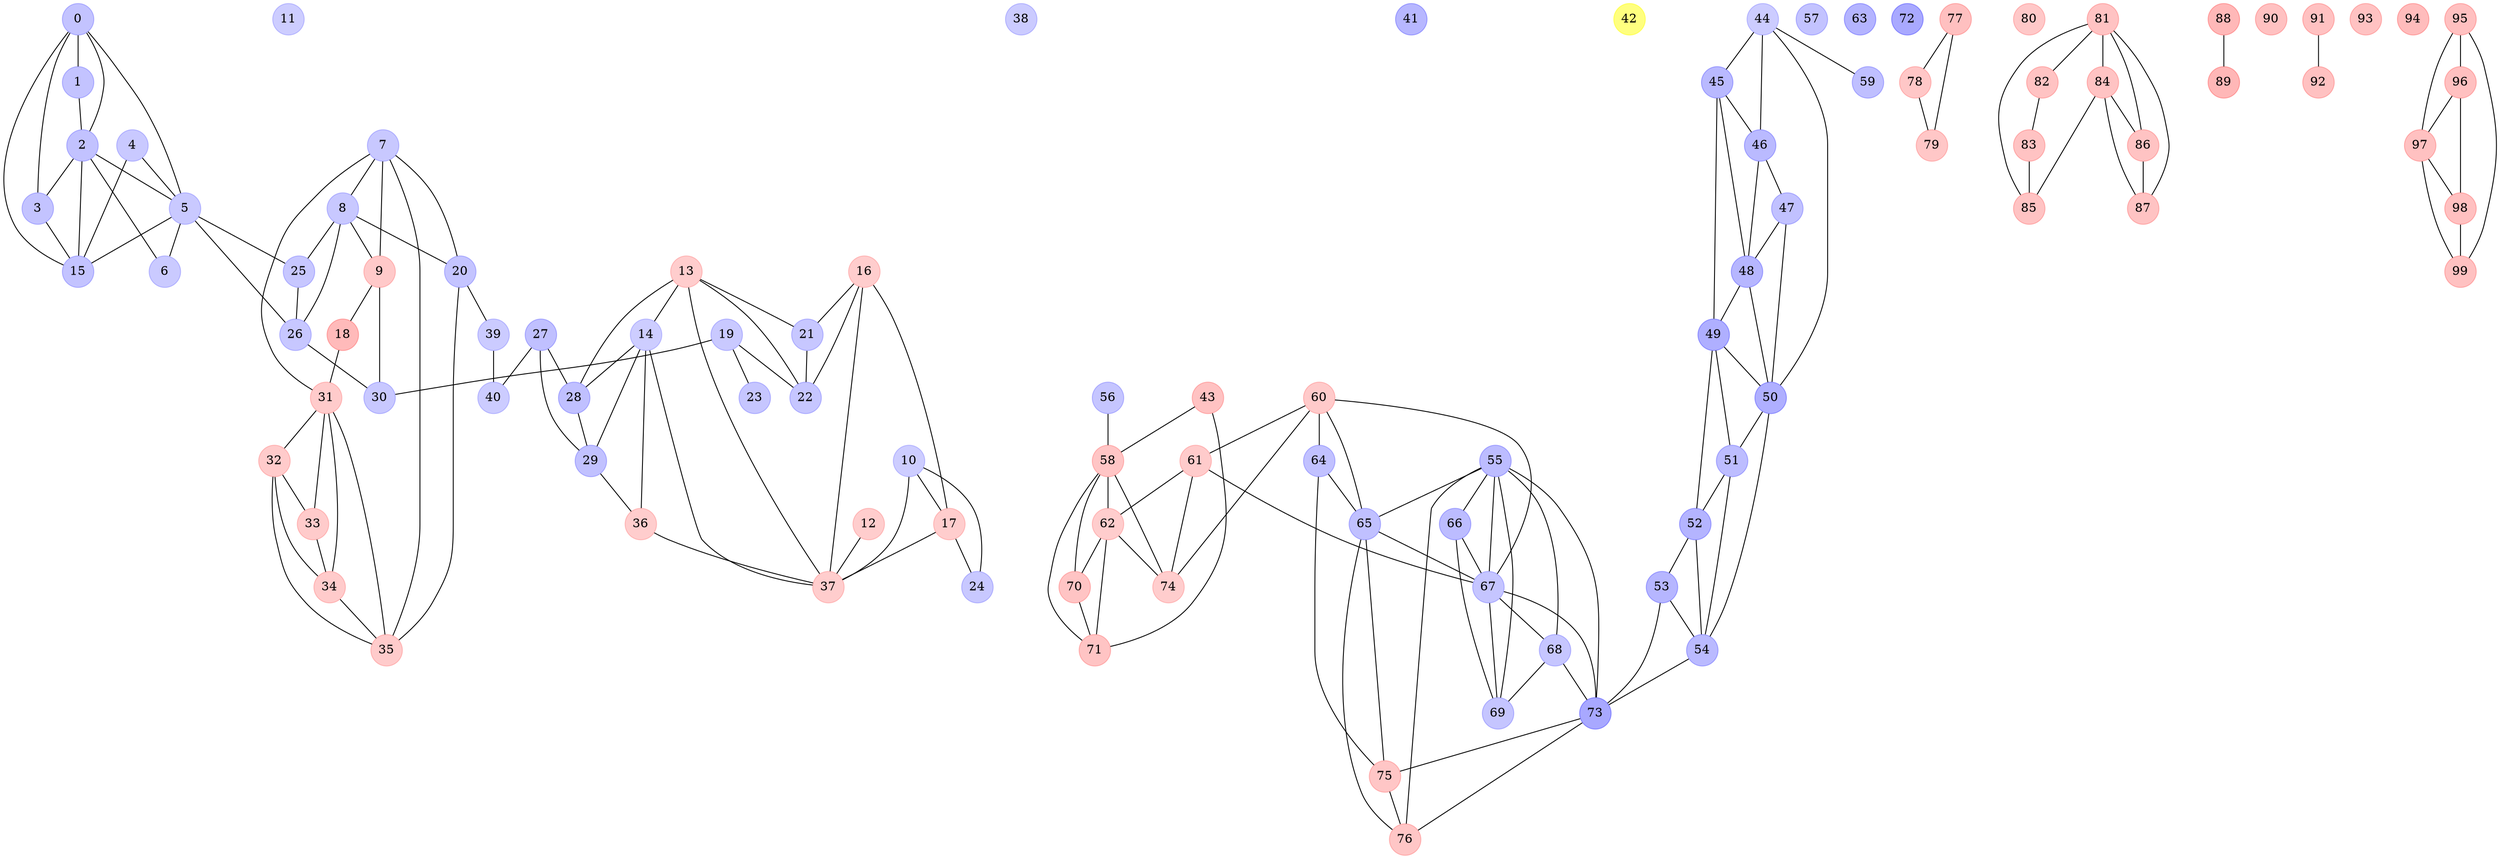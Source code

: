 strict graph  {
0 [style=filled, shape=circle, pos="50.41754863062313,32.298065355514176!", color="#0000ff3c", data="OrderedDict([('GEOID10', '55001002750001'), ('NAME', 'Adams - C 1'), ('ASM', '41'), ('SEN', '14'), ('CON', '3'), ('WARD_FIPS', '55001002750001'), ('COUSUBFP', '00275'), ('MCD_NAME', 'Adams'), ('MCD_FIPS', '5500100275'), ('CNTY_NAME', 'Adams'), ('CNTY_FIPS', '55001'), ('JVTD2', 'Adams - C 1'), ('STR_WARDS', '1'), ('SUPER_DIST', '5500111'), ('SPLIT', 'NO'), ('PERSONS', 661.0), ('WHITE', 620.0), ('BLACK', 17.0), ('HISPANIC', 15.0), ('ASIAN', 1.0), ('AMINDIAN', 5.0), ('PISLAND', 0.0), ('OTHER', 0.0), ('OTHERMLT', 3.0), ('PERSONS18', 484.0), ('WHITE18', 463.0), ('BLACK18', 9.0), ('HISPANIC18', 8.0), ('ASIAN18', 1.0), ('AMINDIAN18', 3.0), ('PISLAND18', 0.0), ('OTHER18', 0.0), ('OTHERMLT18', 0.0), ('GOVTOT14', 184.0), ('GOVDEM14', 97.0), ('GOVREP14', 82.0), ('GOVIND114', 2.0), ('GOVIND214', 3.0), ('GOVIND314', 0.0), ('GOVIND414', 0.0), ('GOVIND514', 0.0), ('GOVREP214', 0.0), ('GOVREP314', 0.0), ('GOVCON14', 0.0), ('GOVSCAT14', 0.0), ('SENTOT14', 0.0), ('SENDEM14', 0.0), ('SENREP14', 0.0), ('SENSCAT14', 0.0), ('SENIND14', 0.0), ('ASMTOT14', 174.0), ('ASMDEM14', 91.0), ('ASMREP14', 83.0), ('ASMSCAT14', 0.0), ('ASMIND14', 0.0), ('ASMREP214', 0.0), ('CONTOT14', 173.0), ('CONDEM14', 105.0), ('CONREP14', 68.0), ('CONIND14', 0.0), ('CONSCAT14', 0.0), ('CONREP214', 0.0), ('CONIND214', 0.0), ('SOSTOT14', 171.0), ('SOSDEM14', 102.0), ('SOSREP14', 62.0), ('SOSCON14', 3.0), ('SOSIND14', 4.0), ('SOSSCAT14', 0.0), ('TRESTOT14', 168.0), ('TRESDEM14', 87.0), ('TRESREP14', 68.0), ('TRESCON14', 3.0), ('TRESIND114', 6.0), ('TRESIND214', 4.0), ('TRESSCAT14', 0.0), ('AGTOT14', 175.0), ('AGDEM14', 90.0), ('AGREP14', 78.0), ('AGIND14', 7.0), ('AGSCAT14', 0.0)])", fixedsize=True];
1 [style=filled, shape=circle, pos="50.58167303053921,32.39699334006922!", color="#0000ff3c", data="OrderedDict([('GEOID10', '55001002750002'), ('NAME', 'Adams - C 2'), ('ASM', '41'), ('SEN', '14'), ('CON', '3'), ('WARD_FIPS', '55001002750002'), ('COUSUBFP', '00275'), ('MCD_NAME', 'Adams'), ('MCD_FIPS', '5500100275'), ('CNTY_NAME', 'Adams'), ('CNTY_FIPS', '55001'), ('JVTD2', 'Adams - C 2'), ('STR_WARDS', '2'), ('SUPER_DIST', '5500112'), ('SPLIT', 'NO'), ('PERSONS', 652.0), ('WHITE', 599.0), ('BLACK', 6.0), ('HISPANIC', 23.0), ('ASIAN', 10.0), ('AMINDIAN', 12.0), ('PISLAND', 0.0), ('OTHER', 2.0), ('OTHERMLT', 0.0), ('PERSONS18', 463.0), ('WHITE18', 435.0), ('BLACK18', 4.0), ('HISPANIC18', 7.0), ('ASIAN18', 7.0), ('AMINDIAN18', 8.0), ('PISLAND18', 0.0), ('OTHER18', 2.0), ('OTHERMLT18', 0.0), ('GOVTOT14', 176.0), ('GOVDEM14', 92.0), ('GOVREP14', 79.0), ('GOVIND114', 2.0), ('GOVIND214', 3.0), ('GOVIND314', 0.0), ('GOVIND414', 0.0), ('GOVIND514', 0.0), ('GOVREP214', 0.0), ('GOVREP314', 0.0), ('GOVCON14', 0.0), ('GOVSCAT14', 0.0), ('SENTOT14', 0.0), ('SENDEM14', 0.0), ('SENREP14', 0.0), ('SENSCAT14', 0.0), ('SENIND14', 0.0), ('ASMTOT14', 167.0), ('ASMDEM14', 87.0), ('ASMREP14', 80.0), ('ASMSCAT14', 0.0), ('ASMIND14', 0.0), ('ASMREP214', 0.0), ('CONTOT14', 165.0), ('CONDEM14', 100.0), ('CONREP14', 65.0), ('CONIND14', 0.0), ('CONSCAT14', 0.0), ('CONREP214', 0.0), ('CONIND214', 0.0), ('SOSTOT14', 164.0), ('SOSDEM14', 97.0), ('SOSREP14', 60.0), ('SOSCON14', 3.0), ('SOSIND14', 4.0), ('SOSSCAT14', 0.0), ('TRESTOT14', 160.0), ('TRESDEM14', 84.0), ('TRESREP14', 64.0), ('TRESCON14', 3.0), ('TRESIND114', 6.0), ('TRESIND214', 3.0), ('TRESSCAT14', 0.0), ('AGTOT14', 167.0), ('AGDEM14', 86.0), ('AGREP14', 75.0), ('AGIND14', 6.0), ('AGSCAT14', 0.0)])", fixedsize=True];
2 [style=filled, shape=circle, pos="50.682792971715195,32.500338653464226!", color="#0000ff3d", data="OrderedDict([('GEOID10', '55001002750003'), ('NAME', 'Adams - C 3'), ('ASM', '41'), ('SEN', '14'), ('CON', '3'), ('WARD_FIPS', '55001002750003'), ('COUSUBFP', '00275'), ('MCD_NAME', 'Adams'), ('MCD_FIPS', '5500100275'), ('CNTY_NAME', 'Adams'), ('CNTY_FIPS', '55001'), ('JVTD2', 'Adams - C 3'), ('STR_WARDS', '3'), ('SUPER_DIST', '5500112'), ('SPLIT', 'NO'), ('PERSONS', 288.0), ('WHITE', 278.0), ('BLACK', 6.0), ('HISPANIC', 3.0), ('ASIAN', 0.0), ('AMINDIAN', 1.0), ('PISLAND', 0.0), ('OTHER', 0.0), ('OTHERMLT', 0.0), ('PERSONS18', 241.0), ('WHITE18', 234.0), ('BLACK18', 4.0), ('HISPANIC18', 2.0), ('ASIAN18', 0.0), ('AMINDIAN18', 1.0), ('PISLAND18', 0.0), ('OTHER18', 0.0), ('OTHERMLT18', 0.0), ('GOVTOT14', 91.0), ('GOVDEM14', 48.0), ('GOVREP14', 40.0), ('GOVIND114', 1.0), ('GOVIND214', 2.0), ('GOVIND314', 0.0), ('GOVIND414', 0.0), ('GOVIND514', 0.0), ('GOVREP214', 0.0), ('GOVREP314', 0.0), ('GOVCON14', 0.0), ('GOVSCAT14', 0.0), ('SENTOT14', 0.0), ('SENDEM14', 0.0), ('SENREP14', 0.0), ('SENSCAT14', 0.0), ('SENIND14', 0.0), ('ASMTOT14', 85.0), ('ASMDEM14', 44.0), ('ASMREP14', 41.0), ('ASMSCAT14', 0.0), ('ASMIND14', 0.0), ('ASMREP214', 0.0), ('CONTOT14', 85.0), ('CONDEM14', 52.0), ('CONREP14', 33.0), ('CONIND14', 0.0), ('CONSCAT14', 0.0), ('CONREP214', 0.0), ('CONIND214', 0.0), ('SOSTOT14', 84.0), ('SOSDEM14', 50.0), ('SOSREP14', 30.0), ('SOSCON14', 2.0), ('SOSIND14', 2.0), ('SOSSCAT14', 0.0), ('TRESTOT14', 80.0), ('TRESDEM14', 43.0), ('TRESREP14', 33.0), ('TRESCON14', 1.0), ('TRESIND114', 2.0), ('TRESIND214', 1.0), ('TRESSCAT14', 0.0), ('AGTOT14', 86.0), ('AGDEM14', 45.0), ('AGREP14', 38.0), ('AGIND14', 3.0), ('AGSCAT14', 0.0)])", fixedsize=True];
3 [style=filled, shape=circle, pos="50.40057138605349,32.55777174101953!", color="#0000ff3c", data="OrderedDict([('GEOID10', '55001002750004'), ('NAME', 'Adams - C 4'), ('ASM', '41'), ('SEN', '14'), ('CON', '3'), ('WARD_FIPS', '55001002750004'), ('COUSUBFP', '00275'), ('MCD_NAME', 'Adams'), ('MCD_FIPS', '5500100275'), ('CNTY_NAME', 'Adams'), ('CNTY_FIPS', '55001'), ('JVTD2', 'Adams - C 4'), ('STR_WARDS', '4'), ('SUPER_DIST', '5500111'), ('SPLIT', 'NO'), ('PERSONS', 366.0), ('WHITE', 350.0), ('BLACK', 2.0), ('HISPANIC', 5.0), ('ASIAN', 2.0), ('AMINDIAN', 5.0), ('PISLAND', 0.0), ('OTHER', 1.0), ('OTHERMLT', 1.0), ('PERSONS18', 306.0), ('WHITE18', 298.0), ('BLACK18', 1.0), ('HISPANIC18', 2.0), ('ASIAN18', 2.0), ('AMINDIAN18', 2.0), ('PISLAND18', 0.0), ('OTHER18', 0.0), ('OTHERMLT18', 1.0), ('GOVTOT14', 114.0), ('GOVDEM14', 61.0), ('GOVREP14', 51.0), ('GOVIND114', 1.0), ('GOVIND214', 1.0), ('GOVIND314', 0.0), ('GOVIND414', 0.0), ('GOVIND514', 0.0), ('GOVREP214', 0.0), ('GOVREP314', 0.0), ('GOVCON14', 0.0), ('GOVSCAT14', 0.0), ('SENTOT14', 0.0), ('SENDEM14', 0.0), ('SENREP14', 0.0), ('SENSCAT14', 0.0), ('SENIND14', 0.0), ('ASMTOT14', 108.0), ('ASMDEM14', 56.0), ('ASMREP14', 52.0), ('ASMSCAT14', 0.0), ('ASMIND14', 0.0), ('ASMREP214', 0.0), ('CONTOT14', 107.0), ('CONDEM14', 65.0), ('CONREP14', 42.0), ('CONIND14', 0.0), ('CONSCAT14', 0.0), ('CONREP214', 0.0), ('CONIND214', 0.0), ('SOSTOT14', 106.0), ('SOSDEM14', 64.0), ('SOSREP14', 39.0), ('SOSCON14', 1.0), ('SOSIND14', 2.0), ('SOSSCAT14', 0.0), ('TRESTOT14', 102.0), ('TRESDEM14', 54.0), ('TRESREP14', 42.0), ('TRESCON14', 1.0), ('TRESIND114', 3.0), ('TRESIND214', 2.0), ('TRESSCAT14', 0.0), ('AGTOT14', 109.0), ('AGDEM14', 56.0), ('AGREP14', 49.0), ('AGIND14', 4.0), ('AGSCAT14', 0.0)])", fixedsize=True];
4 [style=filled, shape=circle, pos="50.66014570144247,32.83587256453259!", color="#0000ff36", data="OrderedDict([('GEOID10', '55001003000001'), ('NAME', 'ADAMS - T 1'), ('ASM', '41'), ('SEN', '14'), ('CON', '3'), ('WARD_FIPS', '55001003000001'), ('COUSUBFP', '00300'), ('MCD_NAME', 'ADAMS'), ('MCD_FIPS', '5500100300'), ('CNTY_NAME', 'Adams'), ('CNTY_FIPS', '55001'), ('JVTD2', 'ADAMS - T 1'), ('STR_WARDS', '1'), ('SUPER_DIST', '5500108'), ('SPLIT', 'NO'), ('PERSONS', 902.0), ('WHITE', 847.0), ('BLACK', 2.0), ('HISPANIC', 38.0), ('ASIAN', 2.0), ('AMINDIAN', 11.0), ('PISLAND', 0.0), ('OTHER', 1.0), ('OTHERMLT', 1.0), ('PERSONS18', 736.0), ('WHITE18', 704.0), ('BLACK18', 2.0), ('HISPANIC18', 21.0), ('ASIAN18', 2.0), ('AMINDIAN18', 5.0), ('PISLAND18', 0.0), ('OTHER18', 1.0), ('OTHERMLT18', 1.0), ('GOVTOT14', 340.0), ('GOVDEM14', 158.0), ('GOVREP14', 175.0), ('GOVIND114', 1.0), ('GOVIND214', 6.0), ('GOVIND314', 0.0), ('GOVIND414', 0.0), ('GOVIND514', 0.0), ('GOVREP214', 0.0), ('GOVREP314', 0.0), ('GOVCON14', 0.0), ('GOVSCAT14', 0.0), ('SENTOT14', 0.0), ('SENDEM14', 0.0), ('SENREP14', 0.0), ('SENSCAT14', 0.0), ('SENIND14', 0.0), ('ASMTOT14', 317.0), ('ASMDEM14', 157.0), ('ASMREP14', 160.0), ('ASMSCAT14', 0.0), ('ASMIND14', 0.0), ('ASMREP214', 0.0), ('CONTOT14', 326.0), ('CONDEM14', 176.0), ('CONREP14', 149.0), ('CONIND14', 1.0), ('CONSCAT14', 0.0), ('CONREP214', 0.0), ('CONIND214', 0.0), ('SOSTOT14', 322.0), ('SOSDEM14', 166.0), ('SOSREP14', 139.0), ('SOSCON14', 4.0), ('SOSIND14', 13.0), ('SOSSCAT14', 0.0), ('TRESTOT14', 316.0), ('TRESDEM14', 147.0), ('TRESREP14', 147.0), ('TRESCON14', 6.0), ('TRESIND114', 9.0), ('TRESIND214', 7.0), ('TRESSCAT14', 0.0), ('AGTOT14', 328.0), ('AGDEM14', 151.0), ('AGREP14', 164.0), ('AGIND14', 13.0), ('AGSCAT14', 0.0)])", fixedsize=True];
5 [style=filled, shape=circle, pos="50.352000956351944,32.7901567546495!", color="#0000ff36", data="OrderedDict([('GEOID10', '55001003000002'), ('NAME', 'ADAMS - T 2'), ('ASM', '41'), ('SEN', '14'), ('CON', '3'), ('WARD_FIPS', '55001003000002'), ('COUSUBFP', '00300'), ('MCD_NAME', 'ADAMS'), ('MCD_FIPS', '5500100300'), ('CNTY_NAME', 'Adams'), ('CNTY_FIPS', '55001'), ('JVTD2', 'ADAMS - T 2'), ('STR_WARDS', '2'), ('SUPER_DIST', '5500110'), ('SPLIT', 'NO'), ('PERSONS', 331.0), ('WHITE', 314.0), ('BLACK', 2.0), ('HISPANIC', 7.0), ('ASIAN', 2.0), ('AMINDIAN', 6.0), ('PISLAND', 0.0), ('OTHER', 0.0), ('OTHERMLT', 0.0), ('PERSONS18', 256.0), ('WHITE18', 244.0), ('BLACK18', 2.0), ('HISPANIC18', 6.0), ('ASIAN18', 1.0), ('AMINDIAN18', 3.0), ('PISLAND18', 0.0), ('OTHER18', 0.0), ('OTHERMLT18', 0.0), ('GOVTOT14', 118.0), ('GOVDEM14', 55.0), ('GOVREP14', 61.0), ('GOVIND114', 0.0), ('GOVIND214', 2.0), ('GOVIND314', 0.0), ('GOVIND414', 0.0), ('GOVIND514', 0.0), ('GOVREP214', 0.0), ('GOVREP314', 0.0), ('GOVCON14', 0.0), ('GOVSCAT14', 0.0), ('SENTOT14', 0.0), ('SENDEM14', 0.0), ('SENREP14', 0.0), ('SENSCAT14', 0.0), ('SENIND14', 0.0), ('ASMTOT14', 110.0), ('ASMDEM14', 54.0), ('ASMREP14', 56.0), ('ASMSCAT14', 0.0), ('ASMIND14', 0.0), ('ASMREP214', 0.0), ('CONTOT14', 112.0), ('CONDEM14', 61.0), ('CONREP14', 51.0), ('CONIND14', 0.0), ('CONSCAT14', 0.0), ('CONREP214', 0.0), ('CONIND214', 0.0), ('SOSTOT14', 113.0), ('SOSDEM14', 58.0), ('SOSREP14', 49.0), ('SOSCON14', 1.0), ('SOSIND14', 5.0), ('SOSSCAT14', 0.0), ('TRESTOT14', 111.0), ('TRESDEM14', 51.0), ('TRESREP14', 52.0), ('TRESCON14', 2.0), ('TRESIND114', 3.0), ('TRESIND214', 3.0), ('TRESSCAT14', 0.0), ('AGTOT14', 113.0), ('AGDEM14', 52.0), ('AGREP14', 57.0), ('AGIND14', 4.0), ('AGSCAT14', 0.0)])", fixedsize=True];
6 [style=filled, shape=circle, pos="50.99819234673246,32.47030193761872!", color="#0000ff35", data="OrderedDict([('GEOID10', '55001003000003'), ('NAME', 'ADAMS - T 3'), ('ASM', '41'), ('SEN', '14'), ('CON', '3'), ('WARD_FIPS', '55001003000003'), ('COUSUBFP', '00300'), ('MCD_NAME', 'ADAMS'), ('MCD_FIPS', '5500100300'), ('CNTY_NAME', 'Adams'), ('CNTY_FIPS', '55001'), ('JVTD2', 'ADAMS - T 3'), ('STR_WARDS', '3'), ('SUPER_DIST', '5500112'), ('SPLIT', 'NO'), ('PERSONS', 112.0), ('WHITE', 106.0), ('BLACK', 2.0), ('HISPANIC', 0.0), ('ASIAN', 0.0), ('AMINDIAN', 3.0), ('PISLAND', 0.0), ('OTHER', 1.0), ('OTHERMLT', 0.0), ('PERSONS18', 95.0), ('WHITE18', 92.0), ('BLACK18', 1.0), ('HISPANIC18', 0.0), ('ASIAN18', 0.0), ('AMINDIAN18', 1.0), ('PISLAND18', 0.0), ('OTHER18', 1.0), ('OTHERMLT18', 0.0), ('GOVTOT14', 42.0), ('GOVDEM14', 20.0), ('GOVREP14', 22.0), ('GOVIND114', 0.0), ('GOVIND214', 0.0), ('GOVIND314', 0.0), ('GOVIND414', 0.0), ('GOVIND514', 0.0), ('GOVREP214', 0.0), ('GOVREP314', 0.0), ('GOVCON14', 0.0), ('GOVSCAT14', 0.0), ('SENTOT14', 0.0), ('SENDEM14', 0.0), ('SENREP14', 0.0), ('SENSCAT14', 0.0), ('SENIND14', 0.0), ('ASMTOT14', 40.0), ('ASMDEM14', 20.0), ('ASMREP14', 20.0), ('ASMSCAT14', 0.0), ('ASMIND14', 0.0), ('ASMREP214', 0.0), ('CONTOT14', 41.0), ('CONDEM14', 22.0), ('CONREP14', 19.0), ('CONIND14', 0.0), ('CONSCAT14', 0.0), ('CONREP214', 0.0), ('CONIND214', 0.0), ('SOSTOT14', 39.0), ('SOSDEM14', 21.0), ('SOSREP14', 17.0), ('SOSCON14', 0.0), ('SOSIND14', 1.0), ('SOSSCAT14', 0.0), ('TRESTOT14', 37.0), ('TRESDEM14', 18.0), ('TRESREP14', 18.0), ('TRESCON14', 0.0), ('TRESIND114', 1.0), ('TRESIND214', 0.0), ('TRESSCAT14', 0.0), ('AGTOT14', 41.0), ('AGDEM14', 19.0), ('AGREP14', 21.0), ('AGIND14', 1.0), ('AGSCAT14', 0.0)])", fixedsize=True];
7 [style=filled, shape=circle, pos="50.812870838495506,36.35508865963548!", color="#0000ff37", data="OrderedDict([('GEOID10', '55001073000001'), ('NAME', 'BIG FLATS - T 1'), ('ASM', '72'), ('SEN', '24'), ('CON', '3'), ('WARD_FIPS', '55001073000001'), ('COUSUBFP', '07300'), ('MCD_NAME', 'BIG FLATS'), ('MCD_FIPS', '5500107300'), ('CNTY_NAME', 'Adams'), ('CNTY_FIPS', '55001'), ('JVTD2', 'BIG FLATS - T 1'), ('STR_WARDS', '1'), ('SUPER_DIST', '5500118'), ('SPLIT', 'NO'), ('PERSONS', 345.0), ('WHITE', 324.0), ('BLACK', 3.0), ('HISPANIC', 10.0), ('ASIAN', 2.0), ('AMINDIAN', 6.0), ('PISLAND', 0.0), ('OTHER', 0.0), ('OTHERMLT', 0.0), ('PERSONS18', 293.0), ('WHITE18', 275.0), ('BLACK18', 2.0), ('HISPANIC18', 10.0), ('ASIAN18', 2.0), ('AMINDIAN18', 4.0), ('PISLAND18', 0.0), ('OTHER18', 0.0), ('OTHERMLT18', 0.0), ('GOVTOT14', 140.0), ('GOVDEM14', 64.0), ('GOVREP14', 70.0), ('GOVIND114', 2.0), ('GOVIND214', 3.0), ('GOVIND314', 0.0), ('GOVIND414', 0.0), ('GOVIND514', 0.0), ('GOVREP214', 0.0), ('GOVREP314', 1.0), ('GOVCON14', 0.0), ('GOVSCAT14', 0.0), ('SENTOT14', 0.0), ('SENDEM14', 0.0), ('SENREP14', 0.0), ('SENSCAT14', 0.0), ('SENIND14', 0.0), ('ASMTOT14', 131.0), ('ASMDEM14', 60.0), ('ASMREP14', 70.0), ('ASMSCAT14', 1.0), ('ASMIND14', 0.0), ('ASMREP214', 0.0), ('CONTOT14', 134.0), ('CONDEM14', 74.0), ('CONREP14', 60.0), ('CONIND14', 0.0), ('CONSCAT14', 0.0), ('CONREP214', 0.0), ('CONIND214', 0.0), ('SOSTOT14', 134.0), ('SOSDEM14', 70.0), ('SOSREP14', 55.0), ('SOSCON14', 3.0), ('SOSIND14', 6.0), ('SOSSCAT14', 0.0), ('TRESTOT14', 132.0), ('TRESDEM14', 61.0), ('TRESREP14', 58.0), ('TRESCON14', 4.0), ('TRESIND114', 5.0), ('TRESIND214', 4.0), ('TRESSCAT14', 0.0), ('AGTOT14', 133.0), ('AGDEM14', 61.0), ('AGREP14', 65.0), ('AGIND14', 7.0), ('AGSCAT14', 0.0)])", fixedsize=True];
8 [style=filled, shape=circle, pos="50.810077457336526,35.38471859820434!", color="#0000ff37", data="OrderedDict([('GEOID10', '55001073000002'), ('NAME', 'BIG FLATS - T 2'), ('ASM', '72'), ('SEN', '24'), ('CON', '3'), ('WARD_FIPS', '55001073000002'), ('COUSUBFP', '07300'), ('MCD_NAME', 'BIG FLATS'), ('MCD_FIPS', '5500107300'), ('CNTY_NAME', 'Adams'), ('CNTY_FIPS', '55001'), ('JVTD2', 'BIG FLATS - T 2'), ('STR_WARDS', '2'), ('SUPER_DIST', '5500118'), ('SPLIT', 'NO'), ('PERSONS', 673.0), ('WHITE', 639.0), ('BLACK', 3.0), ('HISPANIC', 20.0), ('ASIAN', 4.0), ('AMINDIAN', 7.0), ('PISLAND', 0.0), ('OTHER', 0.0), ('OTHERMLT', 0.0), ('PERSONS18', 566.0), ('WHITE18', 547.0), ('BLACK18', 2.0), ('HISPANIC18', 10.0), ('ASIAN18', 1.0), ('AMINDIAN18', 6.0), ('PISLAND18', 0.0), ('OTHER18', 0.0), ('OTHERMLT18', 0.0), ('GOVTOT14', 262.0), ('GOVDEM14', 123.0), ('GOVREP14', 135.0), ('GOVIND114', 1.0), ('GOVIND214', 3.0), ('GOVIND314', 0.0), ('GOVIND414', 0.0), ('GOVIND514', 0.0), ('GOVREP214', 0.0), ('GOVREP314', 0.0), ('GOVCON14', 0.0), ('GOVSCAT14', 0.0), ('SENTOT14', 0.0), ('SENDEM14', 0.0), ('SENREP14', 0.0), ('SENSCAT14', 0.0), ('SENIND14', 0.0), ('ASMTOT14', 247.0), ('ASMDEM14', 113.0), ('ASMREP14', 134.0), ('ASMSCAT14', 0.0), ('ASMIND14', 0.0), ('ASMREP214', 0.0), ('CONTOT14', 255.0), ('CONDEM14', 141.0), ('CONREP14', 114.0), ('CONIND14', 0.0), ('CONSCAT14', 0.0), ('CONREP214', 0.0), ('CONIND214', 0.0), ('SOSTOT14', 253.0), ('SOSDEM14', 133.0), ('SOSREP14', 104.0), ('SOSCON14', 5.0), ('SOSIND14', 11.0), ('SOSSCAT14', 0.0), ('TRESTOT14', 247.0), ('TRESDEM14', 116.0), ('TRESREP14', 110.0), ('TRESCON14', 6.0), ('TRESIND114', 8.0), ('TRESIND214', 7.0), ('TRESSCAT14', 0.0), ('AGTOT14', 253.0), ('AGDEM14', 117.0), ('AGREP14', 125.0), ('AGIND14', 11.0), ('AGSCAT14', 0.0)])", fixedsize=True];
9 [style=filled, shape=circle, pos="53.21157212205278,35.882504844071384!", color="#ff000036", data="OrderedDict([('GEOID10', '55001160750001'), ('NAME', 'COLBURN - T 1'), ('ASM', '72'), ('SEN', '24'), ('CON', '3'), ('WARD_FIPS', '55001160750001'), ('COUSUBFP', '16075'), ('MCD_NAME', 'COLBURN'), ('MCD_FIPS', '5500116075'), ('CNTY_NAME', 'Adams'), ('CNTY_FIPS', '55001'), ('JVTD2', 'COLBURN - T 1'), ('STR_WARDS', '1'), ('SUPER_DIST', '5500114'), ('SPLIT', 'NO'), ('PERSONS', 223.0), ('WHITE', 217.0), ('BLACK', 1.0), ('HISPANIC', 3.0), ('ASIAN', 0.0), ('AMINDIAN', 2.0), ('PISLAND', 0.0), ('OTHER', 0.0), ('OTHERMLT', 0.0), ('PERSONS18', 205.0), ('WHITE18', 201.0), ('BLACK18', 1.0), ('HISPANIC18', 1.0), ('ASIAN18', 0.0), ('AMINDIAN18', 2.0), ('PISLAND18', 0.0), ('OTHER18', 0.0), ('OTHERMLT18', 0.0), ('GOVTOT14', 104.0), ('GOVDEM14', 43.0), ('GOVREP14', 59.0), ('GOVIND114', 1.0), ('GOVIND214', 0.0), ('GOVIND314', 0.0), ('GOVIND414', 0.0), ('GOVIND514', 0.0), ('GOVREP214', 0.0), ('GOVREP314', 0.0), ('GOVCON14', 0.0), ('GOVSCAT14', 1.0), ('SENTOT14', 0.0), ('SENDEM14', 0.0), ('SENREP14', 0.0), ('SENSCAT14', 0.0), ('SENIND14', 0.0), ('ASMTOT14', 101.0), ('ASMDEM14', 37.0), ('ASMREP14', 64.0), ('ASMSCAT14', 0.0), ('ASMIND14', 0.0), ('ASMREP214', 0.0), ('CONTOT14', 100.0), ('CONDEM14', 46.0), ('CONREP14', 54.0), ('CONIND14', 0.0), ('CONSCAT14', 0.0), ('CONREP214', 0.0), ('CONIND214', 0.0), ('SOSTOT14', 102.0), ('SOSDEM14', 47.0), ('SOSREP14', 53.0), ('SOSCON14', 1.0), ('SOSIND14', 1.0), ('SOSSCAT14', 0.0), ('TRESTOT14', 100.0), ('TRESDEM14', 33.0), ('TRESREP14', 60.0), ('TRESCON14', 3.0), ('TRESIND114', 1.0), ('TRESIND214', 3.0), ('TRESSCAT14', 0.0), ('AGTOT14', 102.0), ('AGDEM14', 39.0), ('AGREP14', 62.0), ('AGIND14', 1.0), ('AGSCAT14', 0.0)])", fixedsize=True];
10 [style=filled, shape=circle, pos="52.01807878925918,26.64109894211678!", color="#0000ff32", data="OrderedDict([('GEOID10', '55001195750001'), ('NAME', 'DELL PRAIRIE - T 1'), ('ASM', '41'), ('SEN', '14'), ('CON', '3'), ('WARD_FIPS', '55001195750001'), ('COUSUBFP', '19575'), ('MCD_NAME', 'DELL PRAIRIE'), ('MCD_FIPS', '5500119575'), ('CNTY_NAME', 'Adams'), ('CNTY_FIPS', '55001'), ('JVTD2', 'DELL PRAIRIE - T 1'), ('STR_WARDS', '1'), ('SUPER_DIST', '5500101'), ('SPLIT', 'NO'), ('PERSONS', 410.0), ('WHITE', 391.0), ('BLACK', 3.0), ('HISPANIC', 4.0), ('ASIAN', 0.0), ('AMINDIAN', 12.0), ('PISLAND', 0.0), ('OTHER', 0.0), ('OTHERMLT', 0.0), ('PERSONS18', 324.0), ('WHITE18', 316.0), ('BLACK18', 1.0), ('HISPANIC18', 2.0), ('ASIAN18', 0.0), ('AMINDIAN18', 5.0), ('PISLAND18', 0.0), ('OTHER18', 0.0), ('OTHERMLT18', 0.0), ('GOVTOT14', 175.0), ('GOVDEM14', 80.0), ('GOVREP14', 93.0), ('GOVIND114', 1.0), ('GOVIND214', 1.0), ('GOVIND314', 0.0), ('GOVIND414', 0.0), ('GOVIND514', 0.0), ('GOVREP214', 0.0), ('GOVREP314', 0.0), ('GOVCON14', 0.0), ('GOVSCAT14', 0.0), ('SENTOT14', 0.0), ('SENDEM14', 0.0), ('SENREP14', 0.0), ('SENSCAT14', 0.0), ('SENIND14', 0.0), ('ASMTOT14', 168.0), ('ASMDEM14', 73.0), ('ASMREP14', 95.0), ('ASMSCAT14', 0.0), ('ASMIND14', 0.0), ('ASMREP214', 0.0), ('CONTOT14', 169.0), ('CONDEM14', 85.0), ('CONREP14', 84.0), ('CONIND14', 0.0), ('CONSCAT14', 0.0), ('CONREP214', 0.0), ('CONIND214', 0.0), ('SOSTOT14', 163.0), ('SOSDEM14', 82.0), ('SOSREP14', 74.0), ('SOSCON14', 3.0), ('SOSIND14', 4.0), ('SOSSCAT14', 0.0), ('TRESTOT14', 168.0), ('TRESDEM14', 69.0), ('TRESREP14', 86.0), ('TRESCON14', 3.0), ('TRESIND114', 5.0), ('TRESIND214', 5.0), ('TRESSCAT14', 0.0), ('AGTOT14', 171.0), ('AGDEM14', 76.0), ('AGREP14', 90.0), ('AGIND14', 5.0), ('AGSCAT14', 0.0)])", fixedsize=True];
11 [style=filled, shape=circle, pos="51.05374799272961,25.607647570195002!", color="#0000ff32", data="OrderedDict([('GEOID10', '55001195750002'), ('NAME', 'DELL PRAIRIE - T 2'), ('ASM', '41'), ('SEN', '14'), ('CON', '3'), ('WARD_FIPS', '55001195750002'), ('COUSUBFP', '19575'), ('MCD_NAME', 'DELL PRAIRIE'), ('MCD_FIPS', '5500119575'), ('CNTY_NAME', 'Adams'), ('CNTY_FIPS', '55001'), ('JVTD2', 'DELL PRAIRIE - T 2'), ('STR_WARDS', '2'), ('SUPER_DIST', '5500102'), ('SPLIT', 'NO'), ('PERSONS', 997.0), ('WHITE', 930.0), ('BLACK', 12.0), ('HISPANIC', 27.0), ('ASIAN', 1.0), ('AMINDIAN', 24.0), ('PISLAND', 0.0), ('OTHER', 0.0), ('OTHERMLT', 3.0), ('PERSONS18', 786.0), ('WHITE18', 744.0), ('BLACK18', 7.0), ('HISPANIC18', 15.0), ('ASIAN18', 1.0), ('AMINDIAN18', 17.0), ('PISLAND18', 0.0), ('OTHER18', 0.0), ('OTHERMLT18', 2.0), ('GOVTOT14', 419.0), ('GOVDEM14', 193.0), ('GOVREP14', 224.0), ('GOVIND114', 2.0), ('GOVIND214', 0.0), ('GOVIND314', 0.0), ('GOVIND414', 0.0), ('GOVIND514', 0.0), ('GOVREP214', 0.0), ('GOVREP314', 0.0), ('GOVCON14', 0.0), ('GOVSCAT14', 0.0), ('SENTOT14', 0.0), ('SENDEM14', 0.0), ('SENREP14', 0.0), ('SENSCAT14', 0.0), ('SENIND14', 0.0), ('ASMTOT14', 406.0), ('ASMDEM14', 177.0), ('ASMREP14', 229.0), ('ASMSCAT14', 0.0), ('ASMIND14', 0.0), ('ASMREP214', 0.0), ('CONTOT14', 407.0), ('CONDEM14', 204.0), ('CONREP14', 203.0), ('CONIND14', 0.0), ('CONSCAT14', 0.0), ('CONREP214', 0.0), ('CONIND214', 0.0), ('SOSTOT14', 390.0), ('SOSDEM14', 198.0), ('SOSREP14', 177.0), ('SOSCON14', 5.0), ('SOSIND14', 10.0), ('SOSSCAT14', 0.0), ('TRESTOT14', 401.0), ('TRESDEM14', 166.0), ('TRESREP14', 207.0), ('TRESCON14', 6.0), ('TRESIND114', 12.0), ('TRESIND214', 10.0), ('TRESSCAT14', 0.0), ('AGTOT14', 412.0), ('AGDEM14', 182.0), ('AGREP14', 218.0), ('AGIND14', 12.0), ('AGSCAT14', 0.0)])", fixedsize=True];
12 [style=filled, shape=circle, pos="50.674246575322854,27.259614534510646!", color="#ff000032", data="OrderedDict([('GEOID10', '55001195750003'), ('NAME', 'DELL PRAIRIE - T 3'), ('ASM', '41'), ('SEN', '14'), ('CON', '3'), ('WARD_FIPS', '55001195750003'), ('COUSUBFP', '19575'), ('MCD_NAME', 'DELL PRAIRIE'), ('MCD_FIPS', '5500119575'), ('CNTY_NAME', 'Adams'), ('CNTY_FIPS', '55001'), ('JVTD2', 'DELL PRAIRIE - T 3'), ('STR_WARDS', '3'), ('SUPER_DIST', '5500103'), ('SPLIT', 'NO'), ('PERSONS', 183.0), ('WHITE', 165.0), ('BLACK', 5.0), ('HISPANIC', 6.0), ('ASIAN', 0.0), ('AMINDIAN', 7.0), ('PISLAND', 0.0), ('OTHER', 0.0), ('OTHERMLT', 0.0), ('PERSONS18', 151.0), ('WHITE18', 137.0), ('BLACK18', 3.0), ('HISPANIC18', 5.0), ('ASIAN18', 0.0), ('AMINDIAN18', 6.0), ('PISLAND18', 0.0), ('OTHER18', 0.0), ('OTHERMLT18', 0.0), ('GOVTOT14', 79.0), ('GOVDEM14', 37.0), ('GOVREP14', 42.0), ('GOVIND114', 0.0), ('GOVIND214', 0.0), ('GOVIND314', 0.0), ('GOVIND414', 0.0), ('GOVIND514', 0.0), ('GOVREP214', 0.0), ('GOVREP314', 0.0), ('GOVCON14', 0.0), ('GOVSCAT14', 0.0), ('SENTOT14', 0.0), ('SENDEM14', 0.0), ('SENREP14', 0.0), ('SENSCAT14', 0.0), ('SENIND14', 0.0), ('ASMTOT14', 77.0), ('ASMDEM14', 34.0), ('ASMREP14', 43.0), ('ASMSCAT14', 0.0), ('ASMIND14', 0.0), ('ASMREP214', 0.0), ('CONTOT14', 78.0), ('CONDEM14', 39.0), ('CONREP14', 39.0), ('CONIND14', 0.0), ('CONSCAT14', 0.0), ('CONREP214', 0.0), ('CONIND214', 0.0), ('SOSTOT14', 74.0), ('SOSDEM14', 38.0), ('SOSREP14', 34.0), ('SOSCON14', 1.0), ('SOSIND14', 1.0), ('SOSSCAT14', 0.0), ('TRESTOT14', 74.0), ('TRESDEM14', 31.0), ('TRESREP14', 39.0), ('TRESCON14', 1.0), ('TRESIND114', 2.0), ('TRESIND214', 1.0), ('TRESSCAT14', 0.0), ('AGTOT14', 77.0), ('AGDEM14', 34.0), ('AGREP14', 41.0), ('AGIND14', 2.0), ('AGSCAT14', 0.0)])", fixedsize=True];
13 [style=filled, shape=circle, pos="51.27052979045837,30.39136798121199!", color="#ff000032", data="OrderedDict([('GEOID10', '55001220000001'), ('NAME', 'EASTON - T 1'), ('ASM', '41'), ('SEN', '14'), ('CON', '3'), ('WARD_FIPS', '55001220000001'), ('COUSUBFP', '22000'), ('MCD_NAME', 'EASTON'), ('MCD_FIPS', '5500122000'), ('CNTY_NAME', 'Adams'), ('CNTY_FIPS', '55001'), ('JVTD2', 'EASTON - T 1'), ('STR_WARDS', '1'), ('SUPER_DIST', '5500106'), ('SPLIT', 'NO'), ('PERSONS', 608.0), ('WHITE', 573.0), ('BLACK', 1.0), ('HISPANIC', 26.0), ('ASIAN', 0.0), ('AMINDIAN', 8.0), ('PISLAND', 0.0), ('OTHER', 0.0), ('OTHERMLT', 0.0), ('PERSONS18', 488.0), ('WHITE18', 465.0), ('BLACK18', 1.0), ('HISPANIC18', 16.0), ('ASIAN18', 0.0), ('AMINDIAN18', 6.0), ('PISLAND18', 0.0), ('OTHER18', 0.0), ('OTHERMLT18', 0.0), ('GOVTOT14', 216.0), ('GOVDEM14', 95.0), ('GOVREP14', 116.0), ('GOVIND114', 0.0), ('GOVIND214', 5.0), ('GOVIND314', 0.0), ('GOVIND414', 0.0), ('GOVIND514', 0.0), ('GOVREP214', 0.0), ('GOVREP314', 0.0), ('GOVCON14', 0.0), ('GOVSCAT14', 0.0), ('SENTOT14', 0.0), ('SENDEM14', 0.0), ('SENREP14', 0.0), ('SENSCAT14', 0.0), ('SENIND14', 0.0), ('ASMTOT14', 204.0), ('ASMDEM14', 92.0), ('ASMREP14', 112.0), ('ASMSCAT14', 0.0), ('ASMIND14', 0.0), ('ASMREP214', 0.0), ('CONTOT14', 209.0), ('CONDEM14', 104.0), ('CONREP14', 104.0), ('CONIND14', 1.0), ('CONSCAT14', 0.0), ('CONREP214', 0.0), ('CONIND214', 0.0), ('SOSTOT14', 206.0), ('SOSDEM14', 102.0), ('SOSREP14', 91.0), ('SOSCON14', 5.0), ('SOSIND14', 8.0), ('SOSSCAT14', 0.0), ('TRESTOT14', 207.0), ('TRESDEM14', 85.0), ('TRESREP14', 101.0), ('TRESCON14', 4.0), ('TRESIND114', 7.0), ('TRESIND214', 10.0), ('TRESSCAT14', 0.0), ('AGTOT14', 212.0), ('AGDEM14', 87.0), ('AGREP14', 111.0), ('AGIND14', 13.0), ('AGSCAT14', 1.0)])", fixedsize=True];
14 [style=filled, shape=circle, pos="50.61336598228972,29.665228382889584!", color="#0000ff32", data="OrderedDict([('GEOID10', '55001220000002'), ('NAME', 'EASTON - T 2'), ('ASM', '41'), ('SEN', '14'), ('CON', '3'), ('WARD_FIPS', '55001220000002'), ('COUSUBFP', '22000'), ('MCD_NAME', 'EASTON'), ('MCD_FIPS', '5500122000'), ('CNTY_NAME', 'Adams'), ('CNTY_FIPS', '55001'), ('JVTD2', 'EASTON - T 2'), ('STR_WARDS', '2'), ('SUPER_DIST', '5500107'), ('SPLIT', 'NO'), ('PERSONS', 522.0), ('WHITE', 505.0), ('BLACK', 1.0), ('HISPANIC', 15.0), ('ASIAN', 1.0), ('AMINDIAN', 0.0), ('PISLAND', 0.0), ('OTHER', 0.0), ('OTHERMLT', 0.0), ('PERSONS18', 397.0), ('WHITE18', 388.0), ('BLACK18', 1.0), ('HISPANIC18', 7.0), ('ASIAN18', 1.0), ('AMINDIAN18', 0.0), ('PISLAND18', 0.0), ('OTHER18', 0.0), ('OTHERMLT18', 0.0), ('GOVTOT14', 173.0), ('GOVDEM14', 76.0), ('GOVREP14', 93.0), ('GOVIND114', 0.0), ('GOVIND214', 4.0), ('GOVIND314', 0.0), ('GOVIND414', 0.0), ('GOVIND514', 0.0), ('GOVREP214', 0.0), ('GOVREP314', 0.0), ('GOVCON14', 0.0), ('GOVSCAT14', 0.0), ('SENTOT14', 0.0), ('SENDEM14', 0.0), ('SENREP14', 0.0), ('SENSCAT14', 0.0), ('SENIND14', 0.0), ('ASMTOT14', 165.0), ('ASMDEM14', 74.0), ('ASMREP14', 91.0), ('ASMSCAT14', 0.0), ('ASMIND14', 0.0), ('ASMREP214', 0.0), ('CONTOT14', 167.0), ('CONDEM14', 84.0), ('CONREP14', 83.0), ('CONIND14', 0.0), ('CONSCAT14', 0.0), ('CONREP214', 0.0), ('CONIND214', 0.0), ('SOSTOT14', 165.0), ('SOSDEM14', 82.0), ('SOSREP14', 74.0), ('SOSCON14', 3.0), ('SOSIND14', 6.0), ('SOSSCAT14', 0.0), ('TRESTOT14', 163.0), ('TRESDEM14', 69.0), ('TRESREP14', 81.0), ('TRESCON14', 2.0), ('TRESIND114', 4.0), ('TRESIND214', 7.0), ('TRESSCAT14', 0.0), ('AGTOT14', 168.0), ('AGDEM14', 69.0), ('AGREP14', 90.0), ('AGIND14', 9.0), ('AGSCAT14', 0.0)])", fixedsize=True];
15 [style=filled, shape=circle, pos="50.43619515847061,32.74622371161744!", color="#0000ff3c", data="OrderedDict([('GEOID10', '55001279500001'), ('NAME', 'Friendship - V 1'), ('ASM', '41'), ('SEN', '14'), ('CON', '3'), ('WARD_FIPS', '55001279500001'), ('COUSUBFP', '27950'), ('MCD_NAME', 'Friendship'), ('MCD_FIPS', '5500127950'), ('CNTY_NAME', 'Adams'), ('CNTY_FIPS', '55001'), ('JVTD2', 'Friendship - V 1'), ('STR_WARDS', '1'), ('SUPER_DIST', '5500110'), ('SPLIT', 'NO'), ('PERSONS', 725.0), ('WHITE', 672.0), ('BLACK', 15.0), ('HISPANIC', 29.0), ('ASIAN', 5.0), ('AMINDIAN', 4.0), ('PISLAND', 0.0), ('OTHER', 0.0), ('OTHERMLT', 0.0), ('PERSONS18', 591.0), ('WHITE18', 556.0), ('BLACK18', 12.0), ('HISPANIC18', 15.0), ('ASIAN18', 4.0), ('AMINDIAN18', 4.0), ('PISLAND18', 0.0), ('OTHER18', 0.0), ('OTHERMLT18', 0.0), ('GOVTOT14', 217.0), ('GOVDEM14', 122.0), ('GOVREP14', 92.0), ('GOVIND114', 0.0), ('GOVIND214', 3.0), ('GOVIND314', 0.0), ('GOVIND414', 0.0), ('GOVIND514', 0.0), ('GOVREP214', 0.0), ('GOVREP314', 0.0), ('GOVCON14', 0.0), ('GOVSCAT14', 0.0), ('SENTOT14', 0.0), ('SENDEM14', 0.0), ('SENREP14', 0.0), ('SENSCAT14', 0.0), ('SENIND14', 0.0), ('ASMTOT14', 206.0), ('ASMDEM14', 106.0), ('ASMREP14', 100.0), ('ASMSCAT14', 0.0), ('ASMIND14', 0.0), ('ASMREP214', 0.0), ('CONTOT14', 204.0), ('CONDEM14', 123.0), ('CONREP14', 81.0), ('CONIND14', 0.0), ('CONSCAT14', 0.0), ('CONREP214', 0.0), ('CONIND214', 0.0), ('SOSTOT14', 203.0), ('SOSDEM14', 120.0), ('SOSREP14', 72.0), ('SOSCON14', 4.0), ('SOSIND14', 7.0), ('SOSSCAT14', 0.0), ('TRESTOT14', 202.0), ('TRESDEM14', 104.0), ('TRESREP14', 82.0), ('TRESCON14', 6.0), ('TRESIND114', 6.0), ('TRESIND214', 4.0), ('TRESSCAT14', 0.0), ('AGTOT14', 208.0), ('AGDEM14', 110.0), ('AGREP14', 89.0), ('AGIND14', 9.0), ('AGSCAT14', 0.0)])", fixedsize=True];
16 [style=filled, shape=circle, pos="53.21772783413508,28.851776233542232!", color="#ff000032", data="OrderedDict([('GEOID10', '55001376250001'), ('NAME', 'JACKSON - T 1'), ('ASM', '41'), ('SEN', '14'), ('CON', '3'), ('WARD_FIPS', '55001376250001'), ('COUSUBFP', '37625'), ('MCD_NAME', 'JACKSON'), ('MCD_FIPS', '5500137625'), ('CNTY_NAME', 'Adams'), ('CNTY_FIPS', '55001'), ('JVTD2', 'JACKSON - T 1'), ('STR_WARDS', '1'), ('SUPER_DIST', '5500104'), ('SPLIT', 'NO'), ('PERSONS', 492.0), ('WHITE', 472.0), ('BLACK', 3.0), ('HISPANIC', 13.0), ('ASIAN', 1.0), ('AMINDIAN', 2.0), ('PISLAND', 1.0), ('OTHER', 0.0), ('OTHERMLT', 0.0), ('PERSONS18', 434.0), ('WHITE18', 421.0), ('BLACK18', 3.0), ('HISPANIC18', 6.0), ('ASIAN18', 1.0), ('AMINDIAN18', 2.0), ('PISLAND18', 1.0), ('OTHER18', 0.0), ('OTHERMLT18', 0.0), ('GOVTOT14', 232.0), ('GOVDEM14', 107.0), ('GOVREP14', 121.0), ('GOVIND114', 1.0), ('GOVIND214', 3.0), ('GOVIND314', 0.0), ('GOVIND414', 0.0), ('GOVIND514', 0.0), ('GOVREP214', 0.0), ('GOVREP314', 0.0), ('GOVCON14', 0.0), ('GOVSCAT14', 0.0), ('SENTOT14', 0.0), ('SENDEM14', 0.0), ('SENREP14', 0.0), ('SENSCAT14', 0.0), ('SENIND14', 0.0), ('ASMTOT14', 226.0), ('ASMDEM14', 105.0), ('ASMREP14', 121.0), ('ASMSCAT14', 0.0), ('ASMIND14', 0.0), ('ASMREP214', 0.0), ('CONTOT14', 229.0), ('CONDEM14', 114.0), ('CONREP14', 115.0), ('CONIND14', 0.0), ('CONSCAT14', 0.0), ('CONREP214', 0.0), ('CONIND214', 0.0), ('SOSTOT14', 228.0), ('SOSDEM14', 116.0), ('SOSREP14', 104.0), ('SOSCON14', 2.0), ('SOSIND14', 6.0), ('SOSSCAT14', 0.0), ('TRESTOT14', 226.0), ('TRESDEM14', 98.0), ('TRESREP14', 109.0), ('TRESCON14', 7.0), ('TRESIND114', 5.0), ('TRESIND214', 7.0), ('TRESSCAT14', 0.0), ('AGTOT14', 231.0), ('AGDEM14', 108.0), ('AGREP14', 115.0), ('AGIND14', 8.0), ('AGSCAT14', 0.0)])", fixedsize=True];
17 [style=filled, shape=circle, pos="53.26279940727237,27.88013345458661!", color="#ff000032", data="OrderedDict([('GEOID10', '55001376250002'), ('NAME', 'JACKSON - T 2'), ('ASM', '41'), ('SEN', '14'), ('CON', '3'), ('WARD_FIPS', '55001376250002'), ('COUSUBFP', '37625'), ('MCD_NAME', 'JACKSON'), ('MCD_FIPS', '5500137625'), ('CNTY_NAME', 'Adams'), ('CNTY_FIPS', '55001'), ('JVTD2', 'JACKSON - T 2'), ('STR_WARDS', '2'), ('SUPER_DIST', '5500104'), ('SPLIT', 'NO'), ('PERSONS', 511.0), ('WHITE', 481.0), ('BLACK', 10.0), ('HISPANIC', 11.0), ('ASIAN', 5.0), ('AMINDIAN', 4.0), ('PISLAND', 0.0), ('OTHER', 0.0), ('OTHERMLT', 0.0), ('PERSONS18', 434.0), ('WHITE18', 416.0), ('BLACK18', 3.0), ('HISPANIC18', 7.0), ('ASIAN18', 4.0), ('AMINDIAN18', 4.0), ('PISLAND18', 0.0), ('OTHER18', 0.0), ('OTHERMLT18', 0.0), ('GOVTOT14', 230.0), ('GOVDEM14', 107.0), ('GOVREP14', 120.0), ('GOVIND114', 0.0), ('GOVIND214', 3.0), ('GOVIND314', 0.0), ('GOVIND414', 0.0), ('GOVIND514', 0.0), ('GOVREP214', 0.0), ('GOVREP314', 0.0), ('GOVCON14', 0.0), ('GOVSCAT14', 0.0), ('SENTOT14', 0.0), ('SENDEM14', 0.0), ('SENREP14', 0.0), ('SENSCAT14', 0.0), ('SENIND14', 0.0), ('ASMTOT14', 226.0), ('ASMDEM14', 105.0), ('ASMREP14', 121.0), ('ASMSCAT14', 0.0), ('ASMIND14', 0.0), ('ASMREP214', 0.0), ('CONTOT14', 228.0), ('CONDEM14', 114.0), ('CONREP14', 114.0), ('CONIND14', 0.0), ('CONSCAT14', 0.0), ('CONREP214', 0.0), ('CONIND214', 0.0), ('SOSTOT14', 225.0), ('SOSDEM14', 115.0), ('SOSREP14', 103.0), ('SOSCON14', 1.0), ('SOSIND14', 6.0), ('SOSSCAT14', 0.0), ('TRESTOT14', 223.0), ('TRESDEM14', 97.0), ('TRESREP14', 109.0), ('TRESCON14', 7.0), ('TRESIND114', 4.0), ('TRESIND214', 6.0), ('TRESSCAT14', 0.0), ('AGTOT14', 231.0), ('AGDEM14', 108.0), ('AGREP14', 115.0), ('AGIND14', 8.0), ('AGSCAT14', 0.0)])", fixedsize=True];
18 [style=filled, shape=circle, pos="53.20189378560269,37.86843561999097!", color="#ff000045", data="OrderedDict([('GEOID10', '55001434250001'), ('NAME', 'LEOLA - T 1'), ('ASM', '72'), ('SEN', '24'), ('CON', '3'), ('WARD_FIPS', '55001434250001'), ('COUSUBFP', '43425'), ('MCD_NAME', 'LEOLA'), ('MCD_FIPS', '5500143425'), ('CNTY_NAME', 'Adams'), ('CNTY_FIPS', '55001'), ('JVTD2', 'LEOLA - T 1'), ('STR_WARDS', '1'), ('SUPER_DIST', '5500114'), ('SPLIT', 'NO'), ('PERSONS', 308.0), ('WHITE', 294.0), ('BLACK', 0.0), ('HISPANIC', 13.0), ('ASIAN', 0.0), ('AMINDIAN', 1.0), ('PISLAND', 0.0), ('OTHER', 0.0), ('OTHERMLT', 0.0), ('PERSONS18', 256.0), ('WHITE18', 248.0), ('BLACK18', 0.0), ('HISPANIC18', 7.0), ('ASIAN18', 0.0), ('AMINDIAN18', 1.0), ('PISLAND18', 0.0), ('OTHER18', 0.0), ('OTHERMLT18', 0.0), ('GOVTOT14', 122.0), ('GOVDEM14', 33.0), ('GOVREP14', 88.0), ('GOVIND114', 1.0), ('GOVIND214', 0.0), ('GOVIND314', 0.0), ('GOVIND414', 0.0), ('GOVIND514', 0.0), ('GOVREP214', 0.0), ('GOVREP314', 0.0), ('GOVCON14', 0.0), ('GOVSCAT14', 0.0), ('SENTOT14', 0.0), ('SENDEM14', 0.0), ('SENREP14', 0.0), ('SENSCAT14', 0.0), ('SENIND14', 0.0), ('ASMTOT14', 115.0), ('ASMDEM14', 28.0), ('ASMREP14', 87.0), ('ASMSCAT14', 0.0), ('ASMIND14', 0.0), ('ASMREP214', 0.0), ('CONTOT14', 115.0), ('CONDEM14', 35.0), ('CONREP14', 80.0), ('CONIND14', 0.0), ('CONSCAT14', 0.0), ('CONREP214', 0.0), ('CONIND214', 0.0), ('SOSTOT14', 114.0), ('SOSDEM14', 33.0), ('SOSREP14', 77.0), ('SOSCON14', 3.0), ('SOSIND14', 1.0), ('SOSSCAT14', 0.0), ('TRESTOT14', 112.0), ('TRESDEM14', 27.0), ('TRESREP14', 75.0), ('TRESCON14', 4.0), ('TRESIND114', 6.0), ('TRESIND214', 0.0), ('TRESSCAT14', 0.0), ('AGTOT14', 116.0), ('AGDEM14', 24.0), ('AGREP14', 87.0), ('AGIND14', 5.0), ('AGSCAT14', 0.0)])", fixedsize=True];
19 [style=filled, shape=circle, pos="53.2328578358432,32.00234589154467!", color="#0000ff36", data="OrderedDict([('GEOID10', '55001442500001'), ('NAME', 'LINCOLN - T 1'), ('ASM', '41'), ('SEN', '14'), ('CON', '3'), ('WARD_FIPS', '55001442500001'), ('COUSUBFP', '44250'), ('MCD_NAME', 'LINCOLN'), ('MCD_FIPS', '5500144250'), ('CNTY_NAME', 'Adams'), ('CNTY_FIPS', '55001'), ('JVTD2', 'LINCOLN - T 1'), ('STR_WARDS', '1'), ('SUPER_DIST', '5500113'), ('SPLIT', 'NO'), ('PERSONS', 296.0), ('WHITE', 282.0), ('BLACK', 0.0), ('HISPANIC', 9.0), ('ASIAN', 3.0), ('AMINDIAN', 2.0), ('PISLAND', 0.0), ('OTHER', 0.0), ('OTHERMLT', 0.0), ('PERSONS18', 249.0), ('WHITE18', 240.0), ('BLACK18', 0.0), ('HISPANIC18', 6.0), ('ASIAN18', 1.0), ('AMINDIAN18', 2.0), ('PISLAND18', 0.0), ('OTHER18', 0.0), ('OTHERMLT18', 0.0), ('GOVTOT14', 143.0), ('GOVDEM14', 72.0), ('GOVREP14', 69.0), ('GOVIND114', 2.0), ('GOVIND214', 0.0), ('GOVIND314', 0.0), ('GOVIND414', 0.0), ('GOVIND514', 0.0), ('GOVREP214', 0.0), ('GOVREP314', 0.0), ('GOVCON14', 0.0), ('GOVSCAT14', 0.0), ('SENTOT14', 0.0), ('SENDEM14', 0.0), ('SENREP14', 0.0), ('SENSCAT14', 0.0), ('SENIND14', 0.0), ('ASMTOT14', 137.0), ('ASMDEM14', 62.0), ('ASMREP14', 75.0), ('ASMSCAT14', 0.0), ('ASMIND14', 0.0), ('ASMREP214', 0.0), ('CONTOT14', 139.0), ('CONDEM14', 76.0), ('CONREP14', 63.0), ('CONIND14', 0.0), ('CONSCAT14', 0.0), ('CONREP214', 0.0), ('CONIND214', 0.0), ('SOSTOT14', 139.0), ('SOSDEM14', 69.0), ('SOSREP14', 64.0), ('SOSCON14', 2.0), ('SOSIND14', 4.0), ('SOSSCAT14', 0.0), ('TRESTOT14', 140.0), ('TRESDEM14', 66.0), ('TRESREP14', 66.0), ('TRESCON14', 1.0), ('TRESIND114', 3.0), ('TRESIND214', 4.0), ('TRESSCAT14', 0.0), ('AGTOT14', 141.0), ('AGDEM14', 62.0), ('AGREP14', 75.0), ('AGIND14', 4.0), ('AGSCAT14', 0.0)])", fixedsize=True];
20 [style=filled, shape=circle, pos="48.322318536134524,35.80312732784203!", color="#0000ff3b", data="OrderedDict([('GEOID10', '55001537250001'), ('NAME', 'MONROE - T 1'), ('ASM', '72'), ('SEN', '24'), ('CON', '3'), ('WARD_FIPS', '55001537250001'), ('COUSUBFP', '53725'), ('MCD_NAME', 'MONROE'), ('MCD_FIPS', '5500153725'), ('CNTY_NAME', 'Adams'), ('CNTY_FIPS', '55001'), ('JVTD2', 'MONROE - T 1'), ('STR_WARDS', '1'), ('SUPER_DIST', '5500117'), ('SPLIT', 'NO'), ('PERSONS', 398.0), ('WHITE', 394.0), ('BLACK', 0.0), ('HISPANIC', 2.0), ('ASIAN', 2.0), ('AMINDIAN', 0.0), ('PISLAND', 0.0), ('OTHER', 0.0), ('OTHERMLT', 0.0), ('PERSONS18', 365.0), ('WHITE18', 361.0), ('BLACK18', 0.0), ('HISPANIC18', 2.0), ('ASIAN18', 2.0), ('AMINDIAN18', 0.0), ('PISLAND18', 0.0), ('OTHER18', 0.0), ('OTHERMLT18', 0.0), ('GOVTOT14', 216.0), ('GOVDEM14', 101.0), ('GOVREP14', 114.0), ('GOVIND114', 1.0), ('GOVIND214', 0.0), ('GOVIND314', 0.0), ('GOVIND414', 0.0), ('GOVIND514', 0.0), ('GOVREP214', 0.0), ('GOVREP314', 0.0), ('GOVCON14', 0.0), ('GOVSCAT14', 0.0), ('SENTOT14', 0.0), ('SENDEM14', 0.0), ('SENREP14', 0.0), ('SENSCAT14', 0.0), ('SENIND14', 0.0), ('ASMTOT14', 211.0), ('ASMDEM14', 97.0), ('ASMREP14', 114.0), ('ASMSCAT14', 0.0), ('ASMIND14', 0.0), ('ASMREP214', 0.0), ('CONTOT14', 212.0), ('CONDEM14', 127.0), ('CONREP14', 85.0), ('CONIND14', 0.0), ('CONSCAT14', 0.0), ('CONREP214', 0.0), ('CONIND214', 0.0), ('SOSTOT14', 211.0), ('SOSDEM14', 110.0), ('SOSREP14', 95.0), ('SOSCON14', 2.0), ('SOSIND14', 4.0), ('SOSSCAT14', 0.0), ('TRESTOT14', 209.0), ('TRESDEM14', 104.0), ('TRESREP14', 95.0), ('TRESCON14', 2.0), ('TRESIND114', 3.0), ('TRESIND214', 5.0), ('TRESSCAT14', 0.0), ('AGTOT14', 209.0), ('AGDEM14', 95.0), ('AGREP14', 106.0), ('AGIND14', 8.0), ('AGSCAT14', 0.0)])", fixedsize=True];
21 [style=filled, shape=circle, pos="52.75219378072709,29.929110881164807!", color="#0000ff38", data="OrderedDict([('GEOID10', '55001565250001'), ('NAME', 'NEW CHESTER - T 1'), ('ASM', '41'), ('SEN', '14'), ('CON', '3'), ('WARD_FIPS', '55001565250001'), ('COUSUBFP', '56525'), ('MCD_NAME', 'NEW CHESTER'), ('MCD_FIPS', '5500156525'), ('CNTY_NAME', 'Adams'), ('CNTY_FIPS', '55001'), ('JVTD2', 'NEW CHESTER - T 1'), ('STR_WARDS', '1'), ('SUPER_DIST', '5500106'), ('SPLIT', 'NO'), ('PERSONS', 468.0), ('WHITE', 446.0), ('BLACK', 4.0), ('HISPANIC', 12.0), ('ASIAN', 1.0), ('AMINDIAN', 5.0), ('PISLAND', 0.0), ('OTHER', 0.0), ('OTHERMLT', 0.0), ('PERSONS18', 381.0), ('WHITE18', 362.0), ('BLACK18', 4.0), ('HISPANIC18', 9.0), ('ASIAN18', 1.0), ('AMINDIAN18', 5.0), ('PISLAND18', 0.0), ('OTHER18', 0.0), ('OTHERMLT18', 0.0), ('GOVTOT14', 59.0), ('GOVDEM14', 28.0), ('GOVREP14', 29.0), ('GOVIND114', 1.0), ('GOVIND214', 1.0), ('GOVIND314', 0.0), ('GOVIND414', 0.0), ('GOVIND514', 0.0), ('GOVREP214', 0.0), ('GOVREP314', 0.0), ('GOVCON14', 0.0), ('GOVSCAT14', 0.0), ('SENTOT14', 0.0), ('SENDEM14', 0.0), ('SENREP14', 0.0), ('SENSCAT14', 0.0), ('SENIND14', 0.0), ('ASMTOT14', 57.0), ('ASMDEM14', 29.0), ('ASMREP14', 28.0), ('ASMSCAT14', 0.0), ('ASMIND14', 0.0), ('ASMREP214', 0.0), ('CONTOT14', 58.0), ('CONDEM14', 33.0), ('CONREP14', 25.0), ('CONIND14', 0.0), ('CONSCAT14', 0.0), ('CONREP214', 0.0), ('CONIND214', 0.0), ('SOSTOT14', 57.0), ('SOSDEM14', 31.0), ('SOSREP14', 22.0), ('SOSCON14', 2.0), ('SOSIND14', 2.0), ('SOSSCAT14', 0.0), ('TRESTOT14', 58.0), ('TRESDEM14', 27.0), ('TRESREP14', 22.0), ('TRESCON14', 3.0), ('TRESIND114', 4.0), ('TRESIND214', 2.0), ('TRESSCAT14', 0.0), ('AGTOT14', 58.0), ('AGDEM14', 28.0), ('AGREP14', 27.0), ('AGIND14', 3.0), ('AGSCAT14', 0.0)])", fixedsize=True];
22 [style=filled, shape=circle, pos="53.61018718308118,30.30484334242934!", color="#0000ff39", data="OrderedDict([('GEOID10', '55001565250002'), ('NAME', 'NEW CHESTER - T 2'), ('ASM', '41'), ('SEN', '14'), ('CON', '3'), ('WARD_FIPS', '55001565250002'), ('COUSUBFP', '56525'), ('MCD_NAME', 'NEW CHESTER'), ('MCD_FIPS', '5500156525'), ('CNTY_NAME', 'Adams'), ('CNTY_FIPS', '55001'), ('JVTD2', 'NEW CHESTER - T 2'), ('STR_WARDS', '2'), ('SUPER_DIST', '5500105'), ('SPLIT', 'NO'), ('PERSONS', 1070.0), ('WHITE', 589.0), ('BLACK', 256.0), ('HISPANIC', 172.0), ('ASIAN', 12.0), ('AMINDIAN', 31.0), ('PISLAND', 2.0), ('OTHER', 0.0), ('OTHERMLT', 8.0), ('PERSONS18', 980.0), ('WHITE18', 502.0), ('BLACK18', 255.0), ('HISPANIC18', 170.0), ('ASIAN18', 12.0), ('AMINDIAN18', 31.0), ('PISLAND18', 2.0), ('OTHER18', 0.0), ('OTHERMLT18', 8.0), ('GOVTOT14', 144.0), ('GOVDEM14', 70.0), ('GOVREP14', 73.0), ('GOVIND114', 0.0), ('GOVIND214', 1.0), ('GOVIND314', 0.0), ('GOVIND414', 0.0), ('GOVIND514', 0.0), ('GOVREP214', 0.0), ('GOVREP314', 0.0), ('GOVCON14', 0.0), ('GOVSCAT14', 0.0), ('SENTOT14', 0.0), ('SENDEM14', 0.0), ('SENREP14', 0.0), ('SENSCAT14', 0.0), ('SENIND14', 0.0), ('ASMTOT14', 147.0), ('ASMDEM14', 75.0), ('ASMREP14', 72.0), ('ASMSCAT14', 0.0), ('ASMIND14', 0.0), ('ASMREP214', 0.0), ('CONTOT14', 145.0), ('CONDEM14', 83.0), ('CONREP14', 62.0), ('CONIND14', 0.0), ('CONSCAT14', 0.0), ('CONREP214', 0.0), ('CONIND214', 0.0), ('SOSTOT14', 142.0), ('SOSDEM14', 80.0), ('SOSREP14', 56.0), ('SOSCON14', 2.0), ('SOSIND14', 4.0), ('SOSSCAT14', 0.0), ('TRESTOT14', 140.0), ('TRESDEM14', 67.0), ('TRESREP14', 55.0), ('TRESCON14', 5.0), ('TRESIND114', 9.0), ('TRESIND214', 4.0), ('TRESSCAT14', 0.0), ('AGTOT14', 144.0), ('AGDEM14', 70.0), ('AGREP14', 69.0), ('AGIND14', 5.0), ('AGSCAT14', 0.0)])", fixedsize=True];
23 [style=filled, shape=circle, pos="53.40798213304666,30.67294634009616!", color="#0000ff39", data="OrderedDict([('GEOID10', '55001565250003'), ('NAME', 'NEW CHESTER - T 3'), ('ASM', '41'), ('SEN', '14'), ('CON', '3'), ('WARD_FIPS', '55001565250003'), ('COUSUBFP', '56525'), ('MCD_NAME', 'NEW CHESTER'), ('MCD_FIPS', '5500156525'), ('CNTY_NAME', 'Adams'), ('CNTY_FIPS', '55001'), ('JVTD2', 'NEW CHESTER - T 3'), ('STR_WARDS', '3'), ('SUPER_DIST', '5500113'), ('SPLIT', 'NO'), ('PERSONS', 716.0), ('WHITE', 244.0), ('BLACK', 254.0), ('HISPANIC', 165.0), ('ASIAN', 15.0), ('AMINDIAN', 27.0), ('PISLAND', 1.0), ('OTHER', 1.0), ('OTHERMLT', 9.0), ('PERSONS18', 699.0), ('WHITE18', 230.0), ('BLACK18', 253.0), ('HISPANIC18', 165.0), ('ASIAN18', 13.0), ('AMINDIAN18', 27.0), ('PISLAND18', 1.0), ('OTHER18', 1.0), ('OTHERMLT18', 9.0), ('GOVTOT14', 101.0), ('GOVDEM14', 49.0), ('GOVREP14', 51.0), ('GOVIND114', 0.0), ('GOVIND214', 1.0), ('GOVIND314', 0.0), ('GOVIND414', 0.0), ('GOVIND514', 0.0), ('GOVREP214', 0.0), ('GOVREP314', 0.0), ('GOVCON14', 0.0), ('GOVSCAT14', 0.0), ('SENTOT14', 0.0), ('SENDEM14', 0.0), ('SENREP14', 0.0), ('SENSCAT14', 0.0), ('SENIND14', 0.0), ('ASMTOT14', 102.0), ('ASMDEM14', 52.0), ('ASMREP14', 50.0), ('ASMSCAT14', 0.0), ('ASMIND14', 0.0), ('ASMREP214', 0.0), ('CONTOT14', 103.0), ('CONDEM14', 59.0), ('CONREP14', 44.0), ('CONIND14', 0.0), ('CONSCAT14', 0.0), ('CONREP214', 0.0), ('CONIND214', 0.0), ('SOSTOT14', 100.0), ('SOSDEM14', 56.0), ('SOSREP14', 39.0), ('SOSCON14', 2.0), ('SOSIND14', 3.0), ('SOSSCAT14', 0.0), ('TRESTOT14', 98.0), ('TRESDEM14', 47.0), ('TRESREP14', 39.0), ('TRESCON14', 4.0), ('TRESIND114', 6.0), ('TRESIND214', 2.0), ('TRESSCAT14', 0.0), ('AGTOT14', 102.0), ('AGDEM14', 50.0), ('AGREP14', 49.0), ('AGIND14', 3.0), ('AGSCAT14', 0.0)])", fixedsize=True];
24 [style=filled, shape=circle, pos="53.398186763908626,26.395412783993876!", color="#0000ff37", data="OrderedDict([('GEOID10', '55001567500001'), ('NAME', 'NEW HAVEN - T 1'), ('ASM', '41'), ('SEN', '14'), ('CON', '3'), ('WARD_FIPS', '55001567500001'), ('COUSUBFP', '56750'), ('MCD_NAME', 'NEW HAVEN'), ('MCD_FIPS', '5500156750'), ('CNTY_NAME', 'Adams'), ('CNTY_FIPS', '55001'), ('JVTD2', 'NEW HAVEN - T 1'), ('STR_WARDS', '1'), ('SUPER_DIST', '5500101'), ('SPLIT', 'NO'), ('PERSONS', 655.0), ('WHITE', 622.0), ('BLACK', 5.0), ('HISPANIC', 22.0), ('ASIAN', 1.0), ('AMINDIAN', 5.0), ('PISLAND', 0.0), ('OTHER', 0.0), ('OTHERMLT', 0.0), ('PERSONS18', 517.0), ('WHITE18', 497.0), ('BLACK18', 3.0), ('HISPANIC18', 11.0), ('ASIAN18', 1.0), ('AMINDIAN18', 5.0), ('PISLAND18', 0.0), ('OTHER18', 0.0), ('OTHERMLT18', 0.0), ('GOVTOT14', 297.0), ('GOVDEM14', 145.0), ('GOVREP14', 143.0), ('GOVIND114', 2.0), ('GOVIND214', 7.0), ('GOVIND314', 0.0), ('GOVIND414', 0.0), ('GOVIND514', 0.0), ('GOVREP214', 0.0), ('GOVREP314', 0.0), ('GOVCON14', 0.0), ('GOVSCAT14', 0.0), ('SENTOT14', 0.0), ('SENDEM14', 0.0), ('SENREP14', 0.0), ('SENSCAT14', 0.0), ('SENIND14', 0.0), ('ASMTOT14', 271.0), ('ASMDEM14', 124.0), ('ASMREP14', 147.0), ('ASMSCAT14', 0.0), ('ASMIND14', 0.0), ('ASMREP214', 0.0), ('CONTOT14', 277.0), ('CONDEM14', 155.0), ('CONREP14', 122.0), ('CONIND14', 0.0), ('CONSCAT14', 0.0), ('CONREP214', 0.0), ('CONIND214', 0.0), ('SOSTOT14', 279.0), ('SOSDEM14', 154.0), ('SOSREP14', 114.0), ('SOSCON14', 4.0), ('SOSIND14', 7.0), ('SOSSCAT14', 0.0), ('TRESTOT14', 273.0), ('TRESDEM14', 132.0), ('TRESREP14', 118.0), ('TRESCON14', 7.0), ('TRESIND114', 7.0), ('TRESIND214', 9.0), ('TRESSCAT14', 0.0), ('AGTOT14', 272.0), ('AGDEM14', 124.0), ('AGREP14', 134.0), ('AGIND14', 14.0), ('AGSCAT14', 0.0)])", fixedsize=True];
25 [style=filled, shape=circle, pos="50.55122034293534,34.02232216708656!", color="#0000ff38", data="OrderedDict([('GEOID10', '55001654500001'), ('NAME', 'PRESTON - T 1'), ('ASM', '72'), ('SEN', '24'), ('CON', '3'), ('WARD_FIPS', '55001654500001'), ('COUSUBFP', '65450'), ('MCD_NAME', 'PRESTON'), ('MCD_FIPS', '5500165450'), ('CNTY_NAME', 'Adams'), ('CNTY_FIPS', '55001'), ('JVTD2', 'PRESTON - T 1'), ('STR_WARDS', '1'), ('SUPER_DIST', '5500115'), ('SPLIT', 'NO'), ('PERSONS', 1032.0), ('WHITE', 964.0), ('BLACK', 10.0), ('HISPANIC', 33.0), ('ASIAN', 6.0), ('AMINDIAN', 12.0), ('PISLAND', 0.0), ('OTHER', 3.0), ('OTHERMLT', 4.0), ('PERSONS18', 850.0), ('WHITE18', 808.0), ('BLACK18', 8.0), ('HISPANIC18', 19.0), ('ASIAN18', 4.0), ('AMINDIAN18', 7.0), ('PISLAND18', 0.0), ('OTHER18', 3.0), ('OTHERMLT18', 1.0), ('GOVTOT14', 394.0), ('GOVDEM14', 194.0), ('GOVREP14', 192.0), ('GOVIND114', 2.0), ('GOVIND214', 6.0), ('GOVIND314', 0.0), ('GOVIND414', 0.0), ('GOVIND514', 0.0), ('GOVREP214', 0.0), ('GOVREP314', 0.0), ('GOVCON14', 0.0), ('GOVSCAT14', 0.0), ('SENTOT14', 0.0), ('SENDEM14', 0.0), ('SENREP14', 0.0), ('SENSCAT14', 0.0), ('SENIND14', 0.0), ('ASMTOT14', 388.0), ('ASMDEM14', 190.0), ('ASMREP14', 198.0), ('ASMSCAT14', 0.0), ('ASMIND14', 0.0), ('ASMREP214', 0.0), ('CONTOT14', 383.0), ('CONDEM14', 216.0), ('CONREP14', 167.0), ('CONIND14', 0.0), ('CONSCAT14', 0.0), ('CONREP214', 0.0), ('CONIND214', 0.0), ('SOSTOT14', 383.0), ('SOSDEM14', 211.0), ('SOSREP14', 155.0), ('SOSCON14', 6.0), ('SOSIND14', 11.0), ('SOSSCAT14', 0.0), ('TRESTOT14', 384.0), ('TRESDEM14', 194.0), ('TRESREP14', 168.0), ('TRESCON14', 4.0), ('TRESIND114', 9.0), ('TRESIND214', 9.0), ('TRESSCAT14', 0.0), ('AGTOT14', 390.0), ('AGDEM14', 188.0), ('AGREP14', 189.0), ('AGIND14', 13.0), ('AGSCAT14', 0.0)])", fixedsize=True];
26 [style=filled, shape=circle, pos="51.55375991884871,33.87828444394261!", color="#0000ff38", data="OrderedDict([('GEOID10', '55001654500002'), ('NAME', 'PRESTON - T 2'), ('ASM', '72'), ('SEN', '24'), ('CON', '3'), ('WARD_FIPS', '55001654500002'), ('COUSUBFP', '65450'), ('MCD_NAME', 'PRESTON'), ('MCD_FIPS', '5500165450'), ('CNTY_NAME', 'Adams'), ('CNTY_FIPS', '55001'), ('JVTD2', 'PRESTON - T 2'), ('STR_WARDS', '2'), ('SUPER_DIST', '5500114'), ('SPLIT', 'NO'), ('PERSONS', 361.0), ('WHITE', 345.0), ('BLACK', 1.0), ('HISPANIC', 6.0), ('ASIAN', 0.0), ('AMINDIAN', 8.0), ('PISLAND', 0.0), ('OTHER', 0.0), ('OTHERMLT', 1.0), ('PERSONS18', 307.0), ('WHITE18', 295.0), ('BLACK18', 1.0), ('HISPANIC18', 5.0), ('ASIAN18', 0.0), ('AMINDIAN18', 6.0), ('PISLAND18', 0.0), ('OTHER18', 0.0), ('OTHERMLT18', 0.0), ('GOVTOT14', 139.0), ('GOVDEM14', 69.0), ('GOVREP14', 69.0), ('GOVIND114', 0.0), ('GOVIND214', 1.0), ('GOVIND314', 0.0), ('GOVIND414', 0.0), ('GOVIND514', 0.0), ('GOVREP214', 0.0), ('GOVREP314', 0.0), ('GOVCON14', 0.0), ('GOVSCAT14', 0.0), ('SENTOT14', 0.0), ('SENDEM14', 0.0), ('SENREP14', 0.0), ('SENSCAT14', 0.0), ('SENIND14', 0.0), ('ASMTOT14', 139.0), ('ASMDEM14', 68.0), ('ASMREP14', 71.0), ('ASMSCAT14', 0.0), ('ASMIND14', 0.0), ('ASMREP214', 0.0), ('CONTOT14', 136.0), ('CONDEM14', 77.0), ('CONREP14', 59.0), ('CONIND14', 0.0), ('CONSCAT14', 0.0), ('CONREP214', 0.0), ('CONIND214', 0.0), ('SOSTOT14', 135.0), ('SOSDEM14', 76.0), ('SOSREP14', 55.0), ('SOSCON14', 1.0), ('SOSIND14', 3.0), ('SOSSCAT14', 0.0), ('TRESTOT14', 135.0), ('TRESDEM14', 70.0), ('TRESREP14', 60.0), ('TRESCON14', 1.0), ('TRESIND114', 2.0), ('TRESIND214', 2.0), ('TRESSCAT14', 0.0), ('AGTOT14', 138.0), ('AGDEM14', 67.0), ('AGREP14', 67.0), ('AGIND14', 4.0), ('AGSCAT14', 0.0)])", fixedsize=True];
27 [style=filled, shape=circle, pos="48.468900405398365,31.646842511498924!", color="#0000ff3f", data="OrderedDict([('GEOID10', '55001658250001'), ('NAME', 'QUINCY - T 1'), ('ASM', '41'), ('SEN', '14'), ('CON', '3'), ('WARD_FIPS', '55001658250001'), ('COUSUBFP', '65825'), ('MCD_NAME', 'QUINCY'), ('MCD_FIPS', '5500165825'), ('CNTY_NAME', 'Adams'), ('CNTY_FIPS', '55001'), ('JVTD2', 'QUINCY - T 1'), ('STR_WARDS', '1'), ('SUPER_DIST', '5500109'), ('SPLIT', 'NO'), ('PERSONS', 924.0), ('WHITE', 905.0), ('BLACK', 3.0), ('HISPANIC', 7.0), ('ASIAN', 5.0), ('AMINDIAN', 3.0), ('PISLAND', 0.0), ('OTHER', 0.0), ('OTHERMLT', 1.0), ('PERSONS18', 807.0), ('WHITE18', 789.0), ('BLACK18', 3.0), ('HISPANIC18', 6.0), ('ASIAN18', 5.0), ('AMINDIAN18', 3.0), ('PISLAND18', 0.0), ('OTHER18', 0.0), ('OTHERMLT18', 1.0), ('GOVTOT14', 407.0), ('GOVDEM14', 195.0), ('GOVREP14', 204.0), ('GOVIND114', 4.0), ('GOVIND214', 4.0), ('GOVIND314', 0.0), ('GOVIND414', 0.0), ('GOVIND514', 0.0), ('GOVREP214', 0.0), ('GOVREP314', 0.0), ('GOVCON14', 0.0), ('GOVSCAT14', 0.0), ('SENTOT14', 0.0), ('SENDEM14', 0.0), ('SENREP14', 0.0), ('SENSCAT14', 0.0), ('SENIND14', 0.0), ('ASMTOT14', 391.0), ('ASMDEM14', 201.0), ('ASMREP14', 190.0), ('ASMSCAT14', 0.0), ('ASMIND14', 0.0), ('ASMREP214', 0.0), ('CONTOT14', 403.0), ('CONDEM14', 253.0), ('CONREP14', 148.0), ('CONIND14', 2.0), ('CONSCAT14', 0.0), ('CONREP214', 0.0), ('CONIND214', 0.0), ('SOSTOT14', 397.0), ('SOSDEM14', 231.0), ('SOSREP14', 154.0), ('SOSCON14', 4.0), ('SOSIND14', 8.0), ('SOSSCAT14', 0.0), ('TRESTOT14', 392.0), ('TRESDEM14', 203.0), ('TRESREP14', 162.0), ('TRESCON14', 8.0), ('TRESIND114', 11.0), ('TRESIND214', 8.0), ('TRESSCAT14', 0.0), ('AGTOT14', 405.0), ('AGDEM14', 202.0), ('AGREP14', 190.0), ('AGIND14', 13.0), ('AGSCAT14', 0.0)])", fixedsize=True];
28 [style=filled, shape=circle, pos="49.255993804680585,30.547163000591777!", color="#0000ff3f", data="OrderedDict([('GEOID10', '55001658250002'), ('NAME', 'QUINCY - T 2'), ('ASM', '41'), ('SEN', '14'), ('CON', '3'), ('WARD_FIPS', '55001658250002'), ('COUSUBFP', '65825'), ('MCD_NAME', 'QUINCY'), ('MCD_FIPS', '5500165825'), ('CNTY_NAME', 'Adams'), ('CNTY_FIPS', '55001'), ('JVTD2', 'QUINCY - T 2'), ('STR_WARDS', '2'), ('SUPER_DIST', '5500108'), ('SPLIT', 'NO'), ('PERSONS', 148.0), ('WHITE', 140.0), ('BLACK', 2.0), ('HISPANIC', 6.0), ('ASIAN', 0.0), ('AMINDIAN', 0.0), ('PISLAND', 0.0), ('OTHER', 0.0), ('OTHERMLT', 0.0), ('PERSONS18', 124.0), ('WHITE18', 119.0), ('BLACK18', 1.0), ('HISPANIC18', 4.0), ('ASIAN18', 0.0), ('AMINDIAN18', 0.0), ('PISLAND18', 0.0), ('OTHER18', 0.0), ('OTHERMLT18', 0.0), ('GOVTOT14', 62.0), ('GOVDEM14', 30.0), ('GOVREP14', 32.0), ('GOVIND114', 0.0), ('GOVIND214', 0.0), ('GOVIND314', 0.0), ('GOVIND414', 0.0), ('GOVIND514', 0.0), ('GOVREP214', 0.0), ('GOVREP314', 0.0), ('GOVCON14', 0.0), ('GOVSCAT14', 0.0), ('SENTOT14', 0.0), ('SENDEM14', 0.0), ('SENREP14', 0.0), ('SENSCAT14', 0.0), ('SENIND14', 0.0), ('ASMTOT14', 60.0), ('ASMDEM14', 31.0), ('ASMREP14', 29.0), ('ASMSCAT14', 0.0), ('ASMIND14', 0.0), ('ASMREP214', 0.0), ('CONTOT14', 61.0), ('CONDEM14', 39.0), ('CONREP14', 22.0), ('CONIND14', 0.0), ('CONSCAT14', 0.0), ('CONREP214', 0.0), ('CONIND214', 0.0), ('SOSTOT14', 62.0), ('SOSDEM14', 36.0), ('SOSREP14', 24.0), ('SOSCON14', 0.0), ('SOSIND14', 2.0), ('SOSSCAT14', 0.0), ('TRESTOT14', 61.0), ('TRESDEM14', 32.0), ('TRESREP14', 25.0), ('TRESCON14', 1.0), ('TRESIND114', 1.0), ('TRESIND214', 2.0), ('TRESSCAT14', 0.0), ('AGTOT14', 62.0), ('AGDEM14', 31.0), ('AGREP14', 29.0), ('AGIND14', 2.0), ('AGSCAT14', 0.0)])", fixedsize=True];
29 [style=filled, shape=circle, pos="48.88903908757257,29.79824886925711!", color="#0000ff3e", data="OrderedDict([('GEOID10', '55001658250003'), ('NAME', 'QUINCY - T 3'), ('ASM', '41'), ('SEN', '14'), ('CON', '3'), ('WARD_FIPS', '55001658250003'), ('COUSUBFP', '65825'), ('MCD_NAME', 'QUINCY'), ('MCD_FIPS', '5500165825'), ('CNTY_NAME', 'Adams'), ('CNTY_FIPS', '55001'), ('JVTD2', 'QUINCY - T 3'), ('STR_WARDS', '3'), ('SUPER_DIST', '5500107'), ('SPLIT', 'NO'), ('PERSONS', 91.0), ('WHITE', 91.0), ('BLACK', 0.0), ('HISPANIC', 0.0), ('ASIAN', 0.0), ('AMINDIAN', 0.0), ('PISLAND', 0.0), ('OTHER', 0.0), ('OTHERMLT', 0.0), ('PERSONS18', 83.0), ('WHITE18', 83.0), ('BLACK18', 0.0), ('HISPANIC18', 0.0), ('ASIAN18', 0.0), ('AMINDIAN18', 0.0), ('PISLAND18', 0.0), ('OTHER18', 0.0), ('OTHERMLT18', 0.0), ('GOVTOT14', 40.0), ('GOVDEM14', 20.0), ('GOVREP14', 20.0), ('GOVIND114', 0.0), ('GOVIND214', 0.0), ('GOVIND314', 0.0), ('GOVIND414', 0.0), ('GOVIND514', 0.0), ('GOVREP214', 0.0), ('GOVREP314', 0.0), ('GOVCON14', 0.0), ('GOVSCAT14', 0.0), ('SENTOT14', 0.0), ('SENDEM14', 0.0), ('SENREP14', 0.0), ('SENSCAT14', 0.0), ('SENIND14', 0.0), ('ASMTOT14', 39.0), ('ASMDEM14', 20.0), ('ASMREP14', 19.0), ('ASMSCAT14', 0.0), ('ASMIND14', 0.0), ('ASMREP214', 0.0), ('CONTOT14', 40.0), ('CONDEM14', 25.0), ('CONREP14', 15.0), ('CONIND14', 0.0), ('CONSCAT14', 0.0), ('CONREP214', 0.0), ('CONIND214', 0.0), ('SOSTOT14', 38.0), ('SOSDEM14', 23.0), ('SOSREP14', 15.0), ('SOSCON14', 0.0), ('SOSIND14', 0.0), ('SOSSCAT14', 0.0), ('TRESTOT14', 37.0), ('TRESDEM14', 20.0), ('TRESREP14', 16.0), ('TRESCON14', 0.0), ('TRESIND114', 1.0), ('TRESIND214', 0.0), ('TRESSCAT14', 0.0), ('AGTOT14', 40.0), ('AGDEM14', 20.0), ('AGREP14', 19.0), ('AGIND14', 1.0), ('AGSCAT14', 0.0)])", fixedsize=True];
30 [style=filled, shape=circle, pos="53.218014513123336,33.944049026019194!", color="#0000ff37", data="OrderedDict([('GEOID10', '55001674250001'), ('NAME', 'RICHFIELD - T 1'), ('ASM', '72'), ('SEN', '24'), ('CON', '3'), ('WARD_FIPS', '55001674250001'), ('COUSUBFP', '67425'), ('MCD_NAME', 'RICHFIELD'), ('MCD_FIPS', '5500167425'), ('CNTY_NAME', 'Adams'), ('CNTY_FIPS', '55001'), ('JVTD2', 'RICHFIELD - T 1'), ('STR_WARDS', '1'), ('SUPER_DIST', '5500114'), ('SPLIT', 'NO'), ('PERSONS', 158.0), ('WHITE', 147.0), ('BLACK', 0.0), ('HISPANIC', 9.0), ('ASIAN', 0.0), ('AMINDIAN', 0.0), ('PISLAND', 2.0), ('OTHER', 0.0), ('OTHERMLT', 0.0), ('PERSONS18', 135.0), ('WHITE18', 128.0), ('BLACK18', 0.0), ('HISPANIC18', 6.0), ('ASIAN18', 0.0), ('AMINDIAN18', 0.0), ('PISLAND18', 1.0), ('OTHER18', 0.0), ('OTHERMLT18', 0.0), ('GOVTOT14', 72.0), ('GOVDEM14', 27.0), ('GOVREP14', 41.0), ('GOVIND114', 2.0), ('GOVIND214', 2.0), ('GOVIND314', 0.0), ('GOVIND414', 0.0), ('GOVIND514', 0.0), ('GOVREP214', 0.0), ('GOVREP314', 0.0), ('GOVCON14', 0.0), ('GOVSCAT14', 0.0), ('SENTOT14', 0.0), ('SENDEM14', 0.0), ('SENREP14', 0.0), ('SENSCAT14', 0.0), ('SENIND14', 0.0), ('ASMTOT14', 66.0), ('ASMDEM14', 33.0), ('ASMREP14', 33.0), ('ASMSCAT14', 0.0), ('ASMIND14', 0.0), ('ASMREP214', 0.0), ('CONTOT14', 69.0), ('CONDEM14', 37.0), ('CONREP14', 30.0), ('CONIND14', 2.0), ('CONSCAT14', 0.0), ('CONREP214', 0.0), ('CONIND214', 0.0), ('SOSTOT14', 68.0), ('SOSDEM14', 34.0), ('SOSREP14', 30.0), ('SOSCON14', 1.0), ('SOSIND14', 3.0), ('SOSSCAT14', 0.0), ('TRESTOT14', 65.0), ('TRESDEM14', 30.0), ('TRESREP14', 28.0), ('TRESCON14', 2.0), ('TRESIND114', 2.0), ('TRESIND214', 3.0), ('TRESSCAT14', 0.0), ('AGTOT14', 68.0), ('AGDEM14', 27.0), ('AGREP14', 37.0), ('AGIND14', 4.0), ('AGSCAT14', 0.0)])", fixedsize=True];
31 [style=filled, shape=circle, pos="51.16301241829606,37.816857501316264!", color="#ff000034", data="OrderedDict([('GEOID10', '55001692750001'), ('NAME', 'ROME - T 1'), ('ASM', '72'), ('SEN', '24'), ('CON', '3'), ('WARD_FIPS', '55001692750001'), ('COUSUBFP', '69275'), ('MCD_NAME', 'ROME'), ('MCD_FIPS', '5500169275'), ('CNTY_NAME', 'Adams'), ('CNTY_FIPS', '55001'), ('JVTD2', 'ROME - T 1'), ('STR_WARDS', '1'), ('SUPER_DIST', '5500119'), ('SPLIT', 'NO'), ('PERSONS', 500.0), ('WHITE', 486.0), ('BLACK', 2.0), ('HISPANIC', 3.0), ('ASIAN', 3.0), ('AMINDIAN', 5.0), ('PISLAND', 1.0), ('OTHER', 0.0), ('OTHERMLT', 0.0), ('PERSONS18', 434.0), ('WHITE18', 426.0), ('BLACK18', 1.0), ('HISPANIC18', 1.0), ('ASIAN18', 2.0), ('AMINDIAN18', 3.0), ('PISLAND18', 1.0), ('OTHER18', 0.0), ('OTHERMLT18', 0.0), ('GOVTOT14', 305.0), ('GOVDEM14', 131.0), ('GOVREP14', 170.0), ('GOVIND114', 1.0), ('GOVIND214', 3.0), ('GOVIND314', 0.0), ('GOVIND414', 0.0), ('GOVIND514', 0.0), ('GOVREP214', 0.0), ('GOVREP314', 0.0), ('GOVCON14', 0.0), ('GOVSCAT14', 0.0), ('SENTOT14', 0.0), ('SENDEM14', 0.0), ('SENREP14', 0.0), ('SENSCAT14', 0.0), ('SENIND14', 0.0), ('ASMTOT14', 302.0), ('ASMDEM14', 131.0), ('ASMREP14', 170.0), ('ASMSCAT14', 1.0), ('ASMIND14', 0.0), ('ASMREP214', 0.0), ('CONTOT14', 297.0), ('CONDEM14', 140.0), ('CONREP14', 156.0), ('CONIND14', 0.0), ('CONSCAT14', 1.0), ('CONREP214', 0.0), ('CONIND214', 0.0), ('SOSTOT14', 298.0), ('SOSDEM14', 139.0), ('SOSREP14', 150.0), ('SOSCON14', 3.0), ('SOSIND14', 6.0), ('SOSSCAT14', 0.0), ('TRESTOT14', 292.0), ('TRESDEM14', 121.0), ('TRESREP14', 156.0), ('TRESCON14', 4.0), ('TRESIND114', 6.0), ('TRESIND214', 5.0), ('TRESSCAT14', 0.0), ('AGTOT14', 299.0), ('AGDEM14', 121.0), ('AGREP14', 170.0), ('AGIND14', 8.0), ('AGSCAT14', 0.0)])", fixedsize=True];
32 [style=filled, shape=circle, pos="50.59273563511971,37.72732805585389!", color="#ff000034", data="OrderedDict([('GEOID10', '55001692750002'), ('NAME', 'ROME - T 2'), ('ASM', '72'), ('SEN', '24'), ('CON', '3'), ('WARD_FIPS', '55001692750002'), ('COUSUBFP', '69275'), ('MCD_NAME', 'ROME'), ('MCD_FIPS', '5500169275'), ('CNTY_NAME', 'Adams'), ('CNTY_FIPS', '55001'), ('JVTD2', 'ROME - T 2'), ('STR_WARDS', '2'), ('SUPER_DIST', '5500119'), ('SPLIT', 'NO'), ('PERSONS', 541.0), ('WHITE', 531.0), ('BLACK', 1.0), ('HISPANIC', 3.0), ('ASIAN', 5.0), ('AMINDIAN', 1.0), ('PISLAND', 0.0), ('OTHER', 0.0), ('OTHERMLT', 0.0), ('PERSONS18', 488.0), ('WHITE18', 481.0), ('BLACK18', 1.0), ('HISPANIC18', 2.0), ('ASIAN18', 3.0), ('AMINDIAN18', 1.0), ('PISLAND18', 0.0), ('OTHER18', 0.0), ('OTHERMLT18', 0.0), ('GOVTOT14', 342.0), ('GOVDEM14', 147.0), ('GOVREP14', 191.0), ('GOVIND114', 1.0), ('GOVIND214', 3.0), ('GOVIND314', 0.0), ('GOVIND414', 0.0), ('GOVIND514', 0.0), ('GOVREP214', 0.0), ('GOVREP314', 0.0), ('GOVCON14', 0.0), ('GOVSCAT14', 0.0), ('SENTOT14', 0.0), ('SENDEM14', 0.0), ('SENREP14', 0.0), ('SENSCAT14', 0.0), ('SENIND14', 0.0), ('ASMTOT14', 338.0), ('ASMDEM14', 147.0), ('ASMREP14', 191.0), ('ASMSCAT14', 0.0), ('ASMIND14', 0.0), ('ASMREP214', 0.0), ('CONTOT14', 334.0), ('CONDEM14', 157.0), ('CONREP14', 176.0), ('CONIND14', 0.0), ('CONSCAT14', 1.0), ('CONREP214', 0.0), ('CONIND214', 0.0), ('SOSTOT14', 335.0), ('SOSDEM14', 156.0), ('SOSREP14', 168.0), ('SOSCON14', 4.0), ('SOSIND14', 7.0), ('SOSSCAT14', 0.0), ('TRESTOT14', 327.0), ('TRESDEM14', 136.0), ('TRESREP14', 175.0), ('TRESCON14', 4.0), ('TRESIND114', 6.0), ('TRESIND214', 6.0), ('TRESSCAT14', 0.0), ('AGTOT14', 334.0), ('AGDEM14', 135.0), ('AGREP14', 191.0), ('AGIND14', 8.0), ('AGSCAT14', 0.0)])", fixedsize=True];
33 [style=filled, shape=circle, pos="51.11254707644547,38.06154362253325!", color="#ff000034", data="OrderedDict([('GEOID10', '55001692750003'), ('NAME', 'ROME - T 3'), ('ASM', '72'), ('SEN', '24'), ('CON', '3'), ('WARD_FIPS', '55001692750003'), ('COUSUBFP', '69275'), ('MCD_NAME', 'ROME'), ('MCD_FIPS', '5500169275'), ('CNTY_NAME', 'Adams'), ('CNTY_FIPS', '55001'), ('JVTD2', 'ROME - T 3'), ('STR_WARDS', '3'), ('SUPER_DIST', '5500120'), ('SPLIT', 'NO'), ('PERSONS', 568.0), ('WHITE', 558.0), ('BLACK', 0.0), ('HISPANIC', 2.0), ('ASIAN', 5.0), ('AMINDIAN', 3.0), ('PISLAND', 0.0), ('OTHER', 0.0), ('OTHERMLT', 0.0), ('PERSONS18', 513.0), ('WHITE18', 505.0), ('BLACK18', 0.0), ('HISPANIC18', 0.0), ('ASIAN18', 5.0), ('AMINDIAN18', 3.0), ('PISLAND18', 0.0), ('OTHER18', 0.0), ('OTHERMLT18', 0.0), ('GOVTOT14', 359.0), ('GOVDEM14', 154.0), ('GOVREP14', 201.0), ('GOVIND114', 1.0), ('GOVIND214', 3.0), ('GOVIND314', 0.0), ('GOVIND414', 0.0), ('GOVIND514', 0.0), ('GOVREP214', 0.0), ('GOVREP314', 0.0), ('GOVCON14', 0.0), ('GOVSCAT14', 0.0), ('SENTOT14', 0.0), ('SENDEM14', 0.0), ('SENREP14', 0.0), ('SENSCAT14', 0.0), ('SENIND14', 0.0), ('ASMTOT14', 355.0), ('ASMDEM14', 155.0), ('ASMREP14', 200.0), ('ASMSCAT14', 0.0), ('ASMIND14', 0.0), ('ASMREP214', 0.0), ('CONTOT14', 349.0), ('CONDEM14', 165.0), ('CONREP14', 184.0), ('CONIND14', 0.0), ('CONSCAT14', 0.0), ('CONREP214', 0.0), ('CONIND214', 0.0), ('SOSTOT14', 349.0), ('SOSDEM14', 163.0), ('SOSREP14', 176.0), ('SOSCON14', 4.0), ('SOSIND14', 6.0), ('SOSSCAT14', 0.0), ('TRESTOT14', 342.0), ('TRESDEM14', 143.0), ('TRESREP14', 184.0), ('TRESCON14', 3.0), ('TRESIND114', 6.0), ('TRESIND214', 6.0), ('TRESSCAT14', 0.0), ('AGTOT14', 350.0), ('AGDEM14', 142.0), ('AGREP14', 199.0), ('AGIND14', 9.0), ('AGSCAT14', 0.0)])", fixedsize=True];
34 [style=filled, shape=circle, pos="50.279056893665675,38.066998682791265!", color="#ff000034", data="OrderedDict([('GEOID10', '55001692750004'), ('NAME', 'ROME - T 4'), ('ASM', '72'), ('SEN', '24'), ('CON', '3'), ('WARD_FIPS', '55001692750004'), ('COUSUBFP', '69275'), ('MCD_NAME', 'ROME'), ('MCD_FIPS', '5500169275'), ('CNTY_NAME', 'Adams'), ('CNTY_FIPS', '55001'), ('JVTD2', 'ROME - T 4'), ('STR_WARDS', '4'), ('SUPER_DIST', '5500120'), ('SPLIT', 'NO'), ('PERSONS', 464.0), ('WHITE', 451.0), ('BLACK', 1.0), ('HISPANIC', 5.0), ('ASIAN', 3.0), ('AMINDIAN', 4.0), ('PISLAND', 0.0), ('OTHER', 0.0), ('OTHERMLT', 0.0), ('PERSONS18', 399.0), ('WHITE18', 392.0), ('BLACK18', 0.0), ('HISPANIC18', 2.0), ('ASIAN18', 2.0), ('AMINDIAN18', 3.0), ('PISLAND18', 0.0), ('OTHER18', 0.0), ('OTHERMLT18', 0.0), ('GOVTOT14', 278.0), ('GOVDEM14', 120.0), ('GOVREP14', 155.0), ('GOVIND114', 1.0), ('GOVIND214', 2.0), ('GOVIND314', 0.0), ('GOVIND414', 0.0), ('GOVIND514', 0.0), ('GOVREP214', 0.0), ('GOVREP314', 0.0), ('GOVCON14', 0.0), ('GOVSCAT14', 0.0), ('SENTOT14', 0.0), ('SENDEM14', 0.0), ('SENREP14', 0.0), ('SENSCAT14', 0.0), ('SENIND14', 0.0), ('ASMTOT14', 274.0), ('ASMDEM14', 119.0), ('ASMREP14', 155.0), ('ASMSCAT14', 0.0), ('ASMIND14', 0.0), ('ASMREP214', 0.0), ('CONTOT14', 271.0), ('CONDEM14', 128.0), ('CONREP14', 143.0), ('CONIND14', 0.0), ('CONSCAT14', 0.0), ('CONREP214', 0.0), ('CONIND214', 0.0), ('SOSTOT14', 270.0), ('SOSDEM14', 126.0), ('SOSREP14', 137.0), ('SOSCON14', 2.0), ('SOSIND14', 5.0), ('SOSSCAT14', 0.0), ('TRESTOT14', 263.0), ('TRESDEM14', 110.0), ('TRESREP14', 142.0), ('TRESCON14', 3.0), ('TRESIND114', 4.0), ('TRESIND214', 4.0), ('TRESSCAT14', 0.0), ('AGTOT14', 271.0), ('AGDEM14', 110.0), ('AGREP14', 155.0), ('AGIND14', 6.0), ('AGSCAT14', 0.0)])", fixedsize=True];
35 [style=filled, shape=circle, pos="49.3668749378588,37.900961642581436!", color="#ff000034", data="OrderedDict([('GEOID10', '55001692750005'), ('NAME', 'ROME - T 5'), ('ASM', '72'), ('SEN', '24'), ('CON', '3'), ('WARD_FIPS', '55001692750005'), ('COUSUBFP', '69275'), ('MCD_NAME', 'ROME'), ('MCD_FIPS', '5500169275'), ('CNTY_NAME', 'Adams'), ('CNTY_FIPS', '55001'), ('JVTD2', 'ROME - T 5'), ('STR_WARDS', '5'), ('SUPER_DIST', '5500117'), ('SPLIT', 'NO'), ('PERSONS', 647.0), ('WHITE', 633.0), ('BLACK', 1.0), ('HISPANIC', 4.0), ('ASIAN', 1.0), ('AMINDIAN', 4.0), ('PISLAND', 0.0), ('OTHER', 4.0), ('OTHERMLT', 0.0), ('PERSONS18', 545.0), ('WHITE18', 536.0), ('BLACK18', 1.0), ('HISPANIC18', 4.0), ('ASIAN18', 1.0), ('AMINDIAN18', 3.0), ('PISLAND18', 0.0), ('OTHER18', 0.0), ('OTHERMLT18', 0.0), ('GOVTOT14', 378.0), ('GOVDEM14', 164.0), ('GOVREP14', 212.0), ('GOVIND114', 0.0), ('GOVIND214', 2.0), ('GOVIND314', 0.0), ('GOVIND414', 0.0), ('GOVIND514', 0.0), ('GOVREP214', 0.0), ('GOVREP314', 0.0), ('GOVCON14', 0.0), ('GOVSCAT14', 0.0), ('SENTOT14', 0.0), ('SENDEM14', 0.0), ('SENREP14', 0.0), ('SENSCAT14', 0.0), ('SENIND14', 0.0), ('ASMTOT14', 375.0), ('ASMDEM14', 163.0), ('ASMREP14', 212.0), ('ASMSCAT14', 0.0), ('ASMIND14', 0.0), ('ASMREP214', 0.0), ('CONTOT14', 370.0), ('CONDEM14', 175.0), ('CONREP14', 195.0), ('CONIND14', 0.0), ('CONSCAT14', 0.0), ('CONREP214', 0.0), ('CONIND214', 0.0), ('SOSTOT14', 369.0), ('SOSDEM14', 173.0), ('SOSREP14', 187.0), ('SOSCON14', 3.0), ('SOSIND14', 6.0), ('SOSSCAT14', 0.0), ('TRESTOT14', 362.0), ('TRESDEM14', 151.0), ('TRESREP14', 195.0), ('TRESCON14', 4.0), ('TRESIND114', 6.0), ('TRESIND214', 6.0), ('TRESSCAT14', 0.0), ('AGTOT14', 370.0), ('AGDEM14', 150.0), ('AGREP14', 212.0), ('AGIND14', 8.0), ('AGSCAT14', 0.0)])", fixedsize=True];
36 [style=filled, shape=circle, pos="50.04821673509478,29.132189406727022!", color="#ff000032", data="OrderedDict([('GEOID10', '55001763500001'), ('NAME', 'SPRINGVILLE - T 1'), ('ASM', '41'), ('SEN', '14'), ('CON', '3'), ('WARD_FIPS', '55001763500001'), ('COUSUBFP', '76350'), ('MCD_NAME', 'SPRINGVILLE'), ('MCD_FIPS', '5500176350'), ('CNTY_NAME', 'Adams'), ('CNTY_FIPS', '55001'), ('JVTD2', 'SPRINGVILLE - T 1'), ('STR_WARDS', '1'), ('SUPER_DIST', '5500107'), ('SPLIT', 'NO'), ('PERSONS', 461.0), ('WHITE', 439.0), ('BLACK', 7.0), ('HISPANIC', 6.0), ('ASIAN', 0.0), ('AMINDIAN', 9.0), ('PISLAND', 0.0), ('OTHER', 0.0), ('OTHERMLT', 0.0), ('PERSONS18', 342.0), ('WHITE18', 335.0), ('BLACK18', 1.0), ('HISPANIC18', 1.0), ('ASIAN18', 0.0), ('AMINDIAN18', 5.0), ('PISLAND18', 0.0), ('OTHER18', 0.0), ('OTHERMLT18', 0.0), ('GOVTOT14', 161.0), ('GOVDEM14', 64.0), ('GOVREP14', 95.0), ('GOVIND114', 0.0), ('GOVIND214', 2.0), ('GOVIND314', 0.0), ('GOVIND414', 0.0), ('GOVIND514', 0.0), ('GOVREP214', 0.0), ('GOVREP314', 0.0), ('GOVCON14', 0.0), ('GOVSCAT14', 0.0), ('SENTOT14', 0.0), ('SENDEM14', 0.0), ('SENREP14', 0.0), ('SENSCAT14', 0.0), ('SENIND14', 0.0), ('ASMTOT14', 156.0), ('ASMDEM14', 62.0), ('ASMREP14', 94.0), ('ASMSCAT14', 0.0), ('ASMIND14', 0.0), ('ASMREP214', 0.0), ('CONTOT14', 153.0), ('CONDEM14', 75.0), ('CONREP14', 78.0), ('CONIND14', 0.0), ('CONSCAT14', 0.0), ('CONREP214', 0.0), ('CONIND214', 0.0), ('SOSTOT14', 154.0), ('SOSDEM14', 68.0), ('SOSREP14', 77.0), ('SOSCON14', 4.0), ('SOSIND14', 5.0), ('SOSSCAT14', 0.0), ('TRESTOT14', 151.0), ('TRESDEM14', 60.0), ('TRESREP14', 77.0), ('TRESCON14', 5.0), ('TRESIND114', 4.0), ('TRESIND214', 5.0), ('TRESSCAT14', 0.0), ('AGTOT14', 156.0), ('AGDEM14', 65.0), ('AGREP14', 84.0), ('AGIND14', 7.0), ('AGSCAT14', 0.0)])", fixedsize=True];
37 [style=filled, shape=circle, pos="51.07598232066298,28.30252716598352!", color="#ff000032", data="OrderedDict([('GEOID10', '55001763500002'), ('NAME', 'SPRINGVILLE - T 2'), ('ASM', '41'), ('SEN', '14'), ('CON', '3'), ('WARD_FIPS', '55001763500002'), ('COUSUBFP', '76350'), ('MCD_NAME', 'SPRINGVILLE'), ('MCD_FIPS', '5500176350'), ('CNTY_NAME', 'Adams'), ('CNTY_FIPS', '55001'), ('JVTD2', 'SPRINGVILLE - T 2'), ('STR_WARDS', '2'), ('SUPER_DIST', '5500103'), ('SPLIT', 'NO'), ('PERSONS', 857.0), ('WHITE', 805.0), ('BLACK', 3.0), ('HISPANIC', 25.0), ('ASIAN', 1.0), ('AMINDIAN', 20.0), ('PISLAND', 0.0), ('OTHER', 0.0), ('OTHERMLT', 3.0), ('PERSONS18', 717.0), ('WHITE18', 680.0), ('BLACK18', 3.0), ('HISPANIC18', 15.0), ('ASIAN18', 1.0), ('AMINDIAN18', 15.0), ('PISLAND18', 0.0), ('OTHER18', 0.0), ('OTHERMLT18', 3.0), ('GOVTOT14', 334.0), ('GOVDEM14', 132.0), ('GOVREP14', 198.0), ('GOVIND114', 0.0), ('GOVIND214', 4.0), ('GOVIND314', 0.0), ('GOVIND414', 0.0), ('GOVIND514', 0.0), ('GOVREP214', 0.0), ('GOVREP314', 0.0), ('GOVCON14', 0.0), ('GOVSCAT14', 0.0), ('SENTOT14', 0.0), ('SENDEM14', 0.0), ('SENREP14', 0.0), ('SENSCAT14', 0.0), ('SENIND14', 0.0), ('ASMTOT14', 326.0), ('ASMDEM14', 129.0), ('ASMREP14', 197.0), ('ASMSCAT14', 0.0), ('ASMIND14', 0.0), ('ASMREP214', 0.0), ('CONTOT14', 318.0), ('CONDEM14', 157.0), ('CONREP14', 161.0), ('CONIND14', 0.0), ('CONSCAT14', 0.0), ('CONREP214', 0.0), ('CONIND214', 0.0), ('SOSTOT14', 319.0), ('SOSDEM14', 141.0), ('SOSREP14', 161.0), ('SOSCON14', 8.0), ('SOSIND14', 9.0), ('SOSSCAT14', 0.0), ('TRESTOT14', 310.0), ('TRESDEM14', 124.0), ('TRESREP14', 159.0), ('TRESCON14', 10.0), ('TRESIND114', 8.0), ('TRESIND214', 9.0), ('TRESSCAT14', 0.0), ('AGTOT14', 324.0), ('AGDEM14', 135.0), ('AGREP14', 175.0), ('AGIND14', 14.0), ('AGSCAT14', 0.0)])", fixedsize=True];
38 [style=filled, shape=circle, pos="48.72038321652139,33.82662469997901!", color="#0000ff34", data="OrderedDict([('GEOID10', '55001778000001'), ('NAME', 'STRONGS PRAIRIE - T 1'), ('ASM', '72'), ('SEN', '24'), ('CON', '3'), ('WARD_FIPS', '55001778000001'), ('COUSUBFP', '77800'), ('MCD_NAME', 'STRONGS PRAIRIE'), ('MCD_FIPS', '5500177800'), ('CNTY_NAME', 'Adams'), ('CNTY_FIPS', '55001'), ('JVTD2', 'STRONGS PRAIRIE - T 1'), ('STR_WARDS', '1'), ('SUPER_DIST', '5500116'), ('SPLIT', 'NO'), ('PERSONS', 510.0), ('WHITE', 488.0), ('BLACK', 1.0), ('HISPANIC', 12.0), ('ASIAN', 8.0), ('AMINDIAN', 1.0), ('PISLAND', 0.0), ('OTHER', 0.0), ('OTHERMLT', 0.0), ('PERSONS18', 423.0), ('WHITE18', 407.0), ('BLACK18', 1.0), ('HISPANIC18', 6.0), ('ASIAN18', 8.0), ('AMINDIAN18', 1.0), ('PISLAND18', 0.0), ('OTHER18', 0.0), ('OTHERMLT18', 0.0), ('GOVTOT14', 225.0), ('GOVDEM14', 102.0), ('GOVREP14', 120.0), ('GOVIND114', 1.0), ('GOVIND214', 2.0), ('GOVIND314', 0.0), ('GOVIND414', 0.0), ('GOVIND514', 0.0), ('GOVREP214', 0.0), ('GOVREP314', 0.0), ('GOVCON14', 0.0), ('GOVSCAT14', 0.0), ('SENTOT14', 0.0), ('SENDEM14', 0.0), ('SENREP14', 0.0), ('SENSCAT14', 0.0), ('SENIND14', 0.0), ('ASMTOT14', 218.0), ('ASMDEM14', 95.0), ('ASMREP14', 122.0), ('ASMSCAT14', 1.0), ('ASMIND14', 0.0), ('ASMREP214', 0.0), ('CONTOT14', 219.0), ('CONDEM14', 113.0), ('CONREP14', 104.0), ('CONIND14', 1.0), ('CONSCAT14', 1.0), ('CONREP214', 0.0), ('CONIND214', 0.0), ('SOSTOT14', 217.0), ('SOSDEM14', 112.0), ('SOSREP14', 98.0), ('SOSCON14', 4.0), ('SOSIND14', 3.0), ('SOSSCAT14', 0.0), ('TRESTOT14', 214.0), ('TRESDEM14', 97.0), ('TRESREP14', 104.0), ('TRESCON14', 4.0), ('TRESIND114', 5.0), ('TRESIND214', 4.0), ('TRESSCAT14', 0.0), ('AGTOT14', 216.0), ('AGDEM14', 89.0), ('AGREP14', 119.0), ('AGIND14', 8.0), ('AGSCAT14', 0.0)])", fixedsize=True];
39 [style=filled, shape=circle, pos="48.01095164748324,34.06019731052239!", color="#0000ff34", data="OrderedDict([('GEOID10', '55001778000002'), ('NAME', 'STRONGS PRAIRIE - T 2'), ('ASM', '72'), ('SEN', '24'), ('CON', '3'), ('WARD_FIPS', '55001778000002'), ('COUSUBFP', '77800'), ('MCD_NAME', 'STRONGS PRAIRIE'), ('MCD_FIPS', '5500177800'), ('CNTY_NAME', 'Adams'), ('CNTY_FIPS', '55001'), ('JVTD2', 'STRONGS PRAIRIE - T 2'), ('STR_WARDS', '2'), ('SUPER_DIST', '5500116'), ('SPLIT', 'NO'), ('PERSONS', 506.0), ('WHITE', 489.0), ('BLACK', 5.0), ('HISPANIC', 8.0), ('ASIAN', 1.0), ('AMINDIAN', 3.0), ('PISLAND', 0.0), ('OTHER', 0.0), ('OTHERMLT', 0.0), ('PERSONS18', 431.0), ('WHITE18', 418.0), ('BLACK18', 2.0), ('HISPANIC18', 7.0), ('ASIAN18', 1.0), ('AMINDIAN18', 3.0), ('PISLAND18', 0.0), ('OTHER18', 0.0), ('OTHERMLT18', 0.0), ('GOVTOT14', 228.0), ('GOVDEM14', 103.0), ('GOVREP14', 122.0), ('GOVIND114', 1.0), ('GOVIND214', 2.0), ('GOVIND314', 0.0), ('GOVIND414', 0.0), ('GOVIND514', 0.0), ('GOVREP214', 0.0), ('GOVREP314', 0.0), ('GOVCON14', 0.0), ('GOVSCAT14', 0.0), ('SENTOT14', 0.0), ('SENDEM14', 0.0), ('SENREP14', 0.0), ('SENSCAT14', 0.0), ('SENIND14', 0.0), ('ASMTOT14', 218.0), ('ASMDEM14', 95.0), ('ASMREP14', 123.0), ('ASMSCAT14', 0.0), ('ASMIND14', 0.0), ('ASMREP214', 0.0), ('CONTOT14', 219.0), ('CONDEM14', 114.0), ('CONREP14', 105.0), ('CONIND14', 0.0), ('CONSCAT14', 0.0), ('CONREP214', 0.0), ('CONIND214', 0.0), ('SOSTOT14', 218.0), ('SOSDEM14', 113.0), ('SOSREP14', 98.0), ('SOSCON14', 4.0), ('SOSIND14', 3.0), ('SOSSCAT14', 0.0), ('TRESTOT14', 217.0), ('TRESDEM14', 98.0), ('TRESREP14', 106.0), ('TRESCON14', 4.0), ('TRESIND114', 5.0), ('TRESIND214', 4.0), ('TRESSCAT14', 0.0), ('AGTOT14', 219.0), ('AGDEM14', 91.0), ('AGREP14', 121.0), ('AGIND14', 7.0), ('AGSCAT14', 0.0)])", fixedsize=True];
40 [style=filled, shape=circle, pos="48.50518292781495,32.81228351409911!", color="#0000ff33", data="OrderedDict([('GEOID10', '55001778000003'), ('NAME', 'STRONGS PRAIRIE - T 3'), ('ASM', '72'), ('SEN', '24'), ('CON', '3'), ('WARD_FIPS', '55001778000003'), ('COUSUBFP', '77800'), ('MCD_NAME', 'STRONGS PRAIRIE'), ('MCD_FIPS', '5500177800'), ('CNTY_NAME', 'Adams'), ('CNTY_FIPS', '55001'), ('JVTD2', 'STRONGS PRAIRIE - T 3'), ('STR_WARDS', '3'), ('SUPER_DIST', '5500109'), ('SPLIT', 'NO'), ('PERSONS', 134.0), ('WHITE', 126.0), ('BLACK', 3.0), ('HISPANIC', 4.0), ('ASIAN', 1.0), ('AMINDIAN', 0.0), ('PISLAND', 0.0), ('OTHER', 0.0), ('OTHERMLT', 0.0), ('PERSONS18', 109.0), ('WHITE18', 104.0), ('BLACK18', 1.0), ('HISPANIC18', 3.0), ('ASIAN18', 1.0), ('AMINDIAN18', 0.0), ('PISLAND18', 0.0), ('OTHER18', 0.0), ('OTHERMLT18', 0.0), ('GOVTOT14', 56.0), ('GOVDEM14', 26.0), ('GOVREP14', 30.0), ('GOVIND114', 0.0), ('GOVIND214', 0.0), ('GOVIND314', 0.0), ('GOVIND414', 0.0), ('GOVIND514', 0.0), ('GOVREP214', 0.0), ('GOVREP314', 0.0), ('GOVCON14', 0.0), ('GOVSCAT14', 0.0), ('SENTOT14', 0.0), ('SENDEM14', 0.0), ('SENREP14', 0.0), ('SENSCAT14', 0.0), ('SENIND14', 0.0), ('ASMTOT14', 55.0), ('ASMDEM14', 24.0), ('ASMREP14', 31.0), ('ASMSCAT14', 0.0), ('ASMIND14', 0.0), ('ASMREP214', 0.0), ('CONTOT14', 54.0), ('CONDEM14', 28.0), ('CONREP14', 26.0), ('CONIND14', 0.0), ('CONSCAT14', 0.0), ('CONREP214', 0.0), ('CONIND214', 0.0), ('SOSTOT14', 53.0), ('SOSDEM14', 28.0), ('SOSREP14', 25.0), ('SOSCON14', 0.0), ('SOSIND14', 0.0), ('SOSSCAT14', 0.0), ('TRESTOT14', 53.0), ('TRESDEM14', 24.0), ('TRESREP14', 26.0), ('TRESCON14', 1.0), ('TRESIND114', 1.0), ('TRESIND214', 1.0), ('TRESSCAT14', 0.0), ('AGTOT14', 53.0), ('AGDEM14', 22.0), ('AGREP14', 30.0), ('AGIND14', 1.0), ('AGSCAT14', 0.0)])", fixedsize=True];
41 [style=filled, shape=circle, pos="51.60103616006633,25.469014185373837!", color="#0000ff48", data="OrderedDict([('GEOID10', '55001881500005'), ('NAME', 'Wisconsin Dells - C 5'), ('ASM', '41'), ('SEN', '14'), ('CON', '3'), ('WARD_FIPS', '55001881500005'), ('COUSUBFP', '88150'), ('MCD_NAME', 'Wisconsin Dells'), ('MCD_FIPS', '5500188150'), ('CNTY_NAME', 'Adams'), ('CNTY_FIPS', '55001'), ('JVTD2', 'Wisconsin Dells - C 5'), ('STR_WARDS', '5'), ('SUPER_DIST', '5500102'), ('SPLIT', 'NO'), ('PERSONS', 61.0), ('WHITE', 61.0), ('BLACK', 0.0), ('HISPANIC', 0.0), ('ASIAN', 0.0), ('AMINDIAN', 0.0), ('PISLAND', 0.0), ('OTHER', 0.0), ('OTHERMLT', 0.0), ('PERSONS18', 50.0), ('WHITE18', 50.0), ('BLACK18', 0.0), ('HISPANIC18', 0.0), ('ASIAN18', 0.0), ('AMINDIAN18', 0.0), ('PISLAND18', 0.0), ('OTHER18', 0.0), ('OTHERMLT18', 0.0), ('GOVTOT14', 11.0), ('GOVDEM14', 8.0), ('GOVREP14', 3.0), ('GOVIND114', 0.0), ('GOVIND214', 0.0), ('GOVIND314', 0.0), ('GOVIND414', 0.0), ('GOVIND514', 0.0), ('GOVREP214', 0.0), ('GOVREP314', 0.0), ('GOVCON14', 0.0), ('GOVSCAT14', 0.0), ('SENTOT14', 0.0), ('SENDEM14', 0.0), ('SENREP14', 0.0), ('SENSCAT14', 0.0), ('SENIND14', 0.0), ('ASMTOT14', 11.0), ('ASMDEM14', 8.0), ('ASMREP14', 3.0), ('ASMSCAT14', 0.0), ('ASMIND14', 0.0), ('ASMREP214', 0.0), ('CONTOT14', 11.0), ('CONDEM14', 8.0), ('CONREP14', 3.0), ('CONIND14', 0.0), ('CONSCAT14', 0.0), ('CONREP214', 0.0), ('CONIND214', 0.0), ('SOSTOT14', 11.0), ('SOSDEM14', 8.0), ('SOSREP14', 3.0), ('SOSCON14', 0.0), ('SOSIND14', 0.0), ('SOSSCAT14', 0.0), ('TRESTOT14', 11.0), ('TRESDEM14', 8.0), ('TRESREP14', 3.0), ('TRESCON14', 0.0), ('TRESIND114', 0.0), ('TRESIND214', 0.0), ('TRESSCAT14', 0.0), ('AGTOT14', 11.0), ('AGDEM14', 8.0), ('AGREP14', 3.0), ('AGIND14', 0.0), ('AGSCAT14', 0.0)])", fixedsize=True];
42 [style=filled, shape=circle, pos="51.34208170494529,25.94429355749892!", color="#FFFF0080", data="OrderedDict([('GEOID10', '55001881500009'), ('NAME', 'Wisconsin Dells - C 9'), ('ASM', '41'), ('SEN', '14'), ('CON', '3'), ('WARD_FIPS', '55001881500009'), ('COUSUBFP', '88150'), ('MCD_NAME', 'Wisconsin Dells'), ('MCD_FIPS', '5500188150'), ('CNTY_NAME', 'Adams'), ('CNTY_FIPS', '55001'), ('JVTD2', 'Wisconsin Dells - C 9'), ('STR_WARDS', '9'), ('SUPER_DIST', '5500102'), ('SPLIT', 'YES'), ('PERSONS', 0.0), ('WHITE', 0.0), ('BLACK', 0.0), ('HISPANIC', 0.0), ('ASIAN', 0.0), ('AMINDIAN', 0.0), ('PISLAND', 0.0), ('OTHER', 0.0), ('OTHERMLT', 0.0), ('PERSONS18', 0.0), ('WHITE18', 0.0), ('BLACK18', 0.0), ('HISPANIC18', 0.0), ('ASIAN18', 0.0), ('AMINDIAN18', 0.0), ('PISLAND18', 0.0), ('OTHER18', 0.0), ('OTHERMLT18', 0.0), ('GOVTOT14', 0.0), ('GOVDEM14', 0.0), ('GOVREP14', 0.0), ('GOVIND114', 0.0), ('GOVIND214', 0.0), ('GOVIND314', 0.0), ('GOVIND414', 0.0), ('GOVIND514', 0.0), ('GOVREP214', 0.0), ('GOVREP314', 0.0), ('GOVCON14', 0.0), ('GOVSCAT14', 0.0), ('SENTOT14', 0.0), ('SENDEM14', 0.0), ('SENREP14', 0.0), ('SENSCAT14', 0.0), ('SENIND14', 0.0), ('ASMTOT14', 0.0), ('ASMDEM14', 0.0), ('ASMREP14', 0.0), ('ASMSCAT14', 0.0), ('ASMIND14', 0.0), ('ASMREP214', 0.0), ('CONTOT14', 0.0), ('CONDEM14', 0.0), ('CONREP14', 0.0), ('CONIND14', 0.0), ('CONSCAT14', 0.0), ('CONREP214', 0.0), ('CONIND214', 0.0), ('SOSTOT14', 0.0), ('SOSDEM14', 0.0), ('SOSREP14', 0.0), ('SOSCON14', 0.0), ('SOSIND14', 0.0), ('SOSSCAT14', 0.0), ('TRESTOT14', 0.0), ('TRESDEM14', 0.0), ('TRESREP14', 0.0), ('TRESCON14', 0.0), ('TRESIND114', 0.0), ('TRESIND214', 0.0), ('TRESSCAT14', 0.0), ('AGTOT14', 0.0), ('AGDEM14', 0.0), ('AGREP14', 0.0), ('AGIND14', 0.0), ('AGSCAT14', 0.0)])", fixedsize=True];
43 [style=filled, shape=circle, pos="41.01946733377935,79.31202984254683!", color="#ff00003d", data="OrderedDict([('GEOID10', '55003005500001'), ('NAME', 'AGENDA - T 1'), ('ASM', '74'), ('SEN', '25'), ('CON', '7'), ('WARD_FIPS', '55003005500001'), ('COUSUBFP', '00550'), ('MCD_NAME', 'AGENDA'), ('MCD_FIPS', '5500300550'), ('CNTY_NAME', 'Ashland'), ('CNTY_FIPS', '55003'), ('JVTD2', 'AGENDA - T 1'), ('STR_WARDS', '1'), ('SUPER_DIST', '5500321'), ('SPLIT', 'NO'), ('PERSONS', 422.0), ('WHITE', 408.0), ('BLACK', 2.0), ('HISPANIC', 3.0), ('ASIAN', 2.0), ('AMINDIAN', 6.0), ('PISLAND', 1.0), ('OTHER', 0.0), ('OTHERMLT', 0.0), ('PERSONS18', 338.0), ('WHITE18', 331.0), ('BLACK18', 1.0), ('HISPANIC18', 3.0), ('ASIAN18', 1.0), ('AMINDIAN18', 1.0), ('PISLAND18', 1.0), ('OTHER18', 0.0), ('OTHERMLT18', 0.0), ('GOVTOT14', 197.0), ('GOVDEM14', 77.0), ('GOVREP14', 117.0), ('GOVIND114', 0.0), ('GOVIND214', 3.0), ('GOVIND314', 0.0), ('GOVIND414', 0.0), ('GOVIND514', 0.0), ('GOVREP214', 0.0), ('GOVREP314', 0.0), ('GOVCON14', 0.0), ('GOVSCAT14', 0.0), ('SENTOT14', 193.0), ('SENDEM14', 76.0), ('SENREP14', 117.0), ('SENSCAT14', 0.0), ('SENIND14', 0.0), ('ASMTOT14', 183.0), ('ASMDEM14', 79.0), ('ASMREP14', 104.0), ('ASMSCAT14', 0.0), ('ASMIND14', 0.0), ('ASMREP214', 0.0), ('CONTOT14', 194.0), ('CONDEM14', 73.0), ('CONREP14', 119.0), ('CONIND14', 2.0), ('CONSCAT14', 0.0), ('CONREP214', 0.0), ('CONIND214', 0.0), ('SOSTOT14', 183.0), ('SOSDEM14', 79.0), ('SOSREP14', 100.0), ('SOSCON14', 2.0), ('SOSIND14', 2.0), ('SOSSCAT14', 0.0), ('TRESTOT14', 182.0), ('TRESDEM14', 72.0), ('TRESREP14', 98.0), ('TRESCON14', 5.0), ('TRESIND114', 4.0), ('TRESIND214', 3.0), ('TRESSCAT14', 0.0), ('AGTOT14', 191.0), ('AGDEM14', 71.0), ('AGREP14', 110.0), ('AGIND14', 10.0), ('AGSCAT14', 0.0)])", fixedsize=True];
44 [style=filled, shape=circle, pos="32.39079291788875,90.67113264769556!", color="#0000ff33", data="OrderedDict([('GEOID10', '55003032250001'), ('NAME', 'Ashland - C 1'), ('ASM', '74'), ('SEN', '25'), ('CON', '7'), ('WARD_FIPS', '55003032250001'), ('COUSUBFP', '03225'), ('MCD_NAME', 'Ashland'), ('MCD_FIPS', '5500303225'), ('CNTY_NAME', 'Ashland'), ('CNTY_FIPS', '55003'), ('JVTD2', 'Ashland - C 1'), ('STR_WARDS', '1'), ('SUPER_DIST', '5500301'), ('SPLIT', 'NO'), ('PERSONS', 761.0), ('WHITE', 676.0), ('BLACK', 0.0), ('HISPANIC', 9.0), ('ASIAN', 8.0), ('AMINDIAN', 58.0), ('PISLAND', 1.0), ('OTHER', 2.0), ('OTHERMLT', 7.0), ('PERSONS18', 602.0), ('WHITE18', 551.0), ('BLACK18', 0.0), ('HISPANIC18', 3.0), ('ASIAN18', 3.0), ('AMINDIAN18', 39.0), ('PISLAND18', 1.0), ('OTHER18', 2.0), ('OTHERMLT18', 3.0), ('GOVTOT14', 398.0), ('GOVDEM14', 197.0), ('GOVREP14', 199.0), ('GOVIND114', 0.0), ('GOVIND214', 2.0), ('GOVIND314', 0.0), ('GOVIND414', 0.0), ('GOVIND514', 0.0), ('GOVREP214', 0.0), ('GOVREP314', 0.0), ('GOVCON14', 0.0), ('GOVSCAT14', 0.0), ('SENTOT14', 400.0), ('SENDEM14', 215.0), ('SENREP14', 185.0), ('SENSCAT14', 0.0), ('SENIND14', 0.0), ('ASMTOT14', 388.0), ('ASMDEM14', 214.0), ('ASMREP14', 174.0), ('ASMSCAT14', 0.0), ('ASMIND14', 0.0), ('ASMREP214', 0.0), ('CONTOT14', 402.0), ('CONDEM14', 205.0), ('CONREP14', 193.0), ('CONIND14', 4.0), ('CONSCAT14', 0.0), ('CONREP214', 0.0), ('CONIND214', 0.0), ('SOSTOT14', 391.0), ('SOSDEM14', 203.0), ('SOSREP14', 179.0), ('SOSCON14', 3.0), ('SOSIND14', 6.0), ('SOSSCAT14', 0.0), ('TRESTOT14', 382.0), ('TRESDEM14', 188.0), ('TRESREP14', 181.0), ('TRESCON14', 2.0), ('TRESIND114', 6.0), ('TRESIND214', 5.0), ('TRESSCAT14', 0.0), ('AGTOT14', 384.0), ('AGDEM14', 194.0), ('AGREP14', 185.0), ('AGIND14', 5.0), ('AGSCAT14', 0.0)])", fixedsize=True];
45 [style=filled, shape=circle, pos="32.678869352422325,91.1273960992376!", color="#0000ff46", data="OrderedDict([('GEOID10', '55003032250002'), ('NAME', 'Ashland - C 2'), ('ASM', '74'), ('SEN', '25'), ('CON', '7'), ('WARD_FIPS', '55003032250002'), ('COUSUBFP', '03225'), ('MCD_NAME', 'Ashland'), ('MCD_FIPS', '5500303225'), ('CNTY_NAME', 'Ashland'), ('CNTY_FIPS', '55003'), ('JVTD2', 'Ashland - C 2'), ('STR_WARDS', '2'), ('SUPER_DIST', '5500302'), ('SPLIT', 'NO'), ('PERSONS', 754.0), ('WHITE', 647.0), ('BLACK', 7.0), ('HISPANIC', 9.0), ('ASIAN', 0.0), ('AMINDIAN', 89.0), ('PISLAND', 1.0), ('OTHER', 0.0), ('OTHERMLT', 1.0), ('PERSONS18', 618.0), ('WHITE18', 538.0), ('BLACK18', 3.0), ('HISPANIC18', 5.0), ('ASIAN18', 0.0), ('AMINDIAN18', 70.0), ('PISLAND18', 1.0), ('OTHER18', 0.0), ('OTHERMLT18', 1.0), ('GOVTOT14', 218.0), ('GOVDEM14', 154.0), ('GOVREP14', 56.0), ('GOVIND114', 5.0), ('GOVIND214', 3.0), ('GOVIND314', 0.0), ('GOVIND414', 0.0), ('GOVIND514', 0.0), ('GOVREP214', 0.0), ('GOVREP314', 0.0), ('GOVCON14', 0.0), ('GOVSCAT14', 0.0), ('SENTOT14', 221.0), ('SENDEM14', 166.0), ('SENREP14', 55.0), ('SENSCAT14', 0.0), ('SENIND14', 0.0), ('ASMTOT14', 214.0), ('ASMDEM14', 162.0), ('ASMREP14', 52.0), ('ASMSCAT14', 0.0), ('ASMIND14', 0.0), ('ASMREP214', 0.0), ('CONTOT14', 221.0), ('CONDEM14', 154.0), ('CONREP14', 63.0), ('CONIND14', 4.0), ('CONSCAT14', 0.0), ('CONREP214', 0.0), ('CONIND214', 0.0), ('SOSTOT14', 215.0), ('SOSDEM14', 158.0), ('SOSREP14', 46.0), ('SOSCON14', 4.0), ('SOSIND14', 7.0), ('SOSSCAT14', 0.0), ('TRESTOT14', 214.0), ('TRESDEM14', 146.0), ('TRESREP14', 49.0), ('TRESCON14', 1.0), ('TRESIND114', 13.0), ('TRESIND214', 5.0), ('TRESSCAT14', 0.0), ('AGTOT14', 213.0), ('AGDEM14', 155.0), ('AGREP14', 48.0), ('AGIND14', 10.0), ('AGSCAT14', 0.0)])", fixedsize=True];
46 [style=filled, shape=circle, pos="32.66488454656416,90.84559012830381!", color="#0000ff45", data="OrderedDict([('GEOID10', '55003032250003'), ('NAME', 'Ashland - C 3'), ('ASM', '74'), ('SEN', '25'), ('CON', '7'), ('WARD_FIPS', '55003032250003'), ('COUSUBFP', '03225'), ('MCD_NAME', 'Ashland'), ('MCD_FIPS', '5500303225'), ('CNTY_NAME', 'Ashland'), ('CNTY_FIPS', '55003'), ('JVTD2', 'Ashland - C 3'), ('STR_WARDS', '3'), ('SUPER_DIST', '5500303'), ('SPLIT', 'NO'), ('PERSONS', 733.0), ('WHITE', 625.0), ('BLACK', 3.0), ('HISPANIC', 26.0), ('ASIAN', 0.0), ('AMINDIAN', 79.0), ('PISLAND', 0.0), ('OTHER', 0.0), ('OTHERMLT', 0.0), ('PERSONS18', 577.0), ('WHITE18', 510.0), ('BLACK18', 3.0), ('HISPANIC18', 14.0), ('ASIAN18', 0.0), ('AMINDIAN18', 50.0), ('PISLAND18', 0.0), ('OTHER18', 0.0), ('OTHERMLT18', 0.0), ('GOVTOT14', 256.0), ('GOVDEM14', 165.0), ('GOVREP14', 87.0), ('GOVIND114', 1.0), ('GOVIND214', 3.0), ('GOVIND314', 0.0), ('GOVIND414', 0.0), ('GOVIND514', 0.0), ('GOVREP214', 0.0), ('GOVREP314', 0.0), ('GOVCON14', 0.0), ('GOVSCAT14', 0.0), ('SENTOT14', 253.0), ('SENDEM14', 186.0), ('SENREP14', 67.0), ('SENSCAT14', 0.0), ('SENIND14', 0.0), ('ASMTOT14', 245.0), ('ASMDEM14', 177.0), ('ASMREP14', 68.0), ('ASMSCAT14', 0.0), ('ASMIND14', 0.0), ('ASMREP214', 0.0), ('CONTOT14', 253.0), ('CONDEM14', 175.0), ('CONREP14', 76.0), ('CONIND14', 2.0), ('CONSCAT14', 0.0), ('CONREP214', 0.0), ('CONIND214', 0.0), ('SOSTOT14', 249.0), ('SOSDEM14', 170.0), ('SOSREP14', 70.0), ('SOSCON14', 2.0), ('SOSIND14', 7.0), ('SOSSCAT14', 0.0), ('TRESTOT14', 241.0), ('TRESDEM14', 159.0), ('TRESREP14', 65.0), ('TRESCON14', 4.0), ('TRESIND114', 6.0), ('TRESIND214', 7.0), ('TRESSCAT14', 0.0), ('AGTOT14', 250.0), ('AGDEM14', 171.0), ('AGREP14', 74.0), ('AGIND14', 5.0), ('AGSCAT14', 0.0)])", fixedsize=True];
47 [style=filled, shape=circle, pos="32.89316161536678,90.8686652059106!", color="#0000ff3e", data="OrderedDict([('GEOID10', '55003032250004'), ('NAME', 'Ashland - C 4'), ('ASM', '74'), ('SEN', '25'), ('CON', '7'), ('WARD_FIPS', '55003032250004'), ('COUSUBFP', '03225'), ('MCD_NAME', 'Ashland'), ('MCD_FIPS', '5500303225'), ('CNTY_NAME', 'Ashland'), ('CNTY_FIPS', '55003'), ('JVTD2', 'Ashland - C 4'), ('STR_WARDS', '4'), ('SUPER_DIST', '5500304'), ('SPLIT', 'NO'), ('PERSONS', 737.0), ('WHITE', 667.0), ('BLACK', 1.0), ('HISPANIC', 21.0), ('ASIAN', 4.0), ('AMINDIAN', 37.0), ('PISLAND', 1.0), ('OTHER', 1.0), ('OTHERMLT', 5.0), ('PERSONS18', 570.0), ('WHITE18', 531.0), ('BLACK18', 1.0), ('HISPANIC18', 12.0), ('ASIAN18', 3.0), ('AMINDIAN18', 19.0), ('PISLAND18', 1.0), ('OTHER18', 1.0), ('OTHERMLT18', 2.0), ('GOVTOT14', 374.0), ('GOVDEM14', 234.0), ('GOVREP14', 136.0), ('GOVIND114', 0.0), ('GOVIND214', 4.0), ('GOVIND314', 0.0), ('GOVIND414', 0.0), ('GOVIND514', 0.0), ('GOVREP214', 0.0), ('GOVREP314', 0.0), ('GOVCON14', 0.0), ('GOVSCAT14', 0.0), ('SENTOT14', 368.0), ('SENDEM14', 232.0), ('SENREP14', 136.0), ('SENSCAT14', 0.0), ('SENIND14', 0.0), ('ASMTOT14', 363.0), ('ASMDEM14', 224.0), ('ASMREP14', 139.0), ('ASMSCAT14', 0.0), ('ASMIND14', 0.0), ('ASMREP214', 0.0), ('CONTOT14', 370.0), ('CONDEM14', 228.0), ('CONREP14', 139.0), ('CONIND14', 3.0), ('CONSCAT14', 0.0), ('CONREP214', 0.0), ('CONIND214', 0.0), ('SOSTOT14', 360.0), ('SOSDEM14', 228.0), ('SOSREP14', 124.0), ('SOSCON14', 2.0), ('SOSIND14', 6.0), ('SOSSCAT14', 0.0), ('TRESTOT14', 352.0), ('TRESDEM14', 216.0), ('TRESREP14', 121.0), ('TRESCON14', 3.0), ('TRESIND114', 8.0), ('TRESIND214', 4.0), ('TRESSCAT14', 0.0), ('AGTOT14', 359.0), ('AGDEM14', 219.0), ('AGREP14', 135.0), ('AGIND14', 5.0), ('AGSCAT14', 0.0)])", fixedsize=True];
48 [style=filled, shape=circle, pos="32.835073312195455,91.05138878416184!", color="#0000ff49", data="OrderedDict([('GEOID10', '55003032250005'), ('NAME', 'Ashland - C 5'), ('ASM', '74'), ('SEN', '25'), ('CON', '7'), ('WARD_FIPS', '55003032250005'), ('COUSUBFP', '03225'), ('MCD_NAME', 'Ashland'), ('MCD_FIPS', '5500303225'), ('CNTY_NAME', 'Ashland'), ('CNTY_FIPS', '55003'), ('JVTD2', 'Ashland - C 5'), ('STR_WARDS', '5'), ('SUPER_DIST', '5500305'), ('SPLIT', 'NO'), ('PERSONS', 730.0), ('WHITE', 636.0), ('BLACK', 8.0), ('HISPANIC', 19.0), ('ASIAN', 10.0), ('AMINDIAN', 56.0), ('PISLAND', 0.0), ('OTHER', 1.0), ('OTHERMLT', 0.0), ('PERSONS18', 537.0), ('WHITE18', 484.0), ('BLACK18', 3.0), ('HISPANIC18', 10.0), ('ASIAN18', 3.0), ('AMINDIAN18', 37.0), ('PISLAND18', 0.0), ('OTHER18', 0.0), ('OTHERMLT18', 0.0), ('GOVTOT14', 328.0), ('GOVDEM14', 234.0), ('GOVREP14', 93.0), ('GOVIND114', 0.0), ('GOVIND214', 1.0), ('GOVIND314', 0.0), ('GOVIND414', 0.0), ('GOVIND514', 0.0), ('GOVREP214', 0.0), ('GOVREP314', 0.0), ('GOVCON14', 0.0), ('GOVSCAT14', 0.0), ('SENTOT14', 329.0), ('SENDEM14', 248.0), ('SENREP14', 81.0), ('SENSCAT14', 0.0), ('SENIND14', 0.0), ('ASMTOT14', 320.0), ('ASMDEM14', 240.0), ('ASMREP14', 80.0), ('ASMSCAT14', 0.0), ('ASMIND14', 0.0), ('ASMREP214', 0.0), ('CONTOT14', 328.0), ('CONDEM14', 241.0), ('CONREP14', 85.0), ('CONIND14', 2.0), ('CONSCAT14', 0.0), ('CONREP214', 0.0), ('CONIND214', 0.0), ('SOSTOT14', 317.0), ('SOSDEM14', 234.0), ('SOSREP14', 73.0), ('SOSCON14', 2.0), ('SOSIND14', 8.0), ('SOSSCAT14', 0.0), ('TRESTOT14', 313.0), ('TRESDEM14', 222.0), ('TRESREP14', 74.0), ('TRESCON14', 3.0), ('TRESIND114', 9.0), ('TRESIND214', 5.0), ('TRESSCAT14', 0.0), ('AGTOT14', 323.0), ('AGDEM14', 233.0), ('AGREP14', 81.0), ('AGIND14', 9.0), ('AGSCAT14', 0.0)])", fixedsize=True];
49 [style=filled, shape=circle, pos="32.84379556209275,91.2178756525944!", color="#0000ff50", data="OrderedDict([('GEOID10', '55003032250006'), ('NAME', 'Ashland - C 6'), ('ASM', '74'), ('SEN', '25'), ('CON', '7'), ('WARD_FIPS', '55003032250006'), ('COUSUBFP', '03225'), ('MCD_NAME', 'Ashland'), ('MCD_FIPS', '5500303225'), ('CNTY_NAME', 'Ashland'), ('CNTY_FIPS', '55003'), ('JVTD2', 'Ashland - C 6'), ('STR_WARDS', '6'), ('SUPER_DIST', '5500306'), ('SPLIT', 'NO'), ('PERSONS', 733.0), ('WHITE', 600.0), ('BLACK', 3.0), ('HISPANIC', 14.0), ('ASIAN', 8.0), ('AMINDIAN', 106.0), ('PISLAND', 0.0), ('OTHER', 0.0), ('OTHERMLT', 2.0), ('PERSONS18', 631.0), ('WHITE18', 533.0), ('BLACK18', 3.0), ('HISPANIC18', 10.0), ('ASIAN18', 5.0), ('AMINDIAN18', 78.0), ('PISLAND18', 0.0), ('OTHER18', 0.0), ('OTHERMLT18', 2.0), ('GOVTOT14', 245.0), ('GOVDEM14', 184.0), ('GOVREP14', 52.0), ('GOVIND114', 3.0), ('GOVIND214', 5.0), ('GOVIND314', 0.0), ('GOVIND414', 1.0), ('GOVIND514', 0.0), ('GOVREP214', 0.0), ('GOVREP314', 0.0), ('GOVCON14', 0.0), ('GOVSCAT14', 0.0), ('SENTOT14', 244.0), ('SENDEM14', 197.0), ('SENREP14', 47.0), ('SENSCAT14', 0.0), ('SENIND14', 0.0), ('ASMTOT14', 242.0), ('ASMDEM14', 195.0), ('ASMREP14', 47.0), ('ASMSCAT14', 0.0), ('ASMIND14', 0.0), ('ASMREP214', 0.0), ('CONTOT14', 246.0), ('CONDEM14', 195.0), ('CONREP14', 46.0), ('CONIND14', 5.0), ('CONSCAT14', 0.0), ('CONREP214', 0.0), ('CONIND214', 0.0), ('SOSTOT14', 235.0), ('SOSDEM14', 188.0), ('SOSREP14', 39.0), ('SOSCON14', 3.0), ('SOSIND14', 5.0), ('SOSSCAT14', 0.0), ('TRESTOT14', 237.0), ('TRESDEM14', 163.0), ('TRESREP14', 46.0), ('TRESCON14', 4.0), ('TRESIND114', 17.0), ('TRESIND214', 7.0), ('TRESSCAT14', 0.0), ('AGTOT14', 236.0), ('AGDEM14', 178.0), ('AGREP14', 52.0), ('AGIND14', 6.0), ('AGSCAT14', 0.0)])", fixedsize=True];
50 [style=filled, shape=circle, pos="33.067767437964605,90.72785825680721!", color="#0000ff50", data="OrderedDict([('GEOID10', '55003032250007'), ('NAME', 'Ashland - C 7'), ('ASM', '74'), ('SEN', '25'), ('CON', '7'), ('WARD_FIPS', '55003032250007'), ('COUSUBFP', '03225'), ('MCD_NAME', 'Ashland'), ('MCD_FIPS', '5500303225'), ('CNTY_NAME', 'Ashland'), ('CNTY_FIPS', '55003'), ('JVTD2', 'Ashland - C 7'), ('STR_WARDS', '7'), ('SUPER_DIST', '5500307'), ('SPLIT', 'NO'), ('PERSONS', 732.0), ('WHITE', 670.0), ('BLACK', 3.0), ('HISPANIC', 14.0), ('ASIAN', 10.0), ('AMINDIAN', 34.0), ('PISLAND', 0.0), ('OTHER', 0.0), ('OTHERMLT', 1.0), ('PERSONS18', 643.0), ('WHITE18', 597.0), ('BLACK18', 3.0), ('HISPANIC18', 12.0), ('ASIAN18', 8.0), ('AMINDIAN18', 22.0), ('PISLAND18', 0.0), ('OTHER18', 0.0), ('OTHERMLT18', 1.0), ('GOVTOT14', 321.0), ('GOVDEM14', 260.0), ('GOVREP14', 52.0), ('GOVIND114', 1.0), ('GOVIND214', 7.0), ('GOVIND314', 1.0), ('GOVIND414', 0.0), ('GOVIND514', 0.0), ('GOVREP214', 0.0), ('GOVREP314', 0.0), ('GOVCON14', 0.0), ('GOVSCAT14', 0.0), ('SENTOT14', 310.0), ('SENDEM14', 265.0), ('SENREP14', 45.0), ('SENSCAT14', 0.0), ('SENIND14', 0.0), ('ASMTOT14', 298.0), ('ASMDEM14', 252.0), ('ASMREP14', 46.0), ('ASMSCAT14', 0.0), ('ASMIND14', 0.0), ('ASMREP214', 0.0), ('CONTOT14', 311.0), ('CONDEM14', 234.0), ('CONREP14', 55.0), ('CONIND14', 22.0), ('CONSCAT14', 0.0), ('CONREP214', 0.0), ('CONIND214', 0.0), ('SOSTOT14', 299.0), ('SOSDEM14', 230.0), ('SOSREP14', 48.0), ('SOSCON14', 0.0), ('SOSIND14', 21.0), ('SOSSCAT14', 0.0), ('TRESTOT14', 290.0), ('TRESDEM14', 176.0), ('TRESREP14', 43.0), ('TRESCON14', 1.0), ('TRESIND114', 60.0), ('TRESIND214', 10.0), ('TRESSCAT14', 0.0), ('AGTOT14', 298.0), ('AGDEM14', 230.0), ('AGREP14', 49.0), ('AGIND14', 19.0), ('AGSCAT14', 0.0)])", fixedsize=True];
51 [style=filled, shape=circle, pos="33.00909156596222,91.16175238760677!", color="#0000ff42", data="OrderedDict([('GEOID10', '55003032250008'), ('NAME', 'Ashland - C 8'), ('ASM', '74'), ('SEN', '25'), ('CON', '7'), ('WARD_FIPS', '55003032250008'), ('COUSUBFP', '03225'), ('MCD_NAME', 'Ashland'), ('MCD_FIPS', '5500303225'), ('CNTY_NAME', 'Ashland'), ('CNTY_FIPS', '55003'), ('JVTD2', 'Ashland - C 8'), ('STR_WARDS', '8'), ('SUPER_DIST', '5500308'), ('SPLIT', 'NO'), ('PERSONS', 779.0), ('WHITE', 643.0), ('BLACK', 7.0), ('HISPANIC', 14.0), ('ASIAN', 4.0), ('AMINDIAN', 108.0), ('PISLAND', 0.0), ('OTHER', 2.0), ('OTHERMLT', 1.0), ('PERSONS18', 585.0), ('WHITE18', 494.0), ('BLACK18', 3.0), ('HISPANIC18', 11.0), ('ASIAN18', 2.0), ('AMINDIAN18', 73.0), ('PISLAND18', 0.0), ('OTHER18', 2.0), ('OTHERMLT18', 0.0), ('GOVTOT14', 260.0), ('GOVDEM14', 170.0), ('GOVREP14', 87.0), ('GOVIND114', 2.0), ('GOVIND214', 1.0), ('GOVIND314', 0.0), ('GOVIND414', 0.0), ('GOVIND514', 0.0), ('GOVREP214', 0.0), ('GOVREP314', 0.0), ('GOVCON14', 0.0), ('GOVSCAT14', 0.0), ('SENTOT14', 258.0), ('SENDEM14', 177.0), ('SENREP14', 81.0), ('SENSCAT14', 0.0), ('SENIND14', 0.0), ('ASMTOT14', 254.0), ('ASMDEM14', 177.0), ('ASMREP14', 77.0), ('ASMSCAT14', 0.0), ('ASMIND14', 0.0), ('ASMREP214', 0.0), ('CONTOT14', 260.0), ('CONDEM14', 172.0), ('CONREP14', 86.0), ('CONIND14', 2.0), ('CONSCAT14', 0.0), ('CONREP214', 0.0), ('CONIND214', 0.0), ('SOSTOT14', 252.0), ('SOSDEM14', 167.0), ('SOSREP14', 79.0), ('SOSCON14', 2.0), ('SOSIND14', 4.0), ('SOSSCAT14', 0.0), ('TRESTOT14', 248.0), ('TRESDEM14', 149.0), ('TRESREP14', 81.0), ('TRESCON14', 4.0), ('TRESIND114', 8.0), ('TRESIND214', 6.0), ('TRESSCAT14', 0.0), ('AGTOT14', 255.0), ('AGDEM14', 161.0), ('AGREP14', 87.0), ('AGIND14', 7.0), ('AGSCAT14', 0.0)])", fixedsize=True];
52 [style=filled, shape=circle, pos="33.012449183400555,91.32483566956236!", color="#0000ff4b", data="OrderedDict([('GEOID10', '55003032250009'), ('NAME', 'Ashland - C 9'), ('ASM', '74'), ('SEN', '25'), ('CON', '7'), ('WARD_FIPS', '55003032250009'), ('COUSUBFP', '03225'), ('MCD_NAME', 'Ashland'), ('MCD_FIPS', '5500303225'), ('CNTY_NAME', 'Ashland'), ('CNTY_FIPS', '55003'), ('JVTD2', 'Ashland - C 9'), ('STR_WARDS', '9'), ('SUPER_DIST', '5500309'), ('SPLIT', 'NO'), ('PERSONS', 758.0), ('WHITE', 605.0), ('BLACK', 6.0), ('HISPANIC', 25.0), ('ASIAN', 9.0), ('AMINDIAN', 110.0), ('PISLAND', 0.0), ('OTHER', 2.0), ('OTHERMLT', 1.0), ('PERSONS18', 563.0), ('WHITE18', 477.0), ('BLACK18', 4.0), ('HISPANIC18', 11.0), ('ASIAN18', 3.0), ('AMINDIAN18', 66.0), ('PISLAND18', 0.0), ('OTHER18', 2.0), ('OTHERMLT18', 0.0), ('GOVTOT14', 211.0), ('GOVDEM14', 160.0), ('GOVREP14', 46.0), ('GOVIND114', 1.0), ('GOVIND214', 4.0), ('GOVIND314', 0.0), ('GOVIND414', 0.0), ('GOVIND514', 0.0), ('GOVREP214', 0.0), ('GOVREP314', 0.0), ('GOVCON14', 0.0), ('GOVSCAT14', 0.0), ('SENTOT14', 211.0), ('SENDEM14', 164.0), ('SENREP14', 47.0), ('SENSCAT14', 0.0), ('SENIND14', 0.0), ('ASMTOT14', 208.0), ('ASMDEM14', 168.0), ('ASMREP14', 40.0), ('ASMSCAT14', 0.0), ('ASMIND14', 0.0), ('ASMREP214', 0.0), ('CONTOT14', 210.0), ('CONDEM14', 159.0), ('CONREP14', 51.0), ('CONIND14', 0.0), ('CONSCAT14', 0.0), ('CONREP214', 0.0), ('CONIND214', 0.0), ('SOSTOT14', 206.0), ('SOSDEM14', 163.0), ('SOSREP14', 37.0), ('SOSCON14', 1.0), ('SOSIND14', 5.0), ('SOSSCAT14', 0.0), ('TRESTOT14', 205.0), ('TRESDEM14', 153.0), ('TRESREP14', 38.0), ('TRESCON14', 3.0), ('TRESIND114', 5.0), ('TRESIND214', 6.0), ('TRESSCAT14', 0.0), ('AGTOT14', 207.0), ('AGDEM14', 159.0), ('AGREP14', 42.0), ('AGIND14', 6.0), ('AGSCAT14', 0.0)])", fixedsize=True];
53 [style=filled, shape=circle, pos="33.56544240992777,91.5807784798035!", color="#0000ff49", data="OrderedDict([('GEOID10', '55003032250010'), ('NAME', 'Ashland - C 10'), ('ASM', '74'), ('SEN', '25'), ('CON', '7'), ('WARD_FIPS', '55003032250010'), ('COUSUBFP', '03225'), ('MCD_NAME', 'Ashland'), ('MCD_FIPS', '5500303225'), ('CNTY_NAME', 'Ashland'), ('CNTY_FIPS', '55003'), ('JVTD2', 'Ashland - C 10'), ('STR_WARDS', '10'), ('SUPER_DIST', '5500310'), ('SPLIT', 'NO'), ('PERSONS', 756.0), ('WHITE', 655.0), ('BLACK', 2.0), ('HISPANIC', 9.0), ('ASIAN', 1.0), ('AMINDIAN', 88.0), ('PISLAND', 0.0), ('OTHER', 0.0), ('OTHERMLT', 1.0), ('PERSONS18', 598.0), ('WHITE18', 535.0), ('BLACK18', 2.0), ('HISPANIC18', 5.0), ('ASIAN18', 1.0), ('AMINDIAN18', 55.0), ('PISLAND18', 0.0), ('OTHER18', 0.0), ('OTHERMLT18', 0.0), ('GOVTOT14', 280.0), ('GOVDEM14', 197.0), ('GOVREP14', 78.0), ('GOVIND114', 1.0), ('GOVIND214', 4.0), ('GOVIND314', 0.0), ('GOVIND414', 0.0), ('GOVIND514', 0.0), ('GOVREP214', 0.0), ('GOVREP314', 0.0), ('GOVCON14', 0.0), ('GOVSCAT14', 0.0), ('SENTOT14', 279.0), ('SENDEM14', 204.0), ('SENREP14', 75.0), ('SENSCAT14', 0.0), ('SENIND14', 0.0), ('ASMTOT14', 273.0), ('ASMDEM14', 206.0), ('ASMREP14', 67.0), ('ASMSCAT14', 0.0), ('ASMIND14', 0.0), ('ASMREP214', 0.0), ('CONTOT14', 278.0), ('CONDEM14', 200.0), ('CONREP14', 71.0), ('CONIND14', 7.0), ('CONSCAT14', 0.0), ('CONREP214', 0.0), ('CONIND214', 0.0), ('SOSTOT14', 272.0), ('SOSDEM14', 192.0), ('SOSREP14', 70.0), ('SOSCON14', 2.0), ('SOSIND14', 8.0), ('SOSSCAT14', 0.0), ('TRESTOT14', 263.0), ('TRESDEM14', 179.0), ('TRESREP14', 74.0), ('TRESCON14', 1.0), ('TRESIND114', 6.0), ('TRESIND214', 3.0), ('TRESSCAT14', 0.0), ('AGTOT14', 274.0), ('AGDEM14', 191.0), ('AGREP14', 75.0), ('AGIND14', 8.0), ('AGSCAT14', 0.0)])", fixedsize=True];
54 [style=filled, shape=circle, pos="33.480484828250056,91.08306396939996!", color="#0000ff45", data="OrderedDict([('GEOID10', '55003032250011'), ('NAME', 'Ashland - C 11'), ('ASM', '74'), ('SEN', '25'), ('CON', '7'), ('WARD_FIPS', '55003032250011'), ('COUSUBFP', '03225'), ('MCD_NAME', 'Ashland'), ('MCD_FIPS', '5500303225'), ('CNTY_NAME', 'Ashland'), ('CNTY_FIPS', '55003'), ('JVTD2', 'Ashland - C 11'), ('STR_WARDS', '11'), ('SUPER_DIST', '5500311'), ('SPLIT', 'NO'), ('PERSONS', 743.0), ('WHITE', 630.0), ('BLACK', 6.0), ('HISPANIC', 16.0), ('ASIAN', 4.0), ('AMINDIAN', 83.0), ('PISLAND', 0.0), ('OTHER', 0.0), ('OTHERMLT', 4.0), ('PERSONS18', 569.0), ('WHITE18', 510.0), ('BLACK18', 3.0), ('HISPANIC18', 7.0), ('ASIAN18', 2.0), ('AMINDIAN18', 47.0), ('PISLAND18', 0.0), ('OTHER18', 0.0), ('OTHERMLT18', 0.0), ('GOVTOT14', 305.0), ('GOVDEM14', 209.0), ('GOVREP14', 95.0), ('GOVIND114', 0.0), ('GOVIND214', 1.0), ('GOVIND314', 0.0), ('GOVIND414', 0.0), ('GOVIND514', 0.0), ('GOVREP214', 0.0), ('GOVREP314', 0.0), ('GOVCON14', 0.0), ('GOVSCAT14', 0.0), ('SENTOT14', 307.0), ('SENDEM14', 211.0), ('SENREP14', 90.0), ('SENSCAT14', 6.0), ('SENIND14', 0.0), ('ASMTOT14', 298.0), ('ASMDEM14', 219.0), ('ASMREP14', 79.0), ('ASMSCAT14', 0.0), ('ASMIND14', 0.0), ('ASMREP214', 0.0), ('CONTOT14', 305.0), ('CONDEM14', 207.0), ('CONREP14', 92.0), ('CONIND14', 6.0), ('CONSCAT14', 0.0), ('CONREP214', 0.0), ('CONIND214', 0.0), ('SOSTOT14', 292.0), ('SOSDEM14', 211.0), ('SOSREP14', 75.0), ('SOSCON14', 1.0), ('SOSIND14', 5.0), ('SOSSCAT14', 0.0), ('TRESTOT14', 286.0), ('TRESDEM14', 195.0), ('TRESREP14', 75.0), ('TRESCON14', 0.0), ('TRESIND114', 13.0), ('TRESIND214', 3.0), ('TRESSCAT14', 0.0), ('AGTOT14', 295.0), ('AGDEM14', 209.0), ('AGREP14', 77.0), ('AGIND14', 9.0), ('AGSCAT14', 0.0)])", fixedsize=True];
55 [style=filled, shape=circle, pos="35.296772307061296,86.52379245463328!", color="#0000ff43", data="OrderedDict([('GEOID10', '55003032500001'), ('NAME', 'ASHLAND - T 1'), ('ASM', '74'), ('SEN', '25'), ('CON', '7'), ('WARD_FIPS', '55003032500001'), ('COUSUBFP', '03250'), ('MCD_NAME', 'ASHLAND'), ('MCD_FIPS', '5500303250'), ('CNTY_NAME', 'Ashland'), ('CNTY_FIPS', '55003'), ('JVTD2', 'ASHLAND - T 1'), ('STR_WARDS', '1'), ('SUPER_DIST', '5500316'), ('SPLIT', 'NO'), ('PERSONS', 594.0), ('WHITE', 555.0), ('BLACK', 0.0), ('HISPANIC', 0.0), ('ASIAN', 4.0), ('AMINDIAN', 34.0), ('PISLAND', 0.0), ('OTHER', 0.0), ('OTHERMLT', 1.0), ('PERSONS18', 448.0), ('WHITE18', 423.0), ('BLACK18', 0.0), ('HISPANIC18', 0.0), ('ASIAN18', 2.0), ('AMINDIAN18', 23.0), ('PISLAND18', 0.0), ('OTHER18', 0.0), ('OTHERMLT18', 0.0), ('GOVTOT14', 260.0), ('GOVDEM14', 171.0), ('GOVREP14', 89.0), ('GOVIND114', 0.0), ('GOVIND214', 0.0), ('GOVIND314', 0.0), ('GOVIND414', 0.0), ('GOVIND514', 0.0), ('GOVREP214', 0.0), ('GOVREP314', 0.0), ('GOVCON14', 0.0), ('GOVSCAT14', 0.0), ('SENTOT14', 259.0), ('SENDEM14', 171.0), ('SENREP14', 88.0), ('SENSCAT14', 0.0), ('SENIND14', 0.0), ('ASMTOT14', 249.0), ('ASMDEM14', 163.0), ('ASMREP14', 86.0), ('ASMSCAT14', 0.0), ('ASMIND14', 0.0), ('ASMREP214', 0.0), ('CONTOT14', 259.0), ('CONDEM14', 174.0), ('CONREP14', 83.0), ('CONIND14', 2.0), ('CONSCAT14', 0.0), ('CONREP214', 0.0), ('CONIND214', 0.0), ('SOSTOT14', 244.0), ('SOSDEM14', 157.0), ('SOSREP14', 81.0), ('SOSCON14', 1.0), ('SOSIND14', 5.0), ('SOSSCAT14', 0.0), ('TRESTOT14', 243.0), ('TRESDEM14', 149.0), ('TRESREP14', 82.0), ('TRESCON14', 3.0), ('TRESIND114', 6.0), ('TRESIND214', 3.0), ('TRESSCAT14', 0.0), ('AGTOT14', 250.0), ('AGDEM14', 155.0), ('AGREP14', 89.0), ('AGIND14', 6.0), ('AGSCAT14', 0.0)])", fixedsize=True];
56 [style=filled, shape=circle, pos="39.013795858675415,78.31458441343317!", color="#0000ff3a", data="OrderedDict([('GEOID10', '55003115250001'), ('NAME', 'Butternut - V 1'), ('ASM', '74'), ('SEN', '25'), ('CON', '7'), ('WARD_FIPS', '55003115250001'), ('COUSUBFP', '11525'), ('MCD_NAME', 'Butternut'), ('MCD_FIPS', '5500311525'), ('CNTY_NAME', 'Ashland'), ('CNTY_FIPS', '55003'), ('JVTD2', 'Butternut - V 1'), ('STR_WARDS', '1'), ('SUPER_DIST', '5500320'), ('SPLIT', 'NO'), ('PERSONS', 68.0), ('WHITE', 67.0), ('BLACK', 0.0), ('HISPANIC', 1.0), ('ASIAN', 0.0), ('AMINDIAN', 0.0), ('PISLAND', 0.0), ('OTHER', 0.0), ('OTHERMLT', 0.0), ('PERSONS18', 50.0), ('WHITE18', 49.0), ('BLACK18', 0.0), ('HISPANIC18', 1.0), ('ASIAN18', 0.0), ('AMINDIAN18', 0.0), ('PISLAND18', 0.0), ('OTHER18', 0.0), ('OTHERMLT18', 0.0), ('GOVTOT14', 26.0), ('GOVDEM14', 14.0), ('GOVREP14', 11.0), ('GOVIND114', 0.0), ('GOVIND214', 1.0), ('GOVIND314', 0.0), ('GOVIND414', 0.0), ('GOVIND514', 0.0), ('GOVREP214', 0.0), ('GOVREP314', 0.0), ('GOVCON14', 0.0), ('GOVSCAT14', 0.0), ('SENTOT14', 25.0), ('SENDEM14', 13.0), ('SENREP14', 12.0), ('SENSCAT14', 0.0), ('SENIND14', 0.0), ('ASMTOT14', 23.0), ('ASMDEM14', 15.0), ('ASMREP14', 8.0), ('ASMSCAT14', 0.0), ('ASMIND14', 0.0), ('ASMREP214', 0.0), ('CONTOT14', 25.0), ('CONDEM14', 14.0), ('CONREP14', 10.0), ('CONIND14', 1.0), ('CONSCAT14', 0.0), ('CONREP214', 0.0), ('CONIND214', 0.0), ('SOSTOT14', 25.0), ('SOSDEM14', 15.0), ('SOSREP14', 9.0), ('SOSCON14', 0.0), ('SOSIND14', 1.0), ('SOSSCAT14', 0.0), ('TRESTOT14', 25.0), ('TRESDEM14', 14.0), ('TRESREP14', 8.0), ('TRESCON14', 1.0), ('TRESIND114', 1.0), ('TRESIND214', 1.0), ('TRESSCAT14', 0.0), ('AGTOT14', 24.0), ('AGDEM14', 13.0), ('AGREP14', 10.0), ('AGIND14', 1.0), ('AGSCAT14', 0.0)])", fixedsize=True];
57 [style=filled, shape=circle, pos="39.435922157513396,78.1659963246703!", color="#0000ff3c", data="OrderedDict([('GEOID10', '55003115250002'), ('NAME', 'Butternut - V 2'), ('ASM', '74'), ('SEN', '25'), ('CON', '7'), ('WARD_FIPS', '55003115250002'), ('COUSUBFP', '11525'), ('MCD_NAME', 'Butternut'), ('MCD_FIPS', '5500311525'), ('CNTY_NAME', 'Ashland'), ('CNTY_FIPS', '55003'), ('JVTD2', 'Butternut - V 2'), ('STR_WARDS', '2'), ('SUPER_DIST', '5500321'), ('SPLIT', 'NO'), ('PERSONS', 307.0), ('WHITE', 286.0), ('BLACK', 1.0), ('HISPANIC', 3.0), ('ASIAN', 0.0), ('AMINDIAN', 17.0), ('PISLAND', 0.0), ('OTHER', 0.0), ('OTHERMLT', 0.0), ('PERSONS18', 239.0), ('WHITE18', 230.0), ('BLACK18', 1.0), ('HISPANIC18', 0.0), ('ASIAN18', 0.0), ('AMINDIAN18', 8.0), ('PISLAND18', 0.0), ('OTHER18', 0.0), ('OTHERMLT18', 0.0), ('GOVTOT14', 116.0), ('GOVDEM14', 66.0), ('GOVREP14', 49.0), ('GOVIND114', 0.0), ('GOVIND214', 1.0), ('GOVIND314', 0.0), ('GOVIND414', 0.0), ('GOVIND514', 0.0), ('GOVREP214', 0.0), ('GOVREP314', 0.0), ('GOVCON14', 0.0), ('GOVSCAT14', 0.0), ('SENTOT14', 112.0), ('SENDEM14', 59.0), ('SENREP14', 53.0), ('SENSCAT14', 0.0), ('SENIND14', 0.0), ('ASMTOT14', 108.0), ('ASMDEM14', 70.0), ('ASMREP14', 38.0), ('ASMSCAT14', 0.0), ('ASMIND14', 0.0), ('ASMREP214', 0.0), ('CONTOT14', 112.0), ('CONDEM14', 66.0), ('CONREP14', 44.0), ('CONIND14', 2.0), ('CONSCAT14', 0.0), ('CONREP214', 0.0), ('CONIND214', 0.0), ('SOSTOT14', 107.0), ('SOSDEM14', 66.0), ('SOSREP14', 39.0), ('SOSCON14', 0.0), ('SOSIND14', 2.0), ('SOSSCAT14', 0.0), ('TRESTOT14', 106.0), ('TRESDEM14', 62.0), ('TRESREP14', 37.0), ('TRESCON14', 1.0), ('TRESIND114', 2.0), ('TRESIND214', 4.0), ('TRESSCAT14', 0.0), ('AGTOT14', 111.0), ('AGDEM14', 62.0), ('AGREP14', 45.0), ('AGIND14', 4.0), ('AGSCAT14', 0.0)])", fixedsize=True];
58 [style=filled, shape=circle, pos="35.625609121702155,78.59016573328758!", color="#ff00003a", data="OrderedDict([('GEOID10', '55003145500001'), ('NAME', 'CHIPPEWA - T 1'), ('ASM', '74'), ('SEN', '25'), ('CON', '7'), ('WARD_FIPS', '55003145500001'), ('COUSUBFP', '14550'), ('MCD_NAME', 'CHIPPEWA'), ('MCD_FIPS', '5500314550'), ('CNTY_NAME', 'Ashland'), ('CNTY_FIPS', '55003'), ('JVTD2', 'CHIPPEWA - T 1'), ('STR_WARDS', '1'), ('SUPER_DIST', '5500320'), ('SPLIT', 'NO'), ('PERSONS', 374.0), ('WHITE', 365.0), ('BLACK', 0.0), ('HISPANIC', 3.0), ('ASIAN', 1.0), ('AMINDIAN', 5.0), ('PISLAND', 0.0), ('OTHER', 0.0), ('OTHERMLT', 0.0), ('PERSONS18', 290.0), ('WHITE18', 286.0), ('BLACK18', 0.0), ('HISPANIC18', 1.0), ('ASIAN18', 0.0), ('AMINDIAN18', 3.0), ('PISLAND18', 0.0), ('OTHER18', 0.0), ('OTHERMLT18', 0.0), ('GOVTOT14', 167.0), ('GOVDEM14', 67.0), ('GOVREP14', 96.0), ('GOVIND114', 2.0), ('GOVIND214', 2.0), ('GOVIND314', 0.0), ('GOVIND414', 0.0), ('GOVIND514', 0.0), ('GOVREP214', 0.0), ('GOVREP314', 0.0), ('GOVCON14', 0.0), ('GOVSCAT14', 0.0), ('SENTOT14', 162.0), ('SENDEM14', 72.0), ('SENREP14', 90.0), ('SENSCAT14', 0.0), ('SENIND14', 0.0), ('ASMTOT14', 160.0), ('ASMDEM14', 78.0), ('ASMREP14', 82.0), ('ASMSCAT14', 0.0), ('ASMIND14', 0.0), ('ASMREP214', 0.0), ('CONTOT14', 165.0), ('CONDEM14', 68.0), ('CONREP14', 95.0), ('CONIND14', 2.0), ('CONSCAT14', 0.0), ('CONREP214', 0.0), ('CONIND214', 0.0), ('SOSTOT14', 161.0), ('SOSDEM14', 83.0), ('SOSREP14', 75.0), ('SOSCON14', 1.0), ('SOSIND14', 2.0), ('SOSSCAT14', 0.0), ('TRESTOT14', 160.0), ('TRESDEM14', 68.0), ('TRESREP14', 81.0), ('TRESCON14', 3.0), ('TRESIND114', 3.0), ('TRESIND214', 5.0), ('TRESSCAT14', 0.0), ('AGTOT14', 165.0), ('AGDEM14', 69.0), ('AGREP14', 90.0), ('AGIND14', 6.0), ('AGSCAT14', 0.0)])", fixedsize=True];
59 [style=filled, shape=circle, pos="32.22017684719432,90.46107745263765!", color="#0000ff40", data="OrderedDict([('GEOID10', '55003292500001'), ('NAME', 'GINGLES - T 1'), ('ASM', '74'), ('SEN', '25'), ('CON', '7'), ('WARD_FIPS', '55003292500001'), ('COUSUBFP', '29250'), ('MCD_NAME', 'GINGLES'), ('MCD_FIPS', '5500329250'), ('CNTY_NAME', 'Ashland'), ('CNTY_FIPS', '55003'), ('JVTD2', 'GINGLES - T 1'), ('STR_WARDS', '1'), ('SUPER_DIST', '5500314'), ('SPLIT', 'NO'), ('PERSONS', 778.0), ('WHITE', 687.0), ('BLACK', 1.0), ('HISPANIC', 15.0), ('ASIAN', 7.0), ('AMINDIAN', 65.0), ('PISLAND', 0.0), ('OTHER', 0.0), ('OTHERMLT', 3.0), ('PERSONS18', 589.0), ('WHITE18', 529.0), ('BLACK18', 0.0), ('HISPANIC18', 9.0), ('ASIAN18', 6.0), ('AMINDIAN18', 44.0), ('PISLAND18', 0.0), ('OTHER18', 0.0), ('OTHERMLT18', 1.0), ('GOVTOT14', 357.0), ('GOVDEM14', 232.0), ('GOVREP14', 119.0), ('GOVIND114', 2.0), ('GOVIND214', 4.0), ('GOVIND314', 0.0), ('GOVIND414', 0.0), ('GOVIND514', 0.0), ('GOVREP214', 0.0), ('GOVREP314', 0.0), ('GOVCON14', 0.0), ('GOVSCAT14', 0.0), ('SENTOT14', 355.0), ('SENDEM14', 226.0), ('SENREP14', 129.0), ('SENSCAT14', 0.0), ('SENIND14', 0.0), ('ASMTOT14', 346.0), ('ASMDEM14', 231.0), ('ASMREP14', 115.0), ('ASMSCAT14', 0.0), ('ASMIND14', 0.0), ('ASMREP214', 0.0), ('CONTOT14', 359.0), ('CONDEM14', 227.0), ('CONREP14', 127.0), ('CONIND14', 5.0), ('CONSCAT14', 0.0), ('CONREP214', 0.0), ('CONIND214', 0.0), ('SOSTOT14', 349.0), ('SOSDEM14', 230.0), ('SOSREP14', 109.0), ('SOSCON14', 2.0), ('SOSIND14', 8.0), ('SOSSCAT14', 0.0), ('TRESTOT14', 343.0), ('TRESDEM14', 211.0), ('TRESREP14', 114.0), ('TRESCON14', 4.0), ('TRESIND114', 8.0), ('TRESIND214', 6.0), ('TRESSCAT14', 0.0), ('AGTOT14', 351.0), ('AGDEM14', 215.0), ('AGREP14', 128.0), ('AGIND14', 8.0), ('AGSCAT14', 0.0)])", fixedsize=True];
60 [style=filled, shape=circle, pos="33.71585786545173,82.4550182476971!", color="#ff000035", data="OrderedDict([('GEOID10', '55003298750001'), ('NAME', 'GORDON - T 1'), ('ASM', '74'), ('SEN', '25'), ('CON', '7'), ('WARD_FIPS', '55003298750001'), ('COUSUBFP', '29875'), ('MCD_NAME', 'GORDON'), ('MCD_FIPS', '5500329875'), ('CNTY_NAME', 'Ashland'), ('CNTY_FIPS', '55003'), ('JVTD2', 'GORDON - T 1'), ('STR_WARDS', '1'), ('SUPER_DIST', '5500320'), ('SPLIT', 'NO'), ('PERSONS', 63.0), ('WHITE', 63.0), ('BLACK', 0.0), ('HISPANIC', 0.0), ('ASIAN', 0.0), ('AMINDIAN', 0.0), ('PISLAND', 0.0), ('OTHER', 0.0), ('OTHERMLT', 0.0), ('PERSONS18', 63.0), ('WHITE18', 63.0), ('BLACK18', 0.0), ('HISPANIC18', 0.0), ('ASIAN18', 0.0), ('AMINDIAN18', 0.0), ('PISLAND18', 0.0), ('OTHER18', 0.0), ('OTHERMLT18', 0.0), ('GOVTOT14', 33.0), ('GOVDEM14', 15.0), ('GOVREP14', 18.0), ('GOVIND114', 0.0), ('GOVIND214', 0.0), ('GOVIND314', 0.0), ('GOVIND414', 0.0), ('GOVIND514', 0.0), ('GOVREP214', 0.0), ('GOVREP314', 0.0), ('GOVCON14', 0.0), ('GOVSCAT14', 0.0), ('SENTOT14', 31.0), ('SENDEM14', 15.0), ('SENREP14', 16.0), ('SENSCAT14', 0.0), ('SENIND14', 0.0), ('ASMTOT14', 31.0), ('ASMDEM14', 16.0), ('ASMREP14', 15.0), ('ASMSCAT14', 0.0), ('ASMIND14', 0.0), ('ASMREP214', 0.0), ('CONTOT14', 32.0), ('CONDEM14', 15.0), ('CONREP14', 17.0), ('CONIND14', 0.0), ('CONSCAT14', 0.0), ('CONREP214', 0.0), ('CONIND214', 0.0), ('SOSTOT14', 33.0), ('SOSDEM14', 16.0), ('SOSREP14', 16.0), ('SOSCON14', 1.0), ('SOSIND14', 0.0), ('SOSSCAT14', 0.0), ('TRESTOT14', 31.0), ('TRESDEM14', 14.0), ('TRESREP14', 16.0), ('TRESCON14', 0.0), ('TRESIND114', 1.0), ('TRESIND214', 0.0), ('TRESSCAT14', 0.0), ('AGTOT14', 31.0), ('AGDEM14', 14.0), ('AGREP14', 16.0), ('AGIND14', 1.0), ('AGSCAT14', 0.0)])", fixedsize=True];
61 [style=filled, shape=circle, pos="36.78072858958376,82.46367619842292!", color="#ff000034", data="OrderedDict([('GEOID10', '55003298750002'), ('NAME', 'GORDON - T 2'), ('ASM', '74'), ('SEN', '25'), ('CON', '7'), ('WARD_FIPS', '55003298750002'), ('COUSUBFP', '29875'), ('MCD_NAME', 'GORDON'), ('MCD_FIPS', '5500329875'), ('CNTY_NAME', 'Ashland'), ('CNTY_FIPS', '55003'), ('JVTD2', 'GORDON - T 2'), ('STR_WARDS', '2'), ('SUPER_DIST', '5500318'), ('SPLIT', 'NO'), ('PERSONS', 220.0), ('WHITE', 213.0), ('BLACK', 0.0), ('HISPANIC', 5.0), ('ASIAN', 1.0), ('AMINDIAN', 1.0), ('PISLAND', 0.0), ('OTHER', 0.0), ('OTHERMLT', 0.0), ('PERSONS18', 188.0), ('WHITE18', 183.0), ('BLACK18', 0.0), ('HISPANIC18', 3.0), ('ASIAN18', 1.0), ('AMINDIAN18', 1.0), ('PISLAND18', 0.0), ('OTHER18', 0.0), ('OTHERMLT18', 0.0), ('GOVTOT14', 92.0), ('GOVDEM14', 42.0), ('GOVREP14', 50.0), ('GOVIND114', 0.0), ('GOVIND214', 0.0), ('GOVIND314', 0.0), ('GOVIND414', 0.0), ('GOVIND514', 0.0), ('GOVREP214', 0.0), ('GOVREP314', 0.0), ('GOVCON14', 0.0), ('GOVSCAT14', 0.0), ('SENTOT14', 91.0), ('SENDEM14', 44.0), ('SENREP14', 47.0), ('SENSCAT14', 0.0), ('SENIND14', 0.0), ('ASMTOT14', 89.0), ('ASMDEM14', 45.0), ('ASMREP14', 44.0), ('ASMSCAT14', 0.0), ('ASMIND14', 0.0), ('ASMREP214', 0.0), ('CONTOT14', 90.0), ('CONDEM14', 43.0), ('CONREP14', 47.0), ('CONIND14', 0.0), ('CONSCAT14', 0.0), ('CONREP214', 0.0), ('CONIND214', 0.0), ('SOSTOT14', 90.0), ('SOSDEM14', 46.0), ('SOSREP14', 44.0), ('SOSCON14', 0.0), ('SOSIND14', 0.0), ('SOSSCAT14', 0.0), ('TRESTOT14', 87.0), ('TRESDEM14', 41.0), ('TRESREP14', 45.0), ('TRESCON14', 0.0), ('TRESIND114', 1.0), ('TRESIND214', 0.0), ('TRESSCAT14', 0.0), ('AGTOT14', 89.0), ('AGDEM14', 41.0), ('AGREP14', 47.0), ('AGIND14', 1.0), ('AGSCAT14', 0.0)])", fixedsize=True];
62 [style=filled, shape=circle, pos="38.80665315567067,81.8785495559154!", color="#ff000032", data="OrderedDict([('GEOID10', '55003377750001'), ('NAME', 'JACOBS - T 1'), ('ASM', '74'), ('SEN', '25'), ('CON', '7'), ('WARD_FIPS', '55003377750001'), ('COUSUBFP', '37775'), ('MCD_NAME', 'JACOBS'), ('MCD_FIPS', '5500337775'), ('CNTY_NAME', 'Ashland'), ('CNTY_FIPS', '55003'), ('JVTD2', 'JACOBS - T 1'), ('STR_WARDS', '1'), ('SUPER_DIST', '5500319'), ('SPLIT', 'NO'), ('PERSONS', 722.0), ('WHITE', 706.0), ('BLACK', 1.0), ('HISPANIC', 2.0), ('ASIAN', 3.0), ('AMINDIAN', 10.0), ('PISLAND', 0.0), ('OTHER', 0.0), ('OTHERMLT', 0.0), ('PERSONS18', 558.0), ('WHITE18', 548.0), ('BLACK18', 0.0), ('HISPANIC18', 1.0), ('ASIAN18', 0.0), ('AMINDIAN18', 9.0), ('PISLAND18', 0.0), ('OTHER18', 0.0), ('OTHERMLT18', 0.0), ('GOVTOT14', 276.0), ('GOVDEM14', 140.0), ('GOVREP14', 132.0), ('GOVIND114', 1.0), ('GOVIND214', 3.0), ('GOVIND314', 0.0), ('GOVIND414', 0.0), ('GOVIND514', 0.0), ('GOVREP214', 0.0), ('GOVREP314', 0.0), ('GOVCON14', 0.0), ('GOVSCAT14', 0.0), ('SENTOT14', 266.0), ('SENDEM14', 132.0), ('SENREP14', 134.0), ('SENSCAT14', 0.0), ('SENIND14', 0.0), ('ASMTOT14', 248.0), ('ASMDEM14', 135.0), ('ASMREP14', 113.0), ('ASMSCAT14', 0.0), ('ASMIND14', 0.0), ('ASMREP214', 0.0), ('CONTOT14', 270.0), ('CONDEM14', 133.0), ('CONREP14', 134.0), ('CONIND14', 3.0), ('CONSCAT14', 0.0), ('CONREP214', 0.0), ('CONIND214', 0.0), ('SOSTOT14', 256.0), ('SOSDEM14', 142.0), ('SOSREP14', 106.0), ('SOSCON14', 4.0), ('SOSIND14', 4.0), ('SOSSCAT14', 0.0), ('TRESTOT14', 248.0), ('TRESDEM14', 123.0), ('TRESREP14', 114.0), ('TRESCON14', 3.0), ('TRESIND114', 3.0), ('TRESIND214', 5.0), ('TRESSCAT14', 0.0), ('AGTOT14', 260.0), ('AGDEM14', 124.0), ('AGREP14', 129.0), ('AGIND14', 7.0), ('AGSCAT14', 0.0)])", fixedsize=True];
63 [style=filled, shape=circle, pos="40.14019741365634,98.23631063725675!", color="#0000ff4b", data="OrderedDict([('GEOID10', '55003425620001'), ('NAME', 'LA POINTE - T 1'), ('ASM', '74'), ('SEN', '25'), ('CON', '7'), ('WARD_FIPS', '55003425620001'), ('COUSUBFP', '42562'), ('MCD_NAME', 'LA POINTE'), ('MCD_FIPS', '5500342562'), ('CNTY_NAME', 'Ashland'), ('CNTY_FIPS', '55003'), ('JVTD2', 'LA POINTE - T 1'), ('STR_WARDS', '1'), ('SUPER_DIST', '5500312'), ('SPLIT', 'NO'), ('PERSONS', 261.0), ('WHITE', 240.0), ('BLACK', 4.0), ('HISPANIC', 6.0), ('ASIAN', 0.0), ('AMINDIAN', 11.0), ('PISLAND', 0.0), ('OTHER', 0.0), ('OTHERMLT', 0.0), ('PERSONS18', 221.0), ('WHITE18', 210.0), ('BLACK18', 2.0), ('HISPANIC18', 2.0), ('ASIAN18', 0.0), ('AMINDIAN18', 7.0), ('PISLAND18', 0.0), ('OTHER18', 0.0), ('OTHERMLT18', 0.0), ('GOVTOT14', 232.0), ('GOVDEM14', 178.0), ('GOVREP14', 52.0), ('GOVIND114', 0.0), ('GOVIND214', 2.0), ('GOVIND314', 0.0), ('GOVIND414', 0.0), ('GOVIND514', 0.0), ('GOVREP214', 0.0), ('GOVREP314', 0.0), ('GOVCON14', 0.0), ('GOVSCAT14', 0.0), ('SENTOT14', 227.0), ('SENDEM14', 189.0), ('SENREP14', 38.0), ('SENSCAT14', 0.0), ('SENIND14', 0.0), ('ASMTOT14', 222.0), ('ASMDEM14', 185.0), ('ASMREP14', 37.0), ('ASMSCAT14', 0.0), ('ASMIND14', 0.0), ('ASMREP214', 0.0), ('CONTOT14', 229.0), ('CONDEM14', 171.0), ('CONREP14', 55.0), ('CONIND14', 3.0), ('CONSCAT14', 0.0), ('CONREP214', 0.0), ('CONIND214', 0.0), ('SOSTOT14', 223.0), ('SOSDEM14', 166.0), ('SOSREP14', 45.0), ('SOSCON14', 1.0), ('SOSIND14', 11.0), ('SOSSCAT14', 0.0), ('TRESTOT14', 214.0), ('TRESDEM14', 152.0), ('TRESREP14', 44.0), ('TRESCON14', 1.0), ('TRESIND114', 11.0), ('TRESIND214', 6.0), ('TRESSCAT14', 0.0), ('AGTOT14', 222.0), ('AGDEM14', 162.0), ('AGREP14', 50.0), ('AGIND14', 10.0), ('AGSCAT14', 0.0)])", fixedsize=True];
64 [style=filled, shape=circle, pos="32.72329094384081,85.27679343903468!", color="#0000ff3e", data="OrderedDict([('GEOID10', '55003492000001'), ('NAME', 'MARENGO - T 1'), ('ASM', '74'), ('SEN', '25'), ('CON', '7'), ('WARD_FIPS', '55003492000001'), ('COUSUBFP', '49200'), ('MCD_NAME', 'MARENGO'), ('MCD_FIPS', '5500349200'), ('CNTY_NAME', 'Ashland'), ('CNTY_FIPS', '55003'), ('JVTD2', 'MARENGO - T 1'), ('STR_WARDS', '1'), ('SUPER_DIST', '5500320'), ('SPLIT', 'NO'), ('PERSONS', 177.0), ('WHITE', 172.0), ('BLACK', 0.0), ('HISPANIC', 0.0), ('ASIAN', 1.0), ('AMINDIAN', 4.0), ('PISLAND', 0.0), ('OTHER', 0.0), ('OTHERMLT', 0.0), ('PERSONS18', 117.0), ('WHITE18', 114.0), ('BLACK18', 0.0), ('HISPANIC18', 0.0), ('ASIAN18', 0.0), ('AMINDIAN18', 3.0), ('PISLAND18', 0.0), ('OTHER18', 0.0), ('OTHERMLT18', 0.0), ('GOVTOT14', 88.0), ('GOVDEM14', 53.0), ('GOVREP14', 34.0), ('GOVIND114', 1.0), ('GOVIND214', 0.0), ('GOVIND314', 0.0), ('GOVIND414', 0.0), ('GOVIND514', 0.0), ('GOVREP214', 0.0), ('GOVREP314', 0.0), ('GOVCON14', 0.0), ('GOVSCAT14', 0.0), ('SENTOT14', 87.0), ('SENDEM14', 54.0), ('SENREP14', 33.0), ('SENSCAT14', 0.0), ('SENIND14', 0.0), ('ASMTOT14', 71.0), ('ASMDEM14', 53.0), ('ASMREP14', 18.0), ('ASMSCAT14', 0.0), ('ASMIND14', 0.0), ('ASMREP214', 0.0), ('CONTOT14', 87.0), ('CONDEM14', 54.0), ('CONREP14', 33.0), ('CONIND14', 0.0), ('CONSCAT14', 0.0), ('CONREP214', 0.0), ('CONIND214', 0.0), ('SOSTOT14', 87.0), ('SOSDEM14', 53.0), ('SOSREP14', 32.0), ('SOSCON14', 1.0), ('SOSIND14', 1.0), ('SOSSCAT14', 0.0), ('TRESTOT14', 85.0), ('TRESDEM14', 49.0), ('TRESREP14', 30.0), ('TRESCON14', 0.0), ('TRESIND114', 4.0), ('TRESIND214', 2.0), ('TRESSCAT14', 0.0), ('AGTOT14', 85.0), ('AGDEM14', 51.0), ('AGREP14', 32.0), ('AGIND14', 2.0), ('AGSCAT14', 0.0)])", fixedsize=True];
65 [style=filled, shape=circle, pos="33.73321708731243,85.46384986581045!", color="#0000ff3f", data="OrderedDict([('GEOID10', '55003492000002'), ('NAME', 'MARENGO - T 2'), ('ASM', '74'), ('SEN', '25'), ('CON', '7'), ('WARD_FIPS', '55003492000002'), ('COUSUBFP', '49200'), ('MCD_NAME', 'MARENGO'), ('MCD_FIPS', '5500349200'), ('CNTY_NAME', 'Ashland'), ('CNTY_FIPS', '55003'), ('JVTD2', 'MARENGO - T 2'), ('STR_WARDS', '2'), ('SUPER_DIST', '5500318'), ('SPLIT', 'NO'), ('PERSONS', 213.0), ('WHITE', 207.0), ('BLACK', 4.0), ('HISPANIC', 0.0), ('ASIAN', 1.0), ('AMINDIAN', 1.0), ('PISLAND', 0.0), ('OTHER', 0.0), ('OTHERMLT', 0.0), ('PERSONS18', 141.0), ('WHITE18', 138.0), ('BLACK18', 1.0), ('HISPANIC18', 0.0), ('ASIAN18', 1.0), ('AMINDIAN18', 1.0), ('PISLAND18', 0.0), ('OTHER18', 0.0), ('OTHERMLT18', 0.0), ('GOVTOT14', 102.0), ('GOVDEM14', 62.0), ('GOVREP14', 40.0), ('GOVIND114', 0.0), ('GOVIND214', 0.0), ('GOVIND314', 0.0), ('GOVIND414', 0.0), ('GOVIND514', 0.0), ('GOVREP214', 0.0), ('GOVREP314', 0.0), ('GOVCON14', 0.0), ('GOVSCAT14', 0.0), ('SENTOT14', 101.0), ('SENDEM14', 63.0), ('SENREP14', 38.0), ('SENSCAT14', 0.0), ('SENIND14', 0.0), ('ASMTOT14', 83.0), ('ASMDEM14', 63.0), ('ASMREP14', 20.0), ('ASMSCAT14', 0.0), ('ASMIND14', 0.0), ('ASMREP214', 0.0), ('CONTOT14', 103.0), ('CONDEM14', 65.0), ('CONREP14', 38.0), ('CONIND14', 0.0), ('CONSCAT14', 0.0), ('CONREP214', 0.0), ('CONIND214', 0.0), ('SOSTOT14', 101.0), ('SOSDEM14', 63.0), ('SOSREP14', 37.0), ('SOSCON14', 0.0), ('SOSIND14', 1.0), ('SOSSCAT14', 0.0), ('TRESTOT14', 95.0), ('TRESDEM14', 57.0), ('TRESREP14', 34.0), ('TRESCON14', 0.0), ('TRESIND114', 3.0), ('TRESIND214', 1.0), ('TRESSCAT14', 0.0), ('AGTOT14', 98.0), ('AGDEM14', 60.0), ('AGREP14', 37.0), ('AGIND14', 1.0), ('AGSCAT14', 0.0)])", fixedsize=True];
66 [style=filled, shape=circle, pos="36.47776107130441,85.25136057069099!", color="#0000ff43", data="OrderedDict([('GEOID10', '55003507000001'), ('NAME', 'Mellen - C 1'), ('ASM', '74'), ('SEN', '25'), ('CON', '7'), ('WARD_FIPS', '55003507000001'), ('COUSUBFP', '50700'), ('MCD_NAME', 'Mellen'), ('MCD_FIPS', '5500350700'), ('CNTY_NAME', 'Ashland'), ('CNTY_FIPS', '55003'), ('JVTD2', 'Mellen - C 1'), ('STR_WARDS', '1'), ('SUPER_DIST', '5500317'), ('SPLIT', 'NO'), ('PERSONS', 731.0), ('WHITE', 702.0), ('BLACK', 3.0), ('HISPANIC', 12.0), ('ASIAN', 1.0), ('AMINDIAN', 13.0), ('PISLAND', 0.0), ('OTHER', 0.0), ('OTHERMLT', 0.0), ('PERSONS18', 580.0), ('WHITE18', 561.0), ('BLACK18', 0.0), ('HISPANIC18', 9.0), ('ASIAN18', 0.0), ('AMINDIAN18', 10.0), ('PISLAND18', 0.0), ('OTHER18', 0.0), ('OTHERMLT18', 0.0), ('GOVTOT14', 238.0), ('GOVDEM14', 157.0), ('GOVREP14', 80.0), ('GOVIND114', 0.0), ('GOVIND214', 1.0), ('GOVIND314', 0.0), ('GOVIND414', 0.0), ('GOVIND514', 0.0), ('GOVREP214', 0.0), ('GOVREP314', 0.0), ('GOVCON14', 0.0), ('GOVSCAT14', 0.0), ('SENTOT14', 239.0), ('SENDEM14', 166.0), ('SENREP14', 73.0), ('SENSCAT14', 0.0), ('SENIND14', 0.0), ('ASMTOT14', 228.0), ('ASMDEM14', 163.0), ('ASMREP14', 65.0), ('ASMSCAT14', 0.0), ('ASMIND14', 0.0), ('ASMREP214', 0.0), ('CONTOT14', 238.0), ('CONDEM14', 159.0), ('CONREP14', 78.0), ('CONIND14', 1.0), ('CONSCAT14', 0.0), ('CONREP214', 0.0), ('CONIND214', 0.0), ('SOSTOT14', 232.0), ('SOSDEM14', 159.0), ('SOSREP14', 65.0), ('SOSCON14', 4.0), ('SOSIND14', 4.0), ('SOSSCAT14', 0.0), ('TRESTOT14', 221.0), ('TRESDEM14', 139.0), ('TRESREP14', 70.0), ('TRESCON14', 2.0), ('TRESIND114', 7.0), ('TRESIND214', 3.0), ('TRESSCAT14', 0.0), ('AGTOT14', 231.0), ('AGDEM14', 150.0), ('AGREP14', 72.0), ('AGIND14', 9.0), ('AGSCAT14', 0.0)])", fixedsize=True];
67 [style=filled, shape=circle, pos="36.553939448507,84.73276314124985!", color="#0000ff3a", data="OrderedDict([('GEOID10', '55003544000001'), ('NAME', 'MORSE - T 1'), ('ASM', '74'), ('SEN', '25'), ('CON', '7'), ('WARD_FIPS', '55003544000001'), ('COUSUBFP', '54400'), ('MCD_NAME', 'MORSE'), ('MCD_FIPS', '5500354400'), ('CNTY_NAME', 'Ashland'), ('CNTY_FIPS', '55003'), ('JVTD2', 'MORSE - T 1'), ('STR_WARDS', '1'), ('SUPER_DIST', '5500318'), ('SPLIT', 'NO'), ('PERSONS', 374.0), ('WHITE', 356.0), ('BLACK', 3.0), ('HISPANIC', 3.0), ('ASIAN', 4.0), ('AMINDIAN', 7.0), ('PISLAND', 0.0), ('OTHER', 0.0), ('OTHERMLT', 1.0), ('PERSONS18', 302.0), ('WHITE18', 292.0), ('BLACK18', 2.0), ('HISPANIC18', 2.0), ('ASIAN18', 1.0), ('AMINDIAN18', 5.0), ('PISLAND18', 0.0), ('OTHER18', 0.0), ('OTHERMLT18', 0.0), ('GOVTOT14', 194.0), ('GOVDEM14', 109.0), ('GOVREP14', 83.0), ('GOVIND114', 1.0), ('GOVIND214', 1.0), ('GOVIND314', 0.0), ('GOVIND414', 0.0), ('GOVIND514', 0.0), ('GOVREP214', 0.0), ('GOVREP314', 0.0), ('GOVCON14', 0.0), ('GOVSCAT14', 0.0), ('SENTOT14', 189.0), ('SENDEM14', 116.0), ('SENREP14', 73.0), ('SENSCAT14', 0.0), ('SENIND14', 0.0), ('ASMTOT14', 185.0), ('ASMDEM14', 113.0), ('ASMREP14', 72.0), ('ASMSCAT14', 0.0), ('ASMIND14', 0.0), ('ASMREP214', 0.0), ('CONTOT14', 188.0), ('CONDEM14', 109.0), ('CONREP14', 78.0), ('CONIND14', 1.0), ('CONSCAT14', 0.0), ('CONREP214', 0.0), ('CONIND214', 0.0), ('SOSTOT14', 186.0), ('SOSDEM14', 112.0), ('SOSREP14', 67.0), ('SOSCON14', 2.0), ('SOSIND14', 5.0), ('SOSSCAT14', 0.0), ('TRESTOT14', 186.0), ('TRESDEM14', 99.0), ('TRESREP14', 74.0), ('TRESCON14', 4.0), ('TRESIND114', 5.0), ('TRESIND214', 4.0), ('TRESSCAT14', 0.0), ('AGTOT14', 181.0), ('AGDEM14', 102.0), ('AGREP14', 75.0), ('AGIND14', 4.0), ('AGSCAT14', 0.0)])", fixedsize=True];
68 [style=filled, shape=circle, pos="36.95986063215409,86.82907500742644!", color="#0000ff39", data="OrderedDict([('GEOID10', '55003544000002'), ('NAME', 'MORSE - T 2'), ('ASM', '74'), ('SEN', '25'), ('CON', '7'), ('WARD_FIPS', '55003544000002'), ('COUSUBFP', '54400'), ('MCD_NAME', 'MORSE'), ('MCD_FIPS', '5500354400'), ('CNTY_NAME', 'Ashland'), ('CNTY_FIPS', '55003'), ('JVTD2', 'MORSE - T 2'), ('STR_WARDS', '2'), ('SUPER_DIST', '5500316'), ('SPLIT', 'NO'), ('PERSONS', 80.0), ('WHITE', 78.0), ('BLACK', 0.0), ('HISPANIC', 0.0), ('ASIAN', 0.0), ('AMINDIAN', 1.0), ('PISLAND', 0.0), ('OTHER', 0.0), ('OTHERMLT', 1.0), ('PERSONS18', 57.0), ('WHITE18', 55.0), ('BLACK18', 0.0), ('HISPANIC18', 0.0), ('ASIAN18', 0.0), ('AMINDIAN18', 1.0), ('PISLAND18', 0.0), ('OTHER18', 0.0), ('OTHERMLT18', 1.0), ('GOVTOT14', 37.0), ('GOVDEM14', 21.0), ('GOVREP14', 16.0), ('GOVIND114', 0.0), ('GOVIND214', 0.0), ('GOVIND314', 0.0), ('GOVIND414', 0.0), ('GOVIND514', 0.0), ('GOVREP214', 0.0), ('GOVREP314', 0.0), ('GOVCON14', 0.0), ('GOVSCAT14', 0.0), ('SENTOT14', 36.0), ('SENDEM14', 22.0), ('SENREP14', 14.0), ('SENSCAT14', 0.0), ('SENIND14', 0.0), ('ASMTOT14', 35.0), ('ASMDEM14', 21.0), ('ASMREP14', 14.0), ('ASMSCAT14', 0.0), ('ASMIND14', 0.0), ('ASMREP214', 0.0), ('CONTOT14', 35.0), ('CONDEM14', 20.0), ('CONREP14', 15.0), ('CONIND14', 0.0), ('CONSCAT14', 0.0), ('CONREP214', 0.0), ('CONIND214', 0.0), ('SOSTOT14', 34.0), ('SOSDEM14', 21.0), ('SOSREP14', 12.0), ('SOSCON14', 0.0), ('SOSIND14', 1.0), ('SOSSCAT14', 0.0), ('TRESTOT14', 33.0), ('TRESDEM14', 18.0), ('TRESREP14', 13.0), ('TRESCON14', 0.0), ('TRESIND114', 1.0), ('TRESIND214', 1.0), ('TRESSCAT14', 0.0), ('AGTOT14', 34.0), ('AGDEM14', 19.0), ('AGREP14', 14.0), ('AGIND14', 1.0), ('AGSCAT14', 0.0)])", fixedsize=True];
69 [style=filled, shape=circle, pos="36.59156536894326,85.92957055596884!", color="#0000ff3a", data="OrderedDict([('GEOID10', '55003544000003'), ('NAME', 'MORSE - T 3'), ('ASM', '74'), ('SEN', '25'), ('CON', '7'), ('WARD_FIPS', '55003544000003'), ('COUSUBFP', '54400'), ('MCD_NAME', 'MORSE'), ('MCD_FIPS', '5500354400'), ('CNTY_NAME', 'Ashland'), ('CNTY_FIPS', '55003'), ('JVTD2', 'MORSE - T 3'), ('STR_WARDS', '3'), ('SUPER_DIST', '5500317'), ('SPLIT', 'NO'), ('PERSONS', 39.0), ('WHITE', 39.0), ('BLACK', 0.0), ('HISPANIC', 0.0), ('ASIAN', 0.0), ('AMINDIAN', 0.0), ('PISLAND', 0.0), ('OTHER', 0.0), ('OTHERMLT', 0.0), ('PERSONS18', 29.0), ('WHITE18', 29.0), ('BLACK18', 0.0), ('HISPANIC18', 0.0), ('ASIAN18', 0.0), ('AMINDIAN18', 0.0), ('PISLAND18', 0.0), ('OTHER18', 0.0), ('OTHERMLT18', 0.0), ('GOVTOT14', 17.0), ('GOVDEM14', 10.0), ('GOVREP14', 7.0), ('GOVIND114', 0.0), ('GOVIND214', 0.0), ('GOVIND314', 0.0), ('GOVIND414', 0.0), ('GOVIND514', 0.0), ('GOVREP214', 0.0), ('GOVREP314', 0.0), ('GOVCON14', 0.0), ('GOVSCAT14', 0.0), ('SENTOT14', 17.0), ('SENDEM14', 11.0), ('SENREP14', 6.0), ('SENSCAT14', 0.0), ('SENIND14', 0.0), ('ASMTOT14', 16.0), ('ASMDEM14', 10.0), ('ASMREP14', 6.0), ('ASMSCAT14', 0.0), ('ASMIND14', 0.0), ('ASMREP214', 0.0), ('CONTOT14', 17.0), ('CONDEM14', 10.0), ('CONREP14', 7.0), ('CONIND14', 0.0), ('CONSCAT14', 0.0), ('CONREP214', 0.0), ('CONIND214', 0.0), ('SOSTOT14', 16.0), ('SOSDEM14', 10.0), ('SOSREP14', 6.0), ('SOSCON14', 0.0), ('SOSIND14', 0.0), ('SOSSCAT14', 0.0), ('TRESTOT14', 16.0), ('TRESDEM14', 9.0), ('TRESREP14', 7.0), ('TRESCON14', 0.0), ('TRESIND114', 0.0), ('TRESIND214', 0.0), ('TRESSCAT14', 0.0), ('AGTOT14', 16.0), ('AGDEM14', 9.0), ('AGREP14', 7.0), ('AGIND14', 0.0), ('AGSCAT14', 0.0)])", fixedsize=True];
70 [style=filled, shape=circle, pos="38.308829025469734,80.27024855572385!", color="#ff00003b", data="OrderedDict([('GEOID10', '55003616000001'), ('NAME', 'PEEKSVILLE - T 1'), ('ASM', '74'), ('SEN', '25'), ('CON', '7'), ('WARD_FIPS', '55003616000001'), ('COUSUBFP', '61600'), ('MCD_NAME', 'PEEKSVILLE'), ('MCD_FIPS', '5500361600'), ('CNTY_NAME', 'Ashland'), ('CNTY_FIPS', '55003'), ('JVTD2', 'PEEKSVILLE - T 1'), ('STR_WARDS', '1'), ('SUPER_DIST', '5500319'), ('SPLIT', 'NO'), ('PERSONS', 61.0), ('WHITE', 59.0), ('BLACK', 2.0), ('HISPANIC', 0.0), ('ASIAN', 0.0), ('AMINDIAN', 0.0), ('PISLAND', 0.0), ('OTHER', 0.0), ('OTHERMLT', 0.0), ('PERSONS18', 55.0), ('WHITE18', 53.0), ('BLACK18', 2.0), ('HISPANIC18', 0.0), ('ASIAN18', 0.0), ('AMINDIAN18', 0.0), ('PISLAND18', 0.0), ('OTHER18', 0.0), ('OTHERMLT18', 0.0), ('GOVTOT14', 38.0), ('GOVDEM14', 17.0), ('GOVREP14', 20.0), ('GOVIND114', 1.0), ('GOVIND214', 0.0), ('GOVIND314', 0.0), ('GOVIND414', 0.0), ('GOVIND514', 0.0), ('GOVREP214', 0.0), ('GOVREP314', 0.0), ('GOVCON14', 0.0), ('GOVSCAT14', 0.0), ('SENTOT14', 38.0), ('SENDEM14', 17.0), ('SENREP14', 21.0), ('SENSCAT14', 0.0), ('SENIND14', 0.0), ('ASMTOT14', 36.0), ('ASMDEM14', 16.0), ('ASMREP14', 20.0), ('ASMSCAT14', 0.0), ('ASMIND14', 0.0), ('ASMREP214', 0.0), ('CONTOT14', 38.0), ('CONDEM14', 15.0), ('CONREP14', 22.0), ('CONIND14', 1.0), ('CONSCAT14', 0.0), ('CONREP214', 0.0), ('CONIND214', 0.0), ('SOSTOT14', 37.0), ('SOSDEM14', 16.0), ('SOSREP14', 20.0), ('SOSCON14', 0.0), ('SOSIND14', 1.0), ('SOSSCAT14', 0.0), ('TRESTOT14', 37.0), ('TRESDEM14', 15.0), ('TRESREP14', 19.0), ('TRESCON14', 1.0), ('TRESIND114', 2.0), ('TRESIND214', 0.0), ('TRESSCAT14', 0.0), ('AGTOT14', 37.0), ('AGDEM14', 15.0), ('AGREP14', 20.0), ('AGIND14', 2.0), ('AGSCAT14', 0.0)])", fixedsize=True];
71 [style=filled, shape=circle, pos="39.4511363053534,80.4989054792982!", color="#ff00003b", data="OrderedDict([('GEOID10', '55003616000002'), ('NAME', 'PEEKSVILLE - T 2'), ('ASM', '74'), ('SEN', '25'), ('CON', '7'), ('WARD_FIPS', '55003616000002'), ('COUSUBFP', '61600'), ('MCD_NAME', 'PEEKSVILLE'), ('MCD_FIPS', '5500361600'), ('CNTY_NAME', 'Ashland'), ('CNTY_FIPS', '55003'), ('JVTD2', 'PEEKSVILLE - T 2'), ('STR_WARDS', '2'), ('SUPER_DIST', '5500321'), ('SPLIT', 'NO'), ('PERSONS', 80.0), ('WHITE', 80.0), ('BLACK', 0.0), ('HISPANIC', 0.0), ('ASIAN', 0.0), ('AMINDIAN', 0.0), ('PISLAND', 0.0), ('OTHER', 0.0), ('OTHERMLT', 0.0), ('PERSONS18', 70.0), ('WHITE18', 70.0), ('BLACK18', 0.0), ('HISPANIC18', 0.0), ('ASIAN18', 0.0), ('AMINDIAN18', 0.0), ('PISLAND18', 0.0), ('OTHER18', 0.0), ('OTHERMLT18', 0.0), ('GOVTOT14', 45.0), ('GOVDEM14', 21.0), ('GOVREP14', 24.0), ('GOVIND114', 0.0), ('GOVIND214', 0.0), ('GOVIND314', 0.0), ('GOVIND414', 0.0), ('GOVIND514', 0.0), ('GOVREP214', 0.0), ('GOVREP314', 0.0), ('GOVCON14', 0.0), ('GOVSCAT14', 0.0), ('SENTOT14', 45.0), ('SENDEM14', 20.0), ('SENREP14', 25.0), ('SENSCAT14', 0.0), ('SENIND14', 0.0), ('ASMTOT14', 43.0), ('ASMDEM14', 19.0), ('ASMREP14', 24.0), ('ASMSCAT14', 0.0), ('ASMIND14', 0.0), ('ASMREP214', 0.0), ('CONTOT14', 44.0), ('CONDEM14', 18.0), ('CONREP14', 26.0), ('CONIND14', 0.0), ('CONSCAT14', 0.0), ('CONREP214', 0.0), ('CONIND214', 0.0), ('SOSTOT14', 44.0), ('SOSDEM14', 20.0), ('SOSREP14', 24.0), ('SOSCON14', 0.0), ('SOSIND14', 0.0), ('SOSSCAT14', 0.0), ('TRESTOT14', 44.0), ('TRESDEM14', 18.0), ('TRESREP14', 24.0), ('TRESCON14', 0.0), ('TRESIND114', 2.0), ('TRESIND214', 0.0), ('TRESSCAT14', 0.0), ('AGTOT14', 43.0), ('AGDEM14', 18.0), ('AGREP14', 24.0), ('AGIND14', 1.0), ('AGSCAT14', 0.0)])", fixedsize=True];
72 [style=filled, shape=circle, pos="35.372545066738894,92.80249628402058!", color="#0000ff56", data="OrderedDict([('GEOID10', '55003713500001'), ('NAME', 'SANBORN - T 1'), ('ASM', '74'), ('SEN', '25'), ('CON', '7'), ('WARD_FIPS', '55003713500001'), ('COUSUBFP', '71350'), ('MCD_NAME', 'SANBORN'), ('MCD_FIPS', '5500371350'), ('CNTY_NAME', 'Ashland'), ('CNTY_FIPS', '55003'), ('JVTD2', 'SANBORN - T 1'), ('STR_WARDS', '1'), ('SUPER_DIST', '5500312'), ('SPLIT', 'NO'), ('PERSONS', 536.0), ('WHITE', 51.0), ('BLACK', 1.0), ('HISPANIC', 27.0), ('ASIAN', 0.0), ('AMINDIAN', 457.0), ('PISLAND', 0.0), ('OTHER', 0.0), ('OTHERMLT', 0.0), ('PERSONS18', 386.0), ('WHITE18', 41.0), ('BLACK18', 1.0), ('HISPANIC18', 11.0), ('ASIAN18', 0.0), ('AMINDIAN18', 333.0), ('PISLAND18', 0.0), ('OTHER18', 0.0), ('OTHERMLT18', 0.0), ('GOVTOT14', 171.0), ('GOVDEM14', 148.0), ('GOVREP14', 21.0), ('GOVIND114', 1.0), ('GOVIND214', 1.0), ('GOVIND314', 0.0), ('GOVIND414', 0.0), ('GOVIND514', 0.0), ('GOVREP214', 0.0), ('GOVREP314', 0.0), ('GOVCON14', 0.0), ('GOVSCAT14', 0.0), ('SENTOT14', 168.0), ('SENDEM14', 146.0), ('SENREP14', 22.0), ('SENSCAT14', 0.0), ('SENIND14', 0.0), ('ASMTOT14', 167.0), ('ASMDEM14', 147.0), ('ASMREP14', 20.0), ('ASMSCAT14', 0.0), ('ASMIND14', 0.0), ('ASMREP214', 0.0), ('CONTOT14', 172.0), ('CONDEM14', 147.0), ('CONREP14', 23.0), ('CONIND14', 2.0), ('CONSCAT14', 0.0), ('CONREP214', 0.0), ('CONIND214', 0.0), ('SOSTOT14', 166.0), ('SOSDEM14', 140.0), ('SOSREP14', 22.0), ('SOSCON14', 0.0), ('SOSIND14', 4.0), ('SOSSCAT14', 0.0), ('TRESTOT14', 165.0), ('TRESDEM14', 132.0), ('TRESREP14', 21.0), ('TRESCON14', 1.0), ('TRESIND114', 9.0), ('TRESIND214', 2.0), ('TRESSCAT14', 0.0), ('AGTOT14', 170.0), ('AGDEM14', 144.0), ('AGREP14', 22.0), ('AGIND14', 4.0), ('AGSCAT14', 0.0)])", fixedsize=True];
73 [style=filled, shape=circle, pos="36.338022215417844,89.4031053815004!", color="#0000ff57", data="OrderedDict([('GEOID10', '55003713500002'), ('NAME', 'SANBORN - T 2'), ('ASM', '74'), ('SEN', '25'), ('CON', '7'), ('WARD_FIPS', '55003713500002'), ('COUSUBFP', '71350'), ('MCD_NAME', 'SANBORN'), ('MCD_FIPS', '5500371350'), ('CNTY_NAME', 'Ashland'), ('CNTY_FIPS', '55003'), ('JVTD2', 'SANBORN - T 2'), ('STR_WARDS', '2'), ('SUPER_DIST', '5500313'), ('SPLIT', 'NO'), ('PERSONS', 795.0), ('WHITE', 137.0), ('BLACK', 2.0), ('HISPANIC', 41.0), ('ASIAN', 1.0), ('AMINDIAN', 603.0), ('PISLAND', 0.0), ('OTHER', 0.0), ('OTHERMLT', 11.0), ('PERSONS18', 536.0), ('WHITE18', 116.0), ('BLACK18', 1.0), ('HISPANIC18', 21.0), ('ASIAN18', 1.0), ('AMINDIAN18', 392.0), ('PISLAND18', 0.0), ('OTHER18', 0.0), ('OTHERMLT18', 5.0), ('GOVTOT14', 235.0), ('GOVDEM14', 204.0), ('GOVREP14', 29.0), ('GOVIND114', 1.0), ('GOVIND214', 1.0), ('GOVIND314', 0.0), ('GOVIND414', 0.0), ('GOVIND514', 0.0), ('GOVREP214', 0.0), ('GOVREP314', 0.0), ('GOVCON14', 0.0), ('GOVSCAT14', 0.0), ('SENTOT14', 232.0), ('SENDEM14', 202.0), ('SENREP14', 30.0), ('SENSCAT14', 0.0), ('SENIND14', 0.0), ('ASMTOT14', 228.0), ('ASMDEM14', 202.0), ('ASMREP14', 26.0), ('ASMSCAT14', 0.0), ('ASMIND14', 0.0), ('ASMREP214', 0.0), ('CONTOT14', 233.0), ('CONDEM14', 202.0), ('CONREP14', 30.0), ('CONIND14', 1.0), ('CONSCAT14', 0.0), ('CONREP214', 0.0), ('CONIND214', 0.0), ('SOSTOT14', 227.0), ('SOSDEM14', 193.0), ('SOSREP14', 29.0), ('SOSCON14', 0.0), ('SOSIND14', 5.0), ('SOSSCAT14', 0.0), ('TRESTOT14', 226.0), ('TRESDEM14', 183.0), ('TRESREP14', 29.0), ('TRESCON14', 1.0), ('TRESIND114', 12.0), ('TRESIND214', 1.0), ('TRESSCAT14', 0.0), ('AGTOT14', 232.0), ('AGDEM14', 199.0), ('AGREP14', 29.0), ('AGIND14', 4.0), ('AGSCAT14', 0.0)])", fixedsize=True];
74 [style=filled, shape=circle, pos="34.65667921601286,80.5287342206167!", color="#ff000032", data="OrderedDict([('GEOID10', '55003728250001'), ('NAME', 'SHANAGOLDEN - T 1'), ('ASM', '74'), ('SEN', '25'), ('CON', '7'), ('WARD_FIPS', '55003728250001'), ('COUSUBFP', '72825'), ('MCD_NAME', 'SHANAGOLDEN'), ('MCD_FIPS', '5500372825'), ('CNTY_NAME', 'Ashland'), ('CNTY_FIPS', '55003'), ('JVTD2', 'SHANAGOLDEN - T 1'), ('STR_WARDS', '1'), ('SUPER_DIST', '5500320'), ('SPLIT', 'NO'), ('PERSONS', 125.0), ('WHITE', 123.0), ('BLACK', 0.0), ('HISPANIC', 0.0), ('ASIAN', 0.0), ('AMINDIAN', 2.0), ('PISLAND', 0.0), ('OTHER', 0.0), ('OTHERMLT', 0.0), ('PERSONS18', 98.0), ('WHITE18', 96.0), ('BLACK18', 0.0), ('HISPANIC18', 0.0), ('ASIAN18', 0.0), ('AMINDIAN18', 2.0), ('PISLAND18', 0.0), ('OTHER18', 0.0), ('OTHERMLT18', 0.0), ('GOVTOT14', 55.0), ('GOVDEM14', 27.0), ('GOVREP14', 28.0), ('GOVIND114', 0.0), ('GOVIND214', 0.0), ('GOVIND314', 0.0), ('GOVIND414', 0.0), ('GOVIND514', 0.0), ('GOVREP214', 0.0), ('GOVREP314', 0.0), ('GOVCON14', 0.0), ('GOVSCAT14', 0.0), ('SENTOT14', 53.0), ('SENDEM14', 27.0), ('SENREP14', 26.0), ('SENSCAT14', 0.0), ('SENIND14', 0.0), ('ASMTOT14', 50.0), ('ASMDEM14', 27.0), ('ASMREP14', 23.0), ('ASMSCAT14', 0.0), ('ASMIND14', 0.0), ('ASMREP214', 0.0), ('CONTOT14', 55.0), ('CONDEM14', 27.0), ('CONREP14', 27.0), ('CONIND14', 1.0), ('CONSCAT14', 0.0), ('CONREP214', 0.0), ('CONIND214', 0.0), ('SOSTOT14', 49.0), ('SOSDEM14', 29.0), ('SOSREP14', 20.0), ('SOSCON14', 0.0), ('SOSIND14', 0.0), ('SOSSCAT14', 0.0), ('TRESTOT14', 46.0), ('TRESDEM14', 24.0), ('TRESREP14', 22.0), ('TRESCON14', 0.0), ('TRESIND114', 0.0), ('TRESIND214', 0.0), ('TRESSCAT14', 0.0), ('AGTOT14', 53.0), ('AGDEM14', 27.0), ('AGREP14', 26.0), ('AGIND14', 0.0), ('AGSCAT14', 0.0)])", fixedsize=True];
75 [style=filled, shape=circle, pos="33.193187133060455,88.27542818200423!", color="#ff000039", data="OrderedDict([('GEOID10', '55003868500001'), ('NAME', 'WHITE RIVER - T 1'), ('ASM', '74'), ('SEN', '25'), ('CON', '7'), ('WARD_FIPS', '55003868500001'), ('COUSUBFP', '86850'), ('MCD_NAME', 'WHITE RIVER'), ('MCD_FIPS', '5500386850'), ('CNTY_NAME', 'Ashland'), ('CNTY_FIPS', '55003'), ('JVTD2', 'WHITE RIVER - T 1'), ('STR_WARDS', '1'), ('SUPER_DIST', '5500315'), ('SPLIT', 'NO'), ('PERSONS', 797.0), ('WHITE', 766.0), ('BLACK', 1.0), ('HISPANIC', 5.0), ('ASIAN', 3.0), ('AMINDIAN', 19.0), ('PISLAND', 0.0), ('OTHER', 0.0), ('OTHERMLT', 3.0), ('PERSONS18', 507.0), ('WHITE18', 487.0), ('BLACK18', 0.0), ('HISPANIC18', 4.0), ('ASIAN18', 1.0), ('AMINDIAN18', 14.0), ('PISLAND18', 0.0), ('OTHER18', 0.0), ('OTHERMLT18', 1.0), ('GOVTOT14', 355.0), ('GOVDEM14', 140.0), ('GOVREP14', 213.0), ('GOVIND114', 2.0), ('GOVIND214', 0.0), ('GOVIND314', 0.0), ('GOVIND414', 0.0), ('GOVIND514', 0.0), ('GOVREP214', 0.0), ('GOVREP314', 0.0), ('GOVCON14', 0.0), ('GOVSCAT14', 0.0), ('SENTOT14', 345.0), ('SENDEM14', 142.0), ('SENREP14', 203.0), ('SENSCAT14', 0.0), ('SENIND14', 0.0), ('ASMTOT14', 341.0), ('ASMDEM14', 147.0), ('ASMREP14', 194.0), ('ASMSCAT14', 0.0), ('ASMIND14', 0.0), ('ASMREP214', 0.0), ('CONTOT14', 349.0), ('CONDEM14', 147.0), ('CONREP14', 200.0), ('CONIND14', 2.0), ('CONSCAT14', 0.0), ('CONREP214', 0.0), ('CONIND214', 0.0), ('SOSTOT14', 345.0), ('SOSDEM14', 142.0), ('SOSREP14', 194.0), ('SOSCON14', 3.0), ('SOSIND14', 6.0), ('SOSSCAT14', 0.0), ('TRESTOT14', 340.0), ('TRESDEM14', 129.0), ('TRESREP14', 191.0), ('TRESCON14', 4.0), ('TRESIND114', 11.0), ('TRESIND214', 5.0), ('TRESSCAT14', 0.0), ('AGTOT14', 341.0), ('AGDEM14', 132.0), ('AGREP14', 203.0), ('AGIND14', 6.0), ('AGSCAT14', 0.0)])", fixedsize=True];
76 [style=filled, shape=circle, pos="34.67593558494286,87.71127503203651!", color="#ff000039", data="OrderedDict([('GEOID10', '55003868500002'), ('NAME', 'WHITE RIVER - T 2'), ('ASM', '74'), ('SEN', '25'), ('CON', '7'), ('WARD_FIPS', '55003868500002'), ('COUSUBFP', '86850'), ('MCD_NAME', 'WHITE RIVER'), ('MCD_FIPS', '5500386850'), ('CNTY_NAME', 'Ashland'), ('CNTY_FIPS', '55003'), ('JVTD2', 'WHITE RIVER - T 2'), ('STR_WARDS', '2'), ('SUPER_DIST', '5500316'), ('SPLIT', 'NO'), ('PERSONS', 124.0), ('WHITE', 120.0), ('BLACK', 0.0), ('HISPANIC', 0.0), ('ASIAN', 0.0), ('AMINDIAN', 3.0), ('PISLAND', 0.0), ('OTHER', 0.0), ('OTHERMLT', 1.0), ('PERSONS18', 58.0), ('WHITE18', 54.0), ('BLACK18', 0.0), ('HISPANIC18', 0.0), ('ASIAN18', 0.0), ('AMINDIAN18', 3.0), ('PISLAND18', 0.0), ('OTHER18', 0.0), ('OTHERMLT18', 1.0), ('GOVTOT14', 39.0), ('GOVDEM14', 15.0), ('GOVREP14', 24.0), ('GOVIND114', 0.0), ('GOVIND214', 0.0), ('GOVIND314', 0.0), ('GOVIND414', 0.0), ('GOVIND514', 0.0), ('GOVREP214', 0.0), ('GOVREP314', 0.0), ('GOVCON14', 0.0), ('GOVSCAT14', 0.0), ('SENTOT14', 39.0), ('SENDEM14', 16.0), ('SENREP14', 23.0), ('SENSCAT14', 0.0), ('SENIND14', 0.0), ('ASMTOT14', 38.0), ('ASMDEM14', 16.0), ('ASMREP14', 22.0), ('ASMSCAT14', 0.0), ('ASMIND14', 0.0), ('ASMREP214', 0.0), ('CONTOT14', 38.0), ('CONDEM14', 16.0), ('CONREP14', 22.0), ('CONIND14', 0.0), ('CONSCAT14', 0.0), ('CONREP214', 0.0), ('CONIND214', 0.0), ('SOSTOT14', 38.0), ('SOSDEM14', 16.0), ('SOSREP14', 22.0), ('SOSCON14', 0.0), ('SOSIND14', 0.0), ('SOSSCAT14', 0.0), ('TRESTOT14', 36.0), ('TRESDEM14', 14.0), ('TRESREP14', 21.0), ('TRESCON14', 0.0), ('TRESIND114', 1.0), ('TRESIND214', 0.0), ('TRESSCAT14', 0.0), ('AGTOT14', 37.0), ('AGDEM14', 14.0), ('AGREP14', 23.0), ('AGIND14', 0.0), ('AGSCAT14', 0.0)])", fixedsize=True];
77 [style=filled, shape=circle, pos="13.252581915606308,65.33482510079699!", color="#ff00003f", data="OrderedDict([('GEOID10', '55005013250001'), ('NAME', 'Almena - V 1'), ('ASM', '75'), ('SEN', '25'), ('CON', '7'), ('WARD_FIPS', '55005013250001'), ('COUSUBFP', '01325'), ('MCD_NAME', 'Almena'), ('MCD_FIPS', '5500501325'), ('CNTY_NAME', 'Barron'), ('CNTY_FIPS', '55005'), ('JVTD2', 'Almena - V 1'), ('STR_WARDS', '1'), ('SUPER_DIST', '5500509'), ('SPLIT', 'NO'), ('PERSONS', 677.0), ('WHITE', 649.0), ('BLACK', 6.0), ('HISPANIC', 5.0), ('ASIAN', 5.0), ('AMINDIAN', 7.0), ('PISLAND', 0.0), ('OTHER', 0.0), ('OTHERMLT', 5.0), ('PERSONS18', 518.0), ('WHITE18', 501.0), ('BLACK18', 4.0), ('HISPANIC18', 5.0), ('ASIAN18', 1.0), ('AMINDIAN18', 5.0), ('PISLAND18', 0.0), ('OTHER18', 0.0), ('OTHERMLT18', 2.0), ('GOVTOT14', 207.0), ('GOVDEM14', 77.0), ('GOVREP14', 124.0), ('GOVIND114', 3.0), ('GOVIND214', 3.0), ('GOVIND314', 0.0), ('GOVIND414', 0.0), ('GOVIND514', 0.0), ('GOVREP214', 0.0), ('GOVREP314', 0.0), ('GOVCON14', 0.0), ('GOVSCAT14', 0.0), ('SENTOT14', 202.0), ('SENDEM14', 77.0), ('SENREP14', 125.0), ('SENSCAT14', 0.0), ('SENIND14', 0.0), ('ASMTOT14', 201.0), ('ASMDEM14', 80.0), ('ASMREP14', 121.0), ('ASMSCAT14', 0.0), ('ASMIND14', 0.0), ('ASMREP214', 0.0), ('CONTOT14', 205.0), ('CONDEM14', 75.0), ('CONREP14', 129.0), ('CONIND14', 1.0), ('CONSCAT14', 0.0), ('CONREP214', 0.0), ('CONIND214', 0.0), ('SOSTOT14', 196.0), ('SOSDEM14', 93.0), ('SOSREP14', 94.0), ('SOSCON14', 4.0), ('SOSIND14', 5.0), ('SOSSCAT14', 0.0), ('TRESTOT14', 191.0), ('TRESDEM14', 77.0), ('TRESREP14', 96.0), ('TRESCON14', 7.0), ('TRESIND114', 3.0), ('TRESIND214', 8.0), ('TRESSCAT14', 0.0), ('AGTOT14', 191.0), ('AGDEM14', 81.0), ('AGREP14', 106.0), ('AGIND14', 4.0), ('AGSCAT14', 0.0)])", fixedsize=True];
78 [style=filled, shape=circle, pos="12.277269172044388,65.26065295911086!", color="#ff000038", data="OrderedDict([('GEOID10', '55005013500001'), ('NAME', 'ALMENA - T 1'), ('ASM', '75'), ('SEN', '25'), ('CON', '7'), ('WARD_FIPS', '55005013500001'), ('COUSUBFP', '01350'), ('MCD_NAME', 'ALMENA'), ('MCD_FIPS', '5500501350'), ('CNTY_NAME', 'Barron'), ('CNTY_FIPS', '55005'), ('JVTD2', 'ALMENA - T 1'), ('STR_WARDS', '1'), ('SUPER_DIST', '5500508'), ('SPLIT', 'NO'), ('PERSONS', 560.0), ('WHITE', 556.0), ('BLACK', 0.0), ('HISPANIC', 0.0), ('ASIAN', 0.0), ('AMINDIAN', 4.0), ('PISLAND', 0.0), ('OTHER', 0.0), ('OTHERMLT', 0.0), ('PERSONS18', 471.0), ('WHITE18', 468.0), ('BLACK18', 0.0), ('HISPANIC18', 0.0), ('ASIAN18', 0.0), ('AMINDIAN18', 3.0), ('PISLAND18', 0.0), ('OTHER18', 0.0), ('OTHERMLT18', 0.0), ('GOVTOT14', 234.0), ('GOVDEM14', 106.0), ('GOVREP14', 127.0), ('GOVIND114', 0.0), ('GOVIND214', 1.0), ('GOVIND314', 0.0), ('GOVIND414', 0.0), ('GOVIND514', 0.0), ('GOVREP214', 0.0), ('GOVREP314', 0.0), ('GOVCON14', 0.0), ('GOVSCAT14', 0.0), ('SENTOT14', 230.0), ('SENDEM14', 100.0), ('SENREP14', 130.0), ('SENSCAT14', 0.0), ('SENIND14', 0.0), ('ASMTOT14', 233.0), ('ASMDEM14', 115.0), ('ASMREP14', 118.0), ('ASMSCAT14', 0.0), ('ASMIND14', 0.0), ('ASMREP214', 0.0), ('CONTOT14', 233.0), ('CONDEM14', 100.0), ('CONREP14', 129.0), ('CONIND14', 4.0), ('CONSCAT14', 0.0), ('CONREP214', 0.0), ('CONIND214', 0.0), ('SOSTOT14', 228.0), ('SOSDEM14', 105.0), ('SOSREP14', 109.0), ('SOSCON14', 3.0), ('SOSIND14', 11.0), ('SOSSCAT14', 0.0), ('TRESTOT14', 227.0), ('TRESDEM14', 99.0), ('TRESREP14', 115.0), ('TRESCON14', 1.0), ('TRESIND114', 7.0), ('TRESIND214', 5.0), ('TRESSCAT14', 0.0), ('AGTOT14', 229.0), ('AGDEM14', 103.0), ('AGREP14', 115.0), ('AGIND14', 11.0), ('AGSCAT14', 0.0)])", fixedsize=True];
79 [style=filled, shape=circle, pos="12.44954819253672,66.12449840526826!", color="#ff000038", data="OrderedDict([('GEOID10', '55005013500002'), ('NAME', 'ALMENA - T 2'), ('ASM', '75'), ('SEN', '25'), ('CON', '7'), ('WARD_FIPS', '55005013500002'), ('COUSUBFP', '01350'), ('MCD_NAME', 'ALMENA'), ('MCD_FIPS', '5500501350'), ('CNTY_NAME', 'Barron'), ('CNTY_FIPS', '55005'), ('JVTD2', 'ALMENA - T 2'), ('STR_WARDS', '2'), ('SUPER_DIST', '5500527'), ('SPLIT', 'NO'), ('PERSONS', 298.0), ('WHITE', 285.0), ('BLACK', 1.0), ('HISPANIC', 6.0), ('ASIAN', 2.0), ('AMINDIAN', 3.0), ('PISLAND', 0.0), ('OTHER', 0.0), ('OTHERMLT', 1.0), ('PERSONS18', 231.0), ('WHITE18', 223.0), ('BLACK18', 1.0), ('HISPANIC18', 4.0), ('ASIAN18', 0.0), ('AMINDIAN18', 2.0), ('PISLAND18', 0.0), ('OTHER18', 0.0), ('OTHERMLT18', 1.0), ('GOVTOT14', 113.0), ('GOVDEM14', 51.0), ('GOVREP14', 62.0), ('GOVIND114', 0.0), ('GOVIND214', 0.0), ('GOVIND314', 0.0), ('GOVIND414', 0.0), ('GOVIND514', 0.0), ('GOVREP214', 0.0), ('GOVREP314', 0.0), ('GOVCON14', 0.0), ('GOVSCAT14', 0.0), ('SENTOT14', 111.0), ('SENDEM14', 48.0), ('SENREP14', 63.0), ('SENSCAT14', 0.0), ('SENIND14', 0.0), ('ASMTOT14', 113.0), ('ASMDEM14', 56.0), ('ASMREP14', 57.0), ('ASMSCAT14', 0.0), ('ASMIND14', 0.0), ('ASMREP214', 0.0), ('CONTOT14', 112.0), ('CONDEM14', 48.0), ('CONREP14', 63.0), ('CONIND14', 1.0), ('CONSCAT14', 0.0), ('CONREP214', 0.0), ('CONIND214', 0.0), ('SOSTOT14', 109.0), ('SOSDEM14', 51.0), ('SOSREP14', 53.0), ('SOSCON14', 0.0), ('SOSIND14', 5.0), ('SOSSCAT14', 0.0), ('TRESTOT14', 108.0), ('TRESDEM14', 48.0), ('TRESREP14', 55.0), ('TRESCON14', 0.0), ('TRESIND114', 3.0), ('TRESIND214', 2.0), ('TRESSCAT14', 0.0), ('AGTOT14', 110.0), ('AGDEM14', 50.0), ('AGREP14', 55.0), ('AGIND14', 5.0), ('AGSCAT14', 0.0)])", fixedsize=True];
80 [style=filled, shape=circle, pos="14.318486329302772,63.58162687249347!", color="#ff000037", data="OrderedDict([('GEOID10', '55005027750001'), ('NAME', 'ARLAND - T 1'), ('ASM', '75'), ('SEN', '25'), ('CON', '7'), ('WARD_FIPS', '55005027750001'), ('COUSUBFP', '02775'), ('MCD_NAME', 'ARLAND'), ('MCD_FIPS', '5500502775'), ('CNTY_NAME', 'Barron'), ('CNTY_FIPS', '55005'), ('JVTD2', 'ARLAND - T 1'), ('STR_WARDS', '1'), ('SUPER_DIST', '5500506'), ('SPLIT', 'NO'), ('PERSONS', 789.0), ('WHITE', 758.0), ('BLACK', 1.0), ('HISPANIC', 19.0), ('ASIAN', 5.0), ('AMINDIAN', 5.0), ('PISLAND', 0.0), ('OTHER', 1.0), ('OTHERMLT', 0.0), ('PERSONS18', 555.0), ('WHITE18', 537.0), ('BLACK18', 0.0), ('HISPANIC18', 9.0), ('ASIAN18', 3.0), ('AMINDIAN18', 5.0), ('PISLAND18', 0.0), ('OTHER18', 1.0), ('OTHERMLT18', 0.0), ('GOVTOT14', 235.0), ('GOVDEM14', 102.0), ('GOVREP14', 128.0), ('GOVIND114', 1.0), ('GOVIND214', 4.0), ('GOVIND314', 0.0), ('GOVIND414', 0.0), ('GOVIND514', 0.0), ('GOVREP214', 0.0), ('GOVREP314', 0.0), ('GOVCON14', 0.0), ('GOVSCAT14', 0.0), ('SENTOT14', 227.0), ('SENDEM14', 103.0), ('SENREP14', 124.0), ('SENSCAT14', 0.0), ('SENIND14', 0.0), ('ASMTOT14', 231.0), ('ASMDEM14', 119.0), ('ASMREP14', 112.0), ('ASMSCAT14', 0.0), ('ASMIND14', 0.0), ('ASMREP214', 0.0), ('CONTOT14', 232.0), ('CONDEM14', 101.0), ('CONREP14', 128.0), ('CONIND14', 3.0), ('CONSCAT14', 0.0), ('CONREP214', 0.0), ('CONIND214', 0.0), ('SOSTOT14', 229.0), ('SOSDEM14', 109.0), ('SOSREP14', 107.0), ('SOSCON14', 5.0), ('SOSIND14', 8.0), ('SOSSCAT14', 0.0), ('TRESTOT14', 226.0), ('TRESDEM14', 101.0), ('TRESREP14', 105.0), ('TRESCON14', 6.0), ('TRESIND114', 7.0), ('TRESIND214', 7.0), ('TRESSCAT14', 0.0), ('AGTOT14', 225.0), ('AGDEM14', 99.0), ('AGREP14', 117.0), ('AGIND14', 9.0), ('AGSCAT14', 0.0)])", fixedsize=True];
81 [style=filled, shape=circle, pos="16.348373515217354,64.84567601624758!", color="#ff00003c", data="OrderedDict([('GEOID10', '55005048750001'), ('NAME', 'Barron - C 1'), ('ASM', '75'), ('SEN', '25'), ('CON', '7'), ('WARD_FIPS', '55005048750001'), ('COUSUBFP', '04875'), ('MCD_NAME', 'Barron'), ('MCD_FIPS', '5500504875'), ('CNTY_NAME', 'Barron'), ('CNTY_FIPS', '55005'), ('JVTD2', 'Barron - C 1'), ('STR_WARDS', '1'), ('SUPER_DIST', '5500511'), ('SPLIT', 'NO'), ('PERSONS', 889.0), ('WHITE', 794.0), ('BLACK', 47.0), ('HISPANIC', 26.0), ('ASIAN', 12.0), ('AMINDIAN', 10.0), ('PISLAND', 0.0), ('OTHER', 0.0), ('OTHERMLT', 0.0), ('PERSONS18', 727.0), ('WHITE18', 661.0), ('BLACK18', 35.0), ('HISPANIC18', 15.0), ('ASIAN18', 8.0), ('AMINDIAN18', 8.0), ('PISLAND18', 0.0), ('OTHER18', 0.0), ('OTHERMLT18', 0.0), ('GOVTOT14', 269.0), ('GOVDEM14', 111.0), ('GOVREP14', 153.0), ('GOVIND114', 2.0), ('GOVIND214', 3.0), ('GOVIND314', 0.0), ('GOVIND414', 0.0), ('GOVIND514', 0.0), ('GOVREP214', 0.0), ('GOVREP314', 0.0), ('GOVCON14', 0.0), ('GOVSCAT14', 0.0), ('SENTOT14', 263.0), ('SENDEM14', 105.0), ('SENREP14', 158.0), ('SENSCAT14', 0.0), ('SENIND14', 0.0), ('ASMTOT14', 266.0), ('ASMDEM14', 110.0), ('ASMREP14', 154.0), ('ASMSCAT14', 2.0), ('ASMIND14', 0.0), ('ASMREP214', 0.0), ('CONTOT14', 264.0), ('CONDEM14', 103.0), ('CONREP14', 156.0), ('CONIND14', 5.0), ('CONSCAT14', 0.0), ('CONREP214', 0.0), ('CONIND214', 0.0), ('SOSTOT14', 261.0), ('SOSDEM14', 120.0), ('SOSREP14', 130.0), ('SOSCON14', 4.0), ('SOSIND14', 6.0), ('SOSSCAT14', 1.0), ('TRESTOT14', 258.0), ('TRESDEM14', 105.0), ('TRESREP14', 134.0), ('TRESCON14', 4.0), ('TRESIND114', 8.0), ('TRESIND214', 7.0), ('TRESSCAT14', 0.0), ('AGTOT14', 261.0), ('AGDEM14', 107.0), ('AGREP14', 142.0), ('AGIND14', 12.0), ('AGSCAT14', 0.0)])", fixedsize=True];
82 [style=filled, shape=circle, pos="16.58268952751306,64.84432696443265!", color="#ff00003c", data="OrderedDict([('GEOID10', '55005048750002'), ('NAME', 'Barron - C 2'), ('ASM', '75'), ('SEN', '25'), ('CON', '7'), ('WARD_FIPS', '55005048750002'), ('COUSUBFP', '04875'), ('MCD_NAME', 'Barron'), ('MCD_FIPS', '5500504875'), ('CNTY_NAME', 'Barron'), ('CNTY_FIPS', '55005'), ('JVTD2', 'Barron - C 2'), ('STR_WARDS', '2'), ('SUPER_DIST', '5500511'), ('SPLIT', 'NO'), ('PERSONS', 545.0), ('WHITE', 491.0), ('BLACK', 42.0), ('HISPANIC', 5.0), ('ASIAN', 1.0), ('AMINDIAN', 6.0), ('PISLAND', 0.0), ('OTHER', 0.0), ('OTHERMLT', 0.0), ('PERSONS18', 408.0), ('WHITE18', 366.0), ('BLACK18', 32.0), ('HISPANIC18', 3.0), ('ASIAN18', 1.0), ('AMINDIAN18', 6.0), ('PISLAND18', 0.0), ('OTHER18', 0.0), ('OTHERMLT18', 0.0), ('GOVTOT14', 152.0), ('GOVDEM14', 63.0), ('GOVREP14', 86.0), ('GOVIND114', 1.0), ('GOVIND214', 2.0), ('GOVIND314', 0.0), ('GOVIND414', 0.0), ('GOVIND514', 0.0), ('GOVREP214', 0.0), ('GOVREP314', 0.0), ('GOVCON14', 0.0), ('GOVSCAT14', 0.0), ('SENTOT14', 148.0), ('SENDEM14', 59.0), ('SENREP14', 89.0), ('SENSCAT14', 0.0), ('SENIND14', 0.0), ('ASMTOT14', 150.0), ('ASMDEM14', 62.0), ('ASMREP14', 87.0), ('ASMSCAT14', 1.0), ('ASMIND14', 0.0), ('ASMREP214', 0.0), ('CONTOT14', 149.0), ('CONDEM14', 58.0), ('CONREP14', 88.0), ('CONIND14', 3.0), ('CONSCAT14', 0.0), ('CONREP214', 0.0), ('CONIND214', 0.0), ('SOSTOT14', 146.0), ('SOSDEM14', 67.0), ('SOSREP14', 73.0), ('SOSCON14', 3.0), ('SOSIND14', 3.0), ('SOSSCAT14', 0.0), ('TRESTOT14', 146.0), ('TRESDEM14', 59.0), ('TRESREP14', 76.0), ('TRESCON14', 3.0), ('TRESIND114', 4.0), ('TRESIND214', 4.0), ('TRESSCAT14', 0.0), ('AGTOT14', 147.0), ('AGDEM14', 60.0), ('AGREP14', 80.0), ('AGIND14', 7.0), ('AGSCAT14', 0.0)])", fixedsize=True];
83 [style=filled, shape=circle, pos="16.685155385307343,65.035726557237!", color="#ff00003c", data="OrderedDict([('GEOID10', '55005048750003'), ('NAME', 'Barron - C 3'), ('ASM', '75'), ('SEN', '25'), ('CON', '7'), ('WARD_FIPS', '55005048750003'), ('COUSUBFP', '04875'), ('MCD_NAME', 'Barron'), ('MCD_FIPS', '5500504875'), ('CNTY_NAME', 'Barron'), ('CNTY_FIPS', '55005'), ('JVTD2', 'Barron - C 3'), ('STR_WARDS', '3'), ('SUPER_DIST', '5500512'), ('SPLIT', 'NO'), ('PERSONS', 295.0), ('WHITE', 272.0), ('BLACK', 2.0), ('HISPANIC', 17.0), ('ASIAN', 3.0), ('AMINDIAN', 0.0), ('PISLAND', 0.0), ('OTHER', 0.0), ('OTHERMLT', 1.0), ('PERSONS18', 231.0), ('WHITE18', 216.0), ('BLACK18', 0.0), ('HISPANIC18', 11.0), ('ASIAN18', 3.0), ('AMINDIAN18', 0.0), ('PISLAND18', 0.0), ('OTHER18', 0.0), ('OTHERMLT18', 1.0), ('GOVTOT14', 87.0), ('GOVDEM14', 36.0), ('GOVREP14', 49.0), ('GOVIND114', 1.0), ('GOVIND214', 1.0), ('GOVIND314', 0.0), ('GOVIND414', 0.0), ('GOVIND514', 0.0), ('GOVREP214', 0.0), ('GOVREP314', 0.0), ('GOVCON14', 0.0), ('GOVSCAT14', 0.0), ('SENTOT14', 85.0), ('SENDEM14', 34.0), ('SENREP14', 51.0), ('SENSCAT14', 0.0), ('SENIND14', 0.0), ('ASMTOT14', 85.0), ('ASMDEM14', 35.0), ('ASMREP14', 49.0), ('ASMSCAT14', 1.0), ('ASMIND14', 0.0), ('ASMREP214', 0.0), ('CONTOT14', 85.0), ('CONDEM14', 33.0), ('CONREP14', 50.0), ('CONIND14', 2.0), ('CONSCAT14', 0.0), ('CONREP214', 0.0), ('CONIND214', 0.0), ('SOSTOT14', 84.0), ('SOSDEM14', 38.0), ('SOSREP14', 42.0), ('SOSCON14', 2.0), ('SOSIND14', 2.0), ('SOSSCAT14', 0.0), ('TRESTOT14', 84.0), ('TRESDEM14', 34.0), ('TRESREP14', 43.0), ('TRESCON14', 2.0), ('TRESIND114', 3.0), ('TRESIND214', 2.0), ('TRESSCAT14', 0.0), ('AGTOT14', 84.0), ('AGDEM14', 34.0), ('AGREP14', 46.0), ('AGIND14', 4.0), ('AGSCAT14', 0.0)])", fixedsize=True];
84 [style=filled, shape=circle, pos="16.193587189458384,65.0754852188153!", color="#ff00003c", data="OrderedDict([('GEOID10', '55005048750004'), ('NAME', 'Barron - C 4'), ('ASM', '75'), ('SEN', '25'), ('CON', '7'), ('WARD_FIPS', '55005048750004'), ('COUSUBFP', '04875'), ('MCD_NAME', 'Barron'), ('MCD_FIPS', '5500504875'), ('CNTY_NAME', 'Barron'), ('CNTY_FIPS', '55005'), ('JVTD2', 'Barron - C 4'), ('STR_WARDS', '4'), ('SUPER_DIST', '5500512'), ('SPLIT', 'NO'), ('PERSONS', 407.0), ('WHITE', 377.0), ('BLACK', 6.0), ('HISPANIC', 13.0), ('ASIAN', 5.0), ('AMINDIAN', 5.0), ('PISLAND', 1.0), ('OTHER', 0.0), ('OTHERMLT', 0.0), ('PERSONS18', 318.0), ('WHITE18', 297.0), ('BLACK18', 5.0), ('HISPANIC18', 8.0), ('ASIAN18', 3.0), ('AMINDIAN18', 4.0), ('PISLAND18', 1.0), ('OTHER18', 0.0), ('OTHERMLT18', 0.0), ('GOVTOT14', 117.0), ('GOVDEM14', 49.0), ('GOVREP14', 66.0), ('GOVIND114', 0.0), ('GOVIND214', 2.0), ('GOVIND314', 0.0), ('GOVIND414', 0.0), ('GOVIND514', 0.0), ('GOVREP214', 0.0), ('GOVREP314', 0.0), ('GOVCON14', 0.0), ('GOVSCAT14', 0.0), ('SENTOT14', 115.0), ('SENDEM14', 46.0), ('SENREP14', 69.0), ('SENSCAT14', 0.0), ('SENIND14', 0.0), ('ASMTOT14', 114.0), ('ASMDEM14', 47.0), ('ASMREP14', 67.0), ('ASMSCAT14', 0.0), ('ASMIND14', 0.0), ('ASMREP214', 0.0), ('CONTOT14', 115.0), ('CONDEM14', 45.0), ('CONREP14', 68.0), ('CONIND14', 2.0), ('CONSCAT14', 0.0), ('CONREP214', 0.0), ('CONIND214', 0.0), ('SOSTOT14', 112.0), ('SOSDEM14', 52.0), ('SOSREP14', 56.0), ('SOSCON14', 1.0), ('SOSIND14', 3.0), ('SOSSCAT14', 0.0), ('TRESTOT14', 112.0), ('TRESDEM14', 46.0), ('TRESREP14', 59.0), ('TRESCON14', 1.0), ('TRESIND114', 3.0), ('TRESIND214', 3.0), ('TRESSCAT14', 0.0), ('AGTOT14', 113.0), ('AGDEM14', 46.0), ('AGREP14', 61.0), ('AGIND14', 6.0), ('AGSCAT14', 0.0)])", fixedsize=True];
85 [style=filled, shape=circle, pos="16.342814659304096,65.12484629365078!", color="#ff00003c", data="OrderedDict([('GEOID10', '55005048750005'), ('NAME', 'Barron - C 5'), ('ASM', '75'), ('SEN', '25'), ('CON', '7'), ('WARD_FIPS', '55005048750005'), ('COUSUBFP', '04875'), ('MCD_NAME', 'Barron'), ('MCD_FIPS', '5500504875'), ('CNTY_NAME', 'Barron'), ('CNTY_FIPS', '55005'), ('JVTD2', 'Barron - C 5'), ('STR_WARDS', '5'), ('SUPER_DIST', '5500512'), ('SPLIT', 'NO'), ('PERSONS', 869.0), ('WHITE', 613.0), ('BLACK', 192.0), ('HISPANIC', 27.0), ('ASIAN', 9.0), ('AMINDIAN', 21.0), ('PISLAND', 0.0), ('OTHER', 0.0), ('OTHERMLT', 7.0), ('PERSONS18', 667.0), ('WHITE18', 490.0), ('BLACK18', 136.0), ('HISPANIC18', 15.0), ('ASIAN18', 3.0), ('AMINDIAN18', 16.0), ('PISLAND18', 0.0), ('OTHER18', 0.0), ('OTHERMLT18', 7.0), ('GOVTOT14', 242.0), ('GOVDEM14', 101.0), ('GOVREP14', 139.0), ('GOVIND114', 0.0), ('GOVIND214', 2.0), ('GOVIND314', 0.0), ('GOVIND414', 0.0), ('GOVIND514', 0.0), ('GOVREP214', 0.0), ('GOVREP314', 0.0), ('GOVCON14', 0.0), ('GOVSCAT14', 0.0), ('SENTOT14', 240.0), ('SENDEM14', 96.0), ('SENREP14', 144.0), ('SENSCAT14', 0.0), ('SENIND14', 0.0), ('ASMTOT14', 240.0), ('ASMDEM14', 100.0), ('ASMREP14', 140.0), ('ASMSCAT14', 0.0), ('ASMIND14', 0.0), ('ASMREP214', 0.0), ('CONTOT14', 239.0), ('CONDEM14', 94.0), ('CONREP14', 142.0), ('CONIND14', 3.0), ('CONSCAT14', 0.0), ('CONREP214', 0.0), ('CONIND214', 0.0), ('SOSTOT14', 235.0), ('SOSDEM14', 109.0), ('SOSREP14', 119.0), ('SOSCON14', 3.0), ('SOSIND14', 4.0), ('SOSSCAT14', 0.0), ('TRESTOT14', 232.0), ('TRESDEM14', 96.0), ('TRESREP14', 122.0), ('TRESCON14', 3.0), ('TRESIND114', 6.0), ('TRESIND214', 5.0), ('TRESSCAT14', 0.0), ('AGTOT14', 237.0), ('AGDEM14', 97.0), ('AGREP14', 130.0), ('AGIND14', 10.0), ('AGSCAT14', 0.0)])", fixedsize=True];
86 [style=filled, shape=circle, pos="16.234168412510673,64.9281852325822!", color="#ff00003c", data="OrderedDict([('GEOID10', '55005048750006'), ('NAME', 'Barron - C 6'), ('ASM', '75'), ('SEN', '25'), ('CON', '7'), ('WARD_FIPS', '55005048750006'), ('COUSUBFP', '04875'), ('MCD_NAME', 'Barron'), ('MCD_FIPS', '5500504875'), ('CNTY_NAME', 'Barron'), ('CNTY_FIPS', '55005'), ('JVTD2', 'Barron - C 6'), ('STR_WARDS', '6'), ('SUPER_DIST', '5500511'), ('SPLIT', 'NO'), ('PERSONS', 102.0), ('WHITE', 93.0), ('BLACK', 1.0), ('HISPANIC', 6.0), ('ASIAN', 0.0), ('AMINDIAN', 2.0), ('PISLAND', 0.0), ('OTHER', 0.0), ('OTHERMLT', 0.0), ('PERSONS18', 74.0), ('WHITE18', 68.0), ('BLACK18', 0.0), ('HISPANIC18', 5.0), ('ASIAN18', 0.0), ('AMINDIAN18', 1.0), ('PISLAND18', 0.0), ('OTHER18', 0.0), ('OTHERMLT18', 0.0), ('GOVTOT14', 26.0), ('GOVDEM14', 11.0), ('GOVREP14', 15.0), ('GOVIND114', 0.0), ('GOVIND214', 0.0), ('GOVIND314', 0.0), ('GOVIND414', 0.0), ('GOVIND514', 0.0), ('GOVREP214', 0.0), ('GOVREP314', 0.0), ('GOVCON14', 0.0), ('GOVSCAT14', 0.0), ('SENTOT14', 26.0), ('SENDEM14', 10.0), ('SENREP14', 16.0), ('SENSCAT14', 0.0), ('SENIND14', 0.0), ('ASMTOT14', 26.0), ('ASMDEM14', 11.0), ('ASMREP14', 15.0), ('ASMSCAT14', 0.0), ('ASMIND14', 0.0), ('ASMREP214', 0.0), ('CONTOT14', 25.0), ('CONDEM14', 10.0), ('CONREP14', 15.0), ('CONIND14', 0.0), ('CONSCAT14', 0.0), ('CONREP214', 0.0), ('CONIND214', 0.0), ('SOSTOT14', 25.0), ('SOSDEM14', 12.0), ('SOSREP14', 13.0), ('SOSCON14', 0.0), ('SOSIND14', 0.0), ('SOSSCAT14', 0.0), ('TRESTOT14', 23.0), ('TRESDEM14', 10.0), ('TRESREP14', 13.0), ('TRESCON14', 0.0), ('TRESIND114', 0.0), ('TRESIND214', 0.0), ('TRESSCAT14', 0.0), ('AGTOT14', 25.0), ('AGDEM14', 10.0), ('AGREP14', 14.0), ('AGIND14', 1.0), ('AGSCAT14', 0.0)])", fixedsize=True];
87 [style=filled, shape=circle, pos="16.129196996086392,64.87276977385059!", color="#ff00003c", data="OrderedDict([('GEOID10', '55005048750007'), ('NAME', 'Barron - C 7'), ('ASM', '75'), ('SEN', '25'), ('CON', '7'), ('WARD_FIPS', '55005048750007'), ('COUSUBFP', '04875'), ('MCD_NAME', 'Barron'), ('MCD_FIPS', '5500504875'), ('CNTY_NAME', 'Barron'), ('CNTY_FIPS', '55005'), ('JVTD2', 'Barron - C 7'), ('STR_WARDS', '7'), ('SUPER_DIST', '5500510'), ('SPLIT', 'NO'), ('PERSONS', 316.0), ('WHITE', 288.0), ('BLACK', 14.0), ('HISPANIC', 9.0), ('ASIAN', 2.0), ('AMINDIAN', 3.0), ('PISLAND', 0.0), ('OTHER', 0.0), ('OTHERMLT', 0.0), ('PERSONS18', 248.0), ('WHITE18', 227.0), ('BLACK18', 11.0), ('HISPANIC18', 6.0), ('ASIAN18', 1.0), ('AMINDIAN18', 3.0), ('PISLAND18', 0.0), ('OTHER18', 0.0), ('OTHERMLT18', 0.0), ('GOVTOT14', 88.0), ('GOVDEM14', 37.0), ('GOVREP14', 51.0), ('GOVIND114', 0.0), ('GOVIND214', 0.0), ('GOVIND314', 0.0), ('GOVIND414', 0.0), ('GOVIND514', 0.0), ('GOVREP214', 0.0), ('GOVREP314', 0.0), ('GOVCON14', 0.0), ('GOVSCAT14', 0.0), ('SENTOT14', 88.0), ('SENDEM14', 35.0), ('SENREP14', 53.0), ('SENSCAT14', 0.0), ('SENIND14', 0.0), ('ASMTOT14', 89.0), ('ASMDEM14', 37.0), ('ASMREP14', 52.0), ('ASMSCAT14', 0.0), ('ASMIND14', 0.0), ('ASMREP214', 0.0), ('CONTOT14', 89.0), ('CONDEM14', 35.0), ('CONREP14', 53.0), ('CONIND14', 1.0), ('CONSCAT14', 0.0), ('CONREP214', 0.0), ('CONIND214', 0.0), ('SOSTOT14', 86.0), ('SOSDEM14', 40.0), ('SOSREP14', 44.0), ('SOSCON14', 1.0), ('SOSIND14', 1.0), ('SOSSCAT14', 0.0), ('TRESTOT14', 85.0), ('TRESDEM14', 35.0), ('TRESREP14', 45.0), ('TRESCON14', 1.0), ('TRESIND114', 2.0), ('TRESIND214', 2.0), ('TRESSCAT14', 0.0), ('AGTOT14', 87.0), ('AGDEM14', 36.0), ('AGREP14', 48.0), ('AGIND14', 3.0), ('AGSCAT14', 0.0)])", fixedsize=True];
88 [style=filled, shape=circle, pos="16.496536520006437,65.88153722111088!", color="#ff000047", data="OrderedDict([('GEOID10', '55005049000001'), ('NAME', 'BARRON - T 1'), ('ASM', '75'), ('SEN', '25'), ('CON', '7'), ('WARD_FIPS', '55005049000001'), ('COUSUBFP', '04900'), ('MCD_NAME', 'BARRON'), ('MCD_FIPS', '5500504900'), ('CNTY_NAME', 'Barron'), ('CNTY_FIPS', '55005'), ('JVTD2', 'BARRON - T 1'), ('STR_WARDS', '1'), ('SUPER_DIST', '5500510'), ('SPLIT', 'NO'), ('PERSONS', 428.0), ('WHITE', 405.0), ('BLACK', 1.0), ('HISPANIC', 17.0), ('ASIAN', 1.0), ('AMINDIAN', 4.0), ('PISLAND', 0.0), ('OTHER', 0.0), ('OTHERMLT', 0.0), ('PERSONS18', 319.0), ('WHITE18', 308.0), ('BLACK18', 0.0), ('HISPANIC18', 7.0), ('ASIAN18', 1.0), ('AMINDIAN18', 3.0), ('PISLAND18', 0.0), ('OTHER18', 0.0), ('OTHERMLT18', 0.0), ('GOVTOT14', 138.0), ('GOVDEM14', 39.0), ('GOVREP14', 96.0), ('GOVIND114', 1.0), ('GOVIND214', 2.0), ('GOVIND314', 0.0), ('GOVIND414', 0.0), ('GOVIND514', 0.0), ('GOVREP214', 0.0), ('GOVREP314', 0.0), ('GOVCON14', 0.0), ('GOVSCAT14', 0.0), ('SENTOT14', 132.0), ('SENDEM14', 35.0), ('SENREP14', 97.0), ('SENSCAT14', 0.0), ('SENIND14', 0.0), ('ASMTOT14', 135.0), ('ASMDEM14', 47.0), ('ASMREP14', 88.0), ('ASMSCAT14', 0.0), ('ASMIND14', 0.0), ('ASMREP214', 0.0), ('CONTOT14', 137.0), ('CONDEM14', 38.0), ('CONREP14', 96.0), ('CONIND14', 2.0), ('CONSCAT14', 1.0), ('CONREP214', 0.0), ('CONIND214', 0.0), ('SOSTOT14', 134.0), ('SOSDEM14', 49.0), ('SOSREP14', 80.0), ('SOSCON14', 2.0), ('SOSIND14', 3.0), ('SOSSCAT14', 0.0), ('TRESTOT14', 136.0), ('TRESDEM14', 41.0), ('TRESREP14', 84.0), ('TRESCON14', 2.0), ('TRESIND114', 6.0), ('TRESIND214', 3.0), ('TRESSCAT14', 0.0), ('AGTOT14', 133.0), ('AGDEM14', 39.0), ('AGREP14', 92.0), ('AGIND14', 2.0), ('AGSCAT14', 0.0)])", fixedsize=True];
89 [style=filled, shape=circle, pos="16.374907008960033,64.92586507039034!", color="#ff000048", data="OrderedDict([('GEOID10', '55005049000002'), ('NAME', 'BARRON - T 2'), ('ASM', '75'), ('SEN', '25'), ('CON', '7'), ('WARD_FIPS', '55005049000002'), ('COUSUBFP', '04900'), ('MCD_NAME', 'BARRON'), ('MCD_FIPS', '5500504900'), ('CNTY_NAME', 'Barron'), ('CNTY_FIPS', '55005'), ('JVTD2', 'BARRON - T 2'), ('STR_WARDS', '2'), ('SUPER_DIST', '5500510'), ('SPLIT', 'NO'), ('PERSONS', 445.0), ('WHITE', 417.0), ('BLACK', 4.0), ('HISPANIC', 20.0), ('ASIAN', 3.0), ('AMINDIAN', 0.0), ('PISLAND', 0.0), ('OTHER', 0.0), ('OTHERMLT', 1.0), ('PERSONS18', 352.0), ('WHITE18', 334.0), ('BLACK18', 3.0), ('HISPANIC18', 13.0), ('ASIAN18', 2.0), ('AMINDIAN18', 0.0), ('PISLAND18', 0.0), ('OTHER18', 0.0), ('OTHERMLT18', 0.0), ('GOVTOT14', 146.0), ('GOVDEM14', 41.0), ('GOVREP14', 104.0), ('GOVIND114', 0.0), ('GOVIND214', 1.0), ('GOVIND314', 0.0), ('GOVIND414', 0.0), ('GOVIND514', 0.0), ('GOVREP214', 0.0), ('GOVREP314', 0.0), ('GOVCON14', 0.0), ('GOVSCAT14', 0.0), ('SENTOT14', 145.0), ('SENDEM14', 38.0), ('SENREP14', 107.0), ('SENSCAT14', 0.0), ('SENIND14', 0.0), ('ASMTOT14', 145.0), ('ASMDEM14', 50.0), ('ASMREP14', 95.0), ('ASMSCAT14', 0.0), ('ASMIND14', 0.0), ('ASMREP214', 0.0), ('CONTOT14', 146.0), ('CONDEM14', 40.0), ('CONREP14', 105.0), ('CONIND14', 1.0), ('CONSCAT14', 0.0), ('CONREP214', 0.0), ('CONIND214', 0.0), ('SOSTOT14', 144.0), ('SOSDEM14', 52.0), ('SOSREP14', 87.0), ('SOSCON14', 2.0), ('SOSIND14', 3.0), ('SOSSCAT14', 0.0), ('TRESTOT14', 143.0), ('TRESDEM14', 44.0), ('TRESREP14', 91.0), ('TRESCON14', 1.0), ('TRESIND114', 5.0), ('TRESIND214', 2.0), ('TRESSCAT14', 0.0), ('AGTOT14', 144.0), ('AGDEM14', 41.0), ('AGREP14', 101.0), ('AGIND14', 2.0), ('AGSCAT14', 0.0)])", fixedsize=True];
90 [style=filled, shape=circle, pos="16.54361568243942,69.30032364113099!", color="#ff00003e", data="OrderedDict([('GEOID10', '55005056500001'), ('NAME', 'BEAR LAKE - T 1'), ('ASM', '75'), ('SEN', '25'), ('CON', '7'), ('WARD_FIPS', '55005056500001'), ('COUSUBFP', '05650'), ('MCD_NAME', 'BEAR LAKE'), ('MCD_FIPS', '5500505650'), ('CNTY_NAME', 'Barron'), ('CNTY_FIPS', '55005'), ('JVTD2', 'BEAR LAKE - T 1'), ('STR_WARDS', '1'), ('SUPER_DIST', '5500517'), ('SPLIT', 'NO'), ('PERSONS', 659.0), ('WHITE', 648.0), ('BLACK', 7.0), ('HISPANIC', 3.0), ('ASIAN', 0.0), ('AMINDIAN', 1.0), ('PISLAND', 0.0), ('OTHER', 0.0), ('OTHERMLT', 0.0), ('PERSONS18', 532.0), ('WHITE18', 524.0), ('BLACK18', 5.0), ('HISPANIC18', 2.0), ('ASIAN18', 0.0), ('AMINDIAN18', 1.0), ('PISLAND18', 0.0), ('OTHER18', 0.0), ('OTHERMLT18', 0.0), ('GOVTOT14', 269.0), ('GOVDEM14', 106.0), ('GOVREP14', 163.0), ('GOVIND114', 0.0), ('GOVIND214', 0.0), ('GOVIND314', 0.0), ('GOVIND414', 0.0), ('GOVIND514', 0.0), ('GOVREP214', 0.0), ('GOVREP314', 0.0), ('GOVCON14', 0.0), ('GOVSCAT14', 0.0), ('SENTOT14', 268.0), ('SENDEM14', 104.0), ('SENREP14', 164.0), ('SENSCAT14', 0.0), ('SENIND14', 0.0), ('ASMTOT14', 269.0), ('ASMDEM14', 122.0), ('ASMREP14', 147.0), ('ASMSCAT14', 0.0), ('ASMIND14', 0.0), ('ASMREP214', 0.0), ('CONTOT14', 267.0), ('CONDEM14', 98.0), ('CONREP14', 163.0), ('CONIND14', 6.0), ('CONSCAT14', 0.0), ('CONREP214', 0.0), ('CONIND214', 0.0), ('SOSTOT14', 264.0), ('SOSDEM14', 113.0), ('SOSREP14', 143.0), ('SOSCON14', 6.0), ('SOSIND14', 2.0), ('SOSSCAT14', 0.0), ('TRESTOT14', 259.0), ('TRESDEM14', 101.0), ('TRESREP14', 139.0), ('TRESCON14', 1.0), ('TRESIND114', 15.0), ('TRESIND214', 3.0), ('TRESSCAT14', 0.0), ('AGTOT14', 264.0), ('AGDEM14', 107.0), ('AGREP14', 149.0), ('AGIND14', 8.0), ('AGSCAT14', 0.0)])", fixedsize=True];
91 [style=filled, shape=circle, pos="18.475493228872416,64.86385685495625!", color="#ff00003e", data="OrderedDict([('GEOID10', '55005122500001'), ('NAME', 'Cameron - V 1'), ('ASM', '75'), ('SEN', '25'), ('CON', '7'), ('WARD_FIPS', '55005122500001'), ('COUSUBFP', '12250'), ('MCD_NAME', 'Cameron'), ('MCD_FIPS', '5500512250'), ('CNTY_NAME', 'Barron'), ('CNTY_FIPS', '55005'), ('JVTD2', 'Cameron - V 1'), ('STR_WARDS', '1'), ('SUPER_DIST', '5500513'), ('SPLIT', 'NO'), ('PERSONS', 1152.0), ('WHITE', 1106.0), ('BLACK', 8.0), ('HISPANIC', 18.0), ('ASIAN', 11.0), ('AMINDIAN', 4.0), ('PISLAND', 1.0), ('OTHER', 1.0), ('OTHERMLT', 3.0), ('PERSONS18', 832.0), ('WHITE18', 805.0), ('BLACK18', 4.0), ('HISPANIC18', 11.0), ('ASIAN18', 7.0), ('AMINDIAN18', 3.0), ('PISLAND18', 0.0), ('OTHER18', 1.0), ('OTHERMLT18', 1.0), ('GOVTOT14', 353.0), ('GOVDEM14', 141.0), ('GOVREP14', 207.0), ('GOVIND114', 1.0), ('GOVIND214', 4.0), ('GOVIND314', 0.0), ('GOVIND414', 0.0), ('GOVIND514', 0.0), ('GOVREP214', 0.0), ('GOVREP314', 0.0), ('GOVCON14', 0.0), ('GOVSCAT14', 0.0), ('SENTOT14', 343.0), ('SENDEM14', 134.0), ('SENREP14', 209.0), ('SENSCAT14', 0.0), ('SENIND14', 0.0), ('ASMTOT14', 349.0), ('ASMDEM14', 141.0), ('ASMREP14', 208.0), ('ASMSCAT14', 0.0), ('ASMIND14', 0.0), ('ASMREP214', 0.0), ('CONTOT14', 350.0), ('CONDEM14', 130.0), ('CONREP14', 214.0), ('CONIND14', 6.0), ('CONSCAT14', 0.0), ('CONREP214', 0.0), ('CONIND214', 0.0), ('SOSTOT14', 345.0), ('SOSDEM14', 154.0), ('SOSREP14', 176.0), ('SOSCON14', 7.0), ('SOSIND14', 8.0), ('SOSSCAT14', 0.0), ('TRESTOT14', 340.0), ('TRESDEM14', 139.0), ('TRESREP14', 173.0), ('TRESCON14', 5.0), ('TRESIND114', 14.0), ('TRESIND214', 9.0), ('TRESSCAT14', 0.0), ('AGTOT14', 338.0), ('AGDEM14', 142.0), ('AGREP14', 185.0), ('AGIND14', 11.0), ('AGSCAT14', 0.0)])", fixedsize=True];
92 [style=filled, shape=circle, pos="18.335257284921955,64.92441314130073!", color="#ff00003e", data="OrderedDict([('GEOID10', '55005122500002'), ('NAME', 'Cameron - V 2'), ('ASM', '75'), ('SEN', '25'), ('CON', '7'), ('WARD_FIPS', '55005122500002'), ('COUSUBFP', '12250'), ('MCD_NAME', 'Cameron'), ('MCD_FIPS', '5500512250'), ('CNTY_NAME', 'Barron'), ('CNTY_FIPS', '55005'), ('JVTD2', 'Cameron - V 2'), ('STR_WARDS', '2'), ('SUPER_DIST', '5500513'), ('SPLIT', 'NO'), ('PERSONS', 429.0), ('WHITE', 406.0), ('BLACK', 1.0), ('HISPANIC', 16.0), ('ASIAN', 2.0), ('AMINDIAN', 2.0), ('PISLAND', 1.0), ('OTHER', 0.0), ('OTHERMLT', 1.0), ('PERSONS18', 317.0), ('WHITE18', 303.0), ('BLACK18', 1.0), ('HISPANIC18', 9.0), ('ASIAN18', 1.0), ('AMINDIAN18', 2.0), ('PISLAND18', 1.0), ('OTHER18', 0.0), ('OTHERMLT18', 0.0), ('GOVTOT14', 134.0), ('GOVDEM14', 53.0), ('GOVREP14', 79.0), ('GOVIND114', 0.0), ('GOVIND214', 2.0), ('GOVIND314', 0.0), ('GOVIND414', 0.0), ('GOVIND514', 0.0), ('GOVREP214', 0.0), ('GOVREP314', 0.0), ('GOVCON14', 0.0), ('GOVSCAT14', 0.0), ('SENTOT14', 131.0), ('SENDEM14', 52.0), ('SENREP14', 79.0), ('SENSCAT14', 0.0), ('SENIND14', 0.0), ('ASMTOT14', 132.0), ('ASMDEM14', 53.0), ('ASMREP14', 79.0), ('ASMSCAT14', 0.0), ('ASMIND14', 0.0), ('ASMREP214', 0.0), ('CONTOT14', 132.0), ('CONDEM14', 49.0), ('CONREP14', 81.0), ('CONIND14', 2.0), ('CONSCAT14', 0.0), ('CONREP214', 0.0), ('CONIND214', 0.0), ('SOSTOT14', 129.0), ('SOSDEM14', 58.0), ('SOSREP14', 67.0), ('SOSCON14', 2.0), ('SOSIND14', 2.0), ('SOSSCAT14', 0.0), ('TRESTOT14', 129.0), ('TRESDEM14', 53.0), ('TRESREP14', 65.0), ('TRESCON14', 2.0), ('TRESIND114', 5.0), ('TRESIND214', 4.0), ('TRESSCAT14', 0.0), ('AGTOT14', 128.0), ('AGDEM14', 54.0), ('AGREP14', 70.0), ('AGIND14', 4.0), ('AGSCAT14', 0.0)])", fixedsize=True];
93 [style=filled, shape=circle, pos="18.04092974264633,64.68916136084724!", color="#ff00003d", data="OrderedDict([('GEOID10', '55005122500003'), ('NAME', 'Cameron - V 3'), ('ASM', '75'), ('SEN', '25'), ('CON', '7'), ('WARD_FIPS', '55005122500003'), ('COUSUBFP', '12250'), ('MCD_NAME', 'Cameron'), ('MCD_FIPS', '5500512250'), ('CNTY_NAME', 'Barron'), ('CNTY_FIPS', '55005'), ('JVTD2', 'Cameron - V 3'), ('STR_WARDS', '3'), ('SUPER_DIST', '5500514'), ('SPLIT', 'NO'), ('PERSONS', 202.0), ('WHITE', 195.0), ('BLACK', 0.0), ('HISPANIC', 1.0), ('ASIAN', 4.0), ('AMINDIAN', 1.0), ('PISLAND', 0.0), ('OTHER', 1.0), ('OTHERMLT', 0.0), ('PERSONS18', 155.0), ('WHITE18', 150.0), ('BLACK18', 0.0), ('HISPANIC18', 1.0), ('ASIAN18', 2.0), ('AMINDIAN18', 1.0), ('PISLAND18', 0.0), ('OTHER18', 1.0), ('OTHERMLT18', 0.0), ('GOVTOT14', 64.0), ('GOVDEM14', 26.0), ('GOVREP14', 38.0), ('GOVIND114', 0.0), ('GOVIND214', 0.0), ('GOVIND314', 0.0), ('GOVIND414', 0.0), ('GOVIND514', 0.0), ('GOVREP214', 0.0), ('GOVREP314', 0.0), ('GOVCON14', 0.0), ('GOVSCAT14', 0.0), ('SENTOT14', 62.0), ('SENDEM14', 24.0), ('SENREP14', 38.0), ('SENSCAT14', 0.0), ('SENIND14', 0.0), ('ASMTOT14', 64.0), ('ASMDEM14', 26.0), ('ASMREP14', 38.0), ('ASMSCAT14', 0.0), ('ASMIND14', 0.0), ('ASMREP214', 0.0), ('CONTOT14', 63.0), ('CONDEM14', 24.0), ('CONREP14', 39.0), ('CONIND14', 0.0), ('CONSCAT14', 0.0), ('CONREP214', 0.0), ('CONIND214', 0.0), ('SOSTOT14', 62.0), ('SOSDEM14', 28.0), ('SOSREP14', 32.0), ('SOSCON14', 1.0), ('SOSIND14', 1.0), ('SOSSCAT14', 0.0), ('TRESTOT14', 60.0), ('TRESDEM14', 25.0), ('TRESREP14', 32.0), ('TRESCON14', 0.0), ('TRESIND114', 2.0), ('TRESIND214', 1.0), ('TRESSCAT14', 0.0), ('AGTOT14', 62.0), ('AGDEM14', 26.0), ('AGREP14', 34.0), ('AGIND14', 2.0), ('AGSCAT14', 0.0)])", fixedsize=True];
94 [style=filled, shape=circle, pos="20.649102864330022,69.19468063029102!", color="#ff000043", data="OrderedDict([('GEOID10', '55005135000001'), ('NAME', 'CEDAR LAKE - T 1'), ('ASM', '75'), ('SEN', '25'), ('CON', '7'), ('WARD_FIPS', '55005135000001'), ('COUSUBFP', '13500'), ('MCD_NAME', 'CEDAR LAKE'), ('MCD_FIPS', '5500513500'), ('CNTY_NAME', 'Barron'), ('CNTY_FIPS', '55005'), ('JVTD2', 'CEDAR LAKE - T 1'), ('STR_WARDS', '1'), ('SUPER_DIST', '5500516'), ('SPLIT', 'NO'), ('PERSONS', 948.0), ('WHITE', 923.0), ('BLACK', 4.0), ('HISPANIC', 8.0), ('ASIAN', 2.0), ('AMINDIAN', 11.0), ('PISLAND', 0.0), ('OTHER', 0.0), ('OTHERMLT', 0.0), ('PERSONS18', 823.0), ('WHITE18', 805.0), ('BLACK18', 2.0), ('HISPANIC18', 5.0), ('ASIAN18', 2.0), ('AMINDIAN18', 9.0), ('PISLAND18', 0.0), ('OTHER18', 0.0), ('OTHERMLT18', 0.0), ('GOVTOT14', 535.0), ('GOVDEM14', 183.0), ('GOVREP14', 345.0), ('GOVIND114', 3.0), ('GOVIND214', 3.0), ('GOVIND314', 1.0), ('GOVIND414', 0.0), ('GOVIND514', 0.0), ('GOVREP214', 0.0), ('GOVREP314', 0.0), ('GOVCON14', 0.0), ('GOVSCAT14', 0.0), ('SENTOT14', 528.0), ('SENDEM14', 182.0), ('SENREP14', 346.0), ('SENSCAT14', 0.0), ('SENIND14', 0.0), ('ASMTOT14', 531.0), ('ASMDEM14', 199.0), ('ASMREP14', 332.0), ('ASMSCAT14', 0.0), ('ASMIND14', 0.0), ('ASMREP214', 0.0), ('CONTOT14', 531.0), ('CONDEM14', 171.0), ('CONREP14', 351.0), ('CONIND14', 9.0), ('CONSCAT14', 0.0), ('CONREP214', 0.0), ('CONIND214', 0.0), ('SOSTOT14', 526.0), ('SOSDEM14', 195.0), ('SOSREP14', 313.0), ('SOSCON14', 7.0), ('SOSIND14', 11.0), ('SOSSCAT14', 0.0), ('TRESTOT14', 522.0), ('TRESDEM14', 179.0), ('TRESREP14', 318.0), ('TRESCON14', 7.0), ('TRESIND114', 9.0), ('TRESIND214', 9.0), ('TRESSCAT14', 0.0), ('AGTOT14', 524.0), ('AGDEM14', 177.0), ('AGREP14', 334.0), ('AGIND14', 13.0), ('AGSCAT14', 0.0)])", fixedsize=True];
95 [style=filled, shape=circle, pos="19.702502216324632,62.826895969906914!", color="#ff00003f", data="OrderedDict([('GEOID10', '55005143250001'), ('NAME', 'Chetek - C 1'), ('ASM', '75'), ('SEN', '25'), ('CON', '7'), ('WARD_FIPS', '55005143250001'), ('COUSUBFP', '14325'), ('MCD_NAME', 'Chetek'), ('MCD_FIPS', '5500514325'), ('CNTY_NAME', 'Barron'), ('CNTY_FIPS', '55005'), ('JVTD2', 'Chetek - C 1'), ('STR_WARDS', '1'), ('SUPER_DIST', '5500501'), ('SPLIT', 'NO'), ('PERSONS', 578.0), ('WHITE', 561.0), ('BLACK', 2.0), ('HISPANIC', 13.0), ('ASIAN', 2.0), ('AMINDIAN', 0.0), ('PISLAND', 0.0), ('OTHER', 0.0), ('OTHERMLT', 0.0), ('PERSONS18', 472.0), ('WHITE18', 462.0), ('BLACK18', 0.0), ('HISPANIC18', 9.0), ('ASIAN18', 1.0), ('AMINDIAN18', 0.0), ('PISLAND18', 0.0), ('OTHER18', 0.0), ('OTHERMLT18', 0.0), ('GOVTOT14', 193.0), ('GOVDEM14', 74.0), ('GOVREP14', 111.0), ('GOVIND114', 2.0), ('GOVIND214', 6.0), ('GOVIND314', 0.0), ('GOVIND414', 0.0), ('GOVIND514', 0.0), ('GOVREP214', 0.0), ('GOVREP314', 0.0), ('GOVCON14', 0.0), ('GOVSCAT14', 0.0), ('SENTOT14', 186.0), ('SENDEM14', 72.0), ('SENREP14', 114.0), ('SENSCAT14', 0.0), ('SENIND14', 0.0), ('ASMTOT14', 189.0), ('ASMDEM14', 82.0), ('ASMREP14', 107.0), ('ASMSCAT14', 0.0), ('ASMIND14', 0.0), ('ASMREP214', 0.0), ('CONTOT14', 188.0), ('CONDEM14', 68.0), ('CONREP14', 117.0), ('CONIND14', 3.0), ('CONSCAT14', 0.0), ('CONREP214', 0.0), ('CONIND214', 0.0), ('SOSTOT14', 188.0), ('SOSDEM14', 83.0), ('SOSREP14', 93.0), ('SOSCON14', 3.0), ('SOSIND14', 9.0), ('SOSSCAT14', 0.0), ('TRESTOT14', 188.0), ('TRESDEM14', 71.0), ('TRESREP14', 97.0), ('TRESCON14', 4.0), ('TRESIND114', 9.0), ('TRESIND214', 7.0), ('TRESSCAT14', 0.0), ('AGTOT14', 188.0), ('AGDEM14', 73.0), ('AGREP14', 105.0), ('AGIND14', 10.0), ('AGSCAT14', 0.0)])", fixedsize=True];
96 [style=filled, shape=circle, pos="19.431976864618985,63.03464416664063!", color="#ff00003f", data="OrderedDict([('GEOID10', '55005143250002'), ('NAME', 'Chetek - C 2'), ('ASM', '75'), ('SEN', '25'), ('CON', '7'), ('WARD_FIPS', '55005143250002'), ('COUSUBFP', '14325'), ('MCD_NAME', 'Chetek'), ('MCD_FIPS', '5500514325'), ('CNTY_NAME', 'Barron'), ('CNTY_FIPS', '55005'), ('JVTD2', 'Chetek - C 2'), ('STR_WARDS', '2'), ('SUPER_DIST', '5500503'), ('SPLIT', 'NO'), ('PERSONS', 566.0), ('WHITE', 545.0), ('BLACK', 4.0), ('HISPANIC', 8.0), ('ASIAN', 0.0), ('AMINDIAN', 8.0), ('PISLAND', 0.0), ('OTHER', 1.0), ('OTHERMLT', 0.0), ('PERSONS18', 443.0), ('WHITE18', 434.0), ('BLACK18', 2.0), ('HISPANIC18', 5.0), ('ASIAN18', 0.0), ('AMINDIAN18', 2.0), ('PISLAND18', 0.0), ('OTHER18', 0.0), ('OTHERMLT18', 0.0), ('GOVTOT14', 182.0), ('GOVDEM14', 70.0), ('GOVREP14', 104.0), ('GOVIND114', 2.0), ('GOVIND214', 6.0), ('GOVIND314', 0.0), ('GOVIND414', 0.0), ('GOVIND514', 0.0), ('GOVREP214', 0.0), ('GOVREP314', 0.0), ('GOVCON14', 0.0), ('GOVSCAT14', 0.0), ('SENTOT14', 174.0), ('SENDEM14', 68.0), ('SENREP14', 106.0), ('SENSCAT14', 0.0), ('SENIND14', 0.0), ('ASMTOT14', 177.0), ('ASMDEM14', 76.0), ('ASMREP14', 101.0), ('ASMSCAT14', 0.0), ('ASMIND14', 0.0), ('ASMREP214', 0.0), ('CONTOT14', 177.0), ('CONDEM14', 64.0), ('CONREP14', 110.0), ('CONIND14', 3.0), ('CONSCAT14', 0.0), ('CONREP214', 0.0), ('CONIND214', 0.0), ('SOSTOT14', 177.0), ('SOSDEM14', 78.0), ('SOSREP14', 88.0), ('SOSCON14', 3.0), ('SOSIND14', 8.0), ('SOSSCAT14', 0.0), ('TRESTOT14', 178.0), ('TRESDEM14', 67.0), ('TRESREP14', 91.0), ('TRESCON14', 4.0), ('TRESIND114', 9.0), ('TRESIND214', 7.0), ('TRESSCAT14', 0.0), ('AGTOT14', 176.0), ('AGDEM14', 69.0), ('AGREP14', 98.0), ('AGIND14', 9.0), ('AGSCAT14', 0.0)])", fixedsize=True];
97 [style=filled, shape=circle, pos="19.78096495820606,63.03530930635322!", color="#ff00003e", data="OrderedDict([('GEOID10', '55005143250003'), ('NAME', 'Chetek - C 3'), ('ASM', '75'), ('SEN', '25'), ('CON', '7'), ('WARD_FIPS', '55005143250003'), ('COUSUBFP', '14325'), ('MCD_NAME', 'Chetek'), ('MCD_FIPS', '5500514325'), ('CNTY_NAME', 'Barron'), ('CNTY_FIPS', '55005'), ('JVTD2', 'Chetek - C 3'), ('STR_WARDS', '3'), ('SUPER_DIST', '5500503'), ('SPLIT', 'NO'), ('PERSONS', 542.0), ('WHITE', 514.0), ('BLACK', 6.0), ('HISPANIC', 12.0), ('ASIAN', 4.0), ('AMINDIAN', 6.0), ('PISLAND', 0.0), ('OTHER', 0.0), ('OTHERMLT', 0.0), ('PERSONS18', 407.0), ('WHITE18', 391.0), ('BLACK18', 3.0), ('HISPANIC18', 6.0), ('ASIAN18', 2.0), ('AMINDIAN18', 5.0), ('PISLAND18', 0.0), ('OTHER18', 0.0), ('OTHERMLT18', 0.0), ('GOVTOT14', 162.0), ('GOVDEM14', 63.0), ('GOVREP14', 95.0), ('GOVIND114', 0.0), ('GOVIND214', 4.0), ('GOVIND314', 0.0), ('GOVIND414', 0.0), ('GOVIND514', 0.0), ('GOVREP214', 0.0), ('GOVREP314', 0.0), ('GOVCON14', 0.0), ('GOVSCAT14', 0.0), ('SENTOT14', 159.0), ('SENDEM14', 62.0), ('SENREP14', 97.0), ('SENSCAT14', 0.0), ('SENIND14', 0.0), ('ASMTOT14', 162.0), ('ASMDEM14', 70.0), ('ASMREP14', 92.0), ('ASMSCAT14', 0.0), ('ASMIND14', 0.0), ('ASMREP214', 0.0), ('CONTOT14', 160.0), ('CONDEM14', 59.0), ('CONREP14', 100.0), ('CONIND14', 1.0), ('CONSCAT14', 0.0), ('CONREP214', 0.0), ('CONIND214', 0.0), ('SOSTOT14', 159.0), ('SOSDEM14', 70.0), ('SOSREP14', 80.0), ('SOSCON14', 3.0), ('SOSIND14', 6.0), ('SOSSCAT14', 0.0), ('TRESTOT14', 157.0), ('TRESDEM14', 60.0), ('TRESREP14', 82.0), ('TRESCON14', 3.0), ('TRESIND114', 7.0), ('TRESIND214', 5.0), ('TRESSCAT14', 0.0), ('AGTOT14', 159.0), ('AGDEM14', 63.0), ('AGREP14', 89.0), ('AGIND14', 7.0), ('AGSCAT14', 0.0)])", fixedsize=True];
98 [style=filled, shape=circle, pos="19.529889007187816,63.201588073281286!", color="#ff00003f", data="OrderedDict([('GEOID10', '55005143250004'), ('NAME', 'Chetek - C 4'), ('ASM', '75'), ('SEN', '25'), ('CON', '7'), ('WARD_FIPS', '55005143250004'), ('COUSUBFP', '14325'), ('MCD_NAME', 'Chetek'), ('MCD_FIPS', '5500514325'), ('CNTY_NAME', 'Barron'), ('CNTY_FIPS', '55005'), ('JVTD2', 'Chetek - C 4'), ('STR_WARDS', '4'), ('SUPER_DIST', '5500503'), ('SPLIT', 'NO'), ('PERSONS', 535.0), ('WHITE', 526.0), ('BLACK', 0.0), ('HISPANIC', 6.0), ('ASIAN', 2.0), ('AMINDIAN', 0.0), ('PISLAND', 1.0), ('OTHER', 0.0), ('OTHERMLT', 0.0), ('PERSONS18', 431.0), ('WHITE18', 427.0), ('BLACK18', 0.0), ('HISPANIC18', 2.0), ('ASIAN18', 1.0), ('AMINDIAN18', 0.0), ('PISLAND18', 1.0), ('OTHER18', 0.0), ('OTHERMLT18', 0.0), ('GOVTOT14', 173.0), ('GOVDEM14', 67.0), ('GOVREP14', 101.0), ('GOVIND114', 0.0), ('GOVIND214', 5.0), ('GOVIND314', 0.0), ('GOVIND414', 0.0), ('GOVIND514', 0.0), ('GOVREP214', 0.0), ('GOVREP314', 0.0), ('GOVCON14', 0.0), ('GOVSCAT14', 0.0), ('SENTOT14', 168.0), ('SENDEM14', 65.0), ('SENREP14', 103.0), ('SENSCAT14', 0.0), ('SENIND14', 0.0), ('ASMTOT14', 171.0), ('ASMDEM14', 74.0), ('ASMREP14', 97.0), ('ASMSCAT14', 0.0), ('ASMIND14', 0.0), ('ASMREP214', 0.0), ('CONTOT14', 168.0), ('CONDEM14', 61.0), ('CONREP14', 106.0), ('CONIND14', 1.0), ('CONSCAT14', 0.0), ('CONREP214', 0.0), ('CONIND214', 0.0), ('SOSTOT14', 167.0), ('SOSDEM14', 74.0), ('SOSREP14', 84.0), ('SOSCON14', 2.0), ('SOSIND14', 7.0), ('SOSSCAT14', 0.0), ('TRESTOT14', 166.0), ('TRESDEM14', 64.0), ('TRESREP14', 87.0), ('TRESCON14', 3.0), ('TRESIND114', 7.0), ('TRESIND214', 5.0), ('TRESSCAT14', 0.0), ('AGTOT14', 169.0), ('AGDEM14', 66.0), ('AGREP14', 95.0), ('AGIND14', 8.0), ('AGSCAT14', 0.0)])", fixedsize=True];
99 [style=filled, shape=circle, pos="20.42558633069144,62.912959245082675!", color="#ff00003e", data="OrderedDict([('GEOID10', '55005143500001'), ('NAME', 'CHETEK - T 1'), ('ASM', '75'), ('SEN', '25'), ('CON', '7'), ('WARD_FIPS', '55005143500001'), ('COUSUBFP', '14350'), ('MCD_NAME', 'CHETEK'), ('MCD_FIPS', '5500514350'), ('CNTY_NAME', 'Barron'), ('CNTY_FIPS', '55005'), ('JVTD2', 'CHETEK - T 1'), ('STR_WARDS', '1'), ('SUPER_DIST', '5500501'), ('SPLIT', 'NO'), ('PERSONS', 992.0), ('WHITE', 980.0), ('BLACK', 5.0), ('HISPANIC', 4.0), ('ASIAN', 0.0), ('AMINDIAN', 3.0), ('PISLAND', 0.0), ('OTHER', 0.0), ('OTHERMLT', 0.0), ('PERSONS18', 863.0), ('WHITE18', 857.0), ('BLACK18', 1.0), ('HISPANIC18', 2.0), ('ASIAN18', 0.0), ('AMINDIAN18', 3.0), ('PISLAND18', 0.0), ('OTHER18', 0.0), ('OTHERMLT18', 0.0), ('GOVTOT14', 495.0), ('GOVDEM14', 187.0), ('GOVREP14', 304.0), ('GOVIND114', 2.0), ('GOVIND214', 2.0), ('GOVIND314', 0.0), ('GOVIND414', 0.0), ('GOVIND514', 0.0), ('GOVREP214', 0.0), ('GOVREP314', 0.0), ('GOVCON14', 0.0), ('GOVSCAT14', 0.0), ('SENTOT14', 488.0), ('SENDEM14', 193.0), ('SENREP14', 295.0), ('SENSCAT14', 0.0), ('SENIND14', 0.0), ('ASMTOT14', 484.0), ('ASMDEM14', 200.0), ('ASMREP14', 284.0), ('ASMSCAT14', 0.0), ('ASMIND14', 0.0), ('ASMREP214', 0.0), ('CONTOT14', 488.0), ('CONDEM14', 182.0), ('CONREP14', 298.0), ('CONIND14', 8.0), ('CONSCAT14', 0.0), ('CONREP214', 0.0), ('CONIND214', 0.0), ('SOSTOT14', 487.0), ('SOSDEM14', 201.0), ('SOSREP14', 276.0), ('SOSCON14', 3.0), ('SOSIND14', 7.0), ('SOSSCAT14', 0.0), ('TRESTOT14', 485.0), ('TRESDEM14', 185.0), ('TRESREP14', 277.0), ('TRESCON14', 4.0), ('TRESIND114', 12.0), ('TRESIND214', 7.0), ('TRESSCAT14', 0.0), ('AGTOT14', 479.0), ('AGDEM14', 178.0), ('AGREP14', 287.0), ('AGIND14', 14.0), ('AGSCAT14', 0.0)])", fixedsize=True];
0 -- 1;
0 -- 2;
0 -- 3;
0 -- 5;
0 -- 15;
1 -- 2;
2 -- 3;
2 -- 5;
2 -- 6;
2 -- 15;
3 -- 15;
4 -- 5;
4 -- 15;
5 -- 6;
5 -- 15;
5 -- 25;
5 -- 26;
7 -- 8;
7 -- 9;
7 -- 20;
7 -- 31;
7 -- 35;
8 -- 9;
8 -- 20;
8 -- 25;
8 -- 26;
9 -- 18;
9 -- 30;
10 -- 17;
10 -- 24;
10 -- 37;
12 -- 37;
13 -- 14;
13 -- 21;
13 -- 22;
13 -- 28;
13 -- 37;
14 -- 28;
14 -- 29;
14 -- 36;
14 -- 37;
16 -- 17;
16 -- 21;
16 -- 22;
16 -- 37;
17 -- 24;
17 -- 37;
18 -- 31;
19 -- 22;
19 -- 23;
19 -- 30;
20 -- 35;
20 -- 39;
21 -- 22;
25 -- 26;
26 -- 30;
27 -- 28;
27 -- 29;
27 -- 40;
28 -- 29;
29 -- 36;
31 -- 32;
31 -- 33;
31 -- 34;
31 -- 35;
32 -- 33;
32 -- 34;
32 -- 35;
33 -- 34;
34 -- 35;
36 -- 37;
39 -- 40;
43 -- 58;
43 -- 71;
44 -- 45;
44 -- 46;
44 -- 50;
44 -- 59;
45 -- 46;
45 -- 48;
45 -- 49;
46 -- 47;
46 -- 48;
47 -- 48;
47 -- 50;
48 -- 49;
48 -- 50;
49 -- 50;
49 -- 51;
49 -- 52;
50 -- 51;
50 -- 54;
51 -- 52;
51 -- 54;
52 -- 53;
52 -- 54;
53 -- 54;
53 -- 73;
54 -- 73;
55 -- 65;
55 -- 66;
55 -- 67;
55 -- 68;
55 -- 69;
55 -- 73;
55 -- 76;
56 -- 58;
58 -- 62;
58 -- 70;
58 -- 71;
58 -- 74;
60 -- 61;
60 -- 64;
60 -- 65;
60 -- 67;
60 -- 74;
61 -- 62;
61 -- 67;
61 -- 74;
62 -- 70;
62 -- 71;
62 -- 74;
64 -- 65;
64 -- 75;
65 -- 67;
65 -- 75;
65 -- 76;
66 -- 67;
66 -- 69;
67 -- 68;
67 -- 69;
67 -- 73;
68 -- 69;
68 -- 73;
70 -- 71;
73 -- 75;
73 -- 76;
75 -- 76;
77 -- 78;
77 -- 79;
78 -- 79;
81 -- 82;
81 -- 84;
81 -- 85;
81 -- 86;
81 -- 87;
82 -- 83;
83 -- 85;
84 -- 85;
84 -- 86;
84 -- 87;
86 -- 87;
88 -- 89;
91 -- 92;
95 -- 96;
95 -- 97;
95 -- 99;
96 -- 97;
96 -- 98;
97 -- 98;
97 -- 99;
98 -- 99;
}
